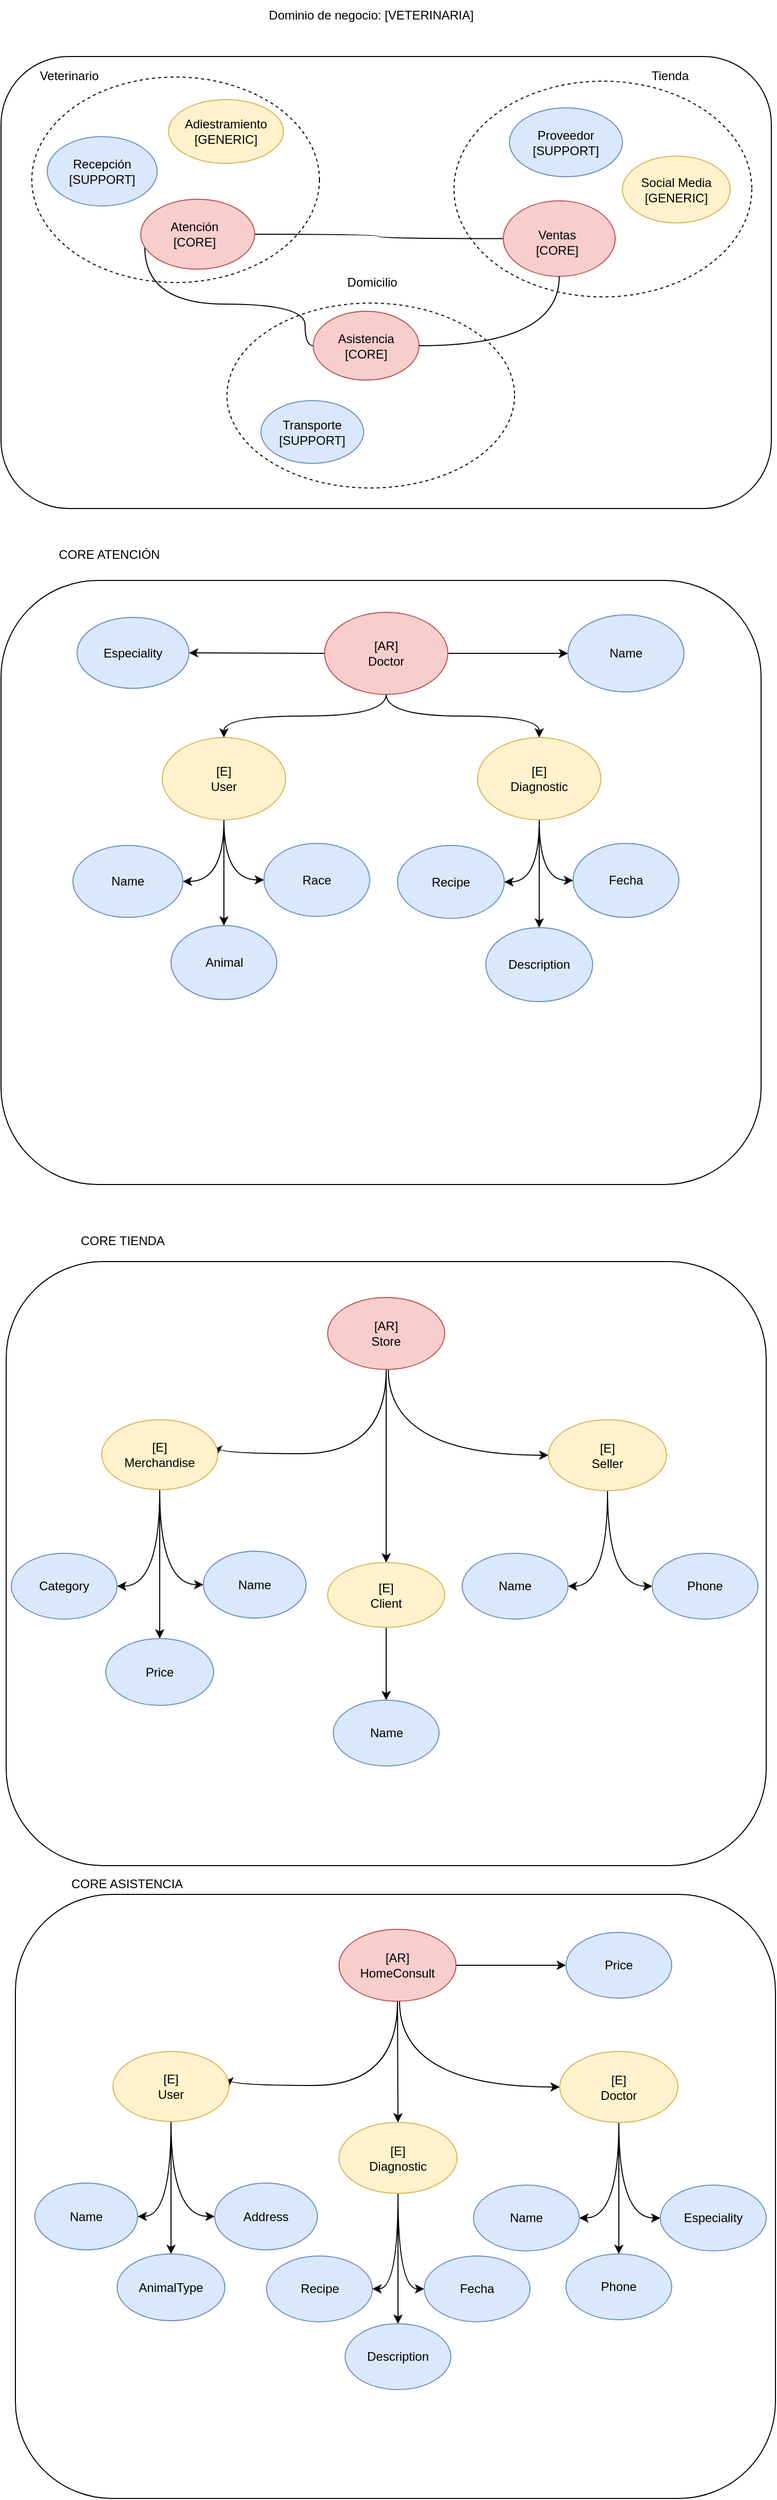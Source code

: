 <mxfile version="20.2.2" type="google" pages="2"><diagram id="blkC2uvwYBByqgkPUs94" name="Ánalisis"><mxGraphModel grid="0" page="1" gridSize="10" guides="1" tooltips="1" connect="1" arrows="1" fold="1" pageScale="1" pageWidth="827" pageHeight="1169" background="#FFFFFF" math="0" shadow="0"><root><mxCell id="0"/><mxCell id="1" parent="0"/><mxCell id="eX5ljkBGB6v0JNjwxv7q-5" value="" style="rounded=1;whiteSpace=wrap;html=1;" vertex="1" parent="1"><mxGeometry x="30" y="100" width="750" height="440" as="geometry"/></mxCell><mxCell id="eX5ljkBGB6v0JNjwxv7q-4" value="" style="ellipse;whiteSpace=wrap;html=1;dashed=1;" vertex="1" parent="1"><mxGeometry x="60" y="120" width="280" height="200" as="geometry"/></mxCell><mxCell id="ErjWkO9aA82Gf4IYWRXx-1" value="" style="ellipse;whiteSpace=wrap;html=1;dashed=1;" vertex="1" parent="1"><mxGeometry x="471" y="124" width="290" height="210" as="geometry"/></mxCell><mxCell id="ErjWkO9aA82Gf4IYWRXx-2" value="" style="ellipse;whiteSpace=wrap;html=1;dashed=1;" vertex="1" parent="1"><mxGeometry x="250" y="340" width="280" height="180" as="geometry"/></mxCell><mxCell id="ErjWkO9aA82Gf4IYWRXx-3" value="Dominio de negocio: [VETERINARIA]" style="text;html=1;resizable=0;autosize=1;align=center;verticalAlign=middle;points=[];fillColor=none;strokeColor=none;rounded=0;" vertex="1" parent="1"><mxGeometry x="280" y="45" width="220" height="30" as="geometry"/></mxCell><mxCell id="ErjWkO9aA82Gf4IYWRXx-18" value="" style="edgeStyle=orthogonalEdgeStyle;curved=1;rounded=0;orthogonalLoop=1;jettySize=auto;html=1;entryX=0;entryY=0.5;entryDx=0;entryDy=0;endArrow=none;endFill=0;" edge="1" parent="1" source="ErjWkO9aA82Gf4IYWRXx-4" target="ErjWkO9aA82Gf4IYWRXx-6"><mxGeometry relative="1" as="geometry"><mxPoint x="330" y="430" as="targetPoint"/><Array as="points"><mxPoint x="170" y="341"/><mxPoint x="326" y="341"/></Array></mxGeometry></mxCell><mxCell id="ErjWkO9aA82Gf4IYWRXx-19" style="edgeStyle=orthogonalEdgeStyle;curved=1;rounded=0;orthogonalLoop=1;jettySize=auto;html=1;entryX=0;entryY=0.5;entryDx=0;entryDy=0;endArrow=none;endFill=0;" edge="1" parent="1" source="ErjWkO9aA82Gf4IYWRXx-4" target="ErjWkO9aA82Gf4IYWRXx-5"><mxGeometry relative="1" as="geometry"/></mxCell><mxCell id="ErjWkO9aA82Gf4IYWRXx-4" value="" style="ellipse;whiteSpace=wrap;html=1;fillColor=#f8cecc;strokeColor=#b85450;" vertex="1" parent="1"><mxGeometry x="166" y="239" width="111" height="68" as="geometry"/></mxCell><mxCell id="ErjWkO9aA82Gf4IYWRXx-5" value="" style="ellipse;whiteSpace=wrap;html=1;fillColor=#f8cecc;strokeColor=#b85450;" vertex="1" parent="1"><mxGeometry x="519" y="240.5" width="109" height="73.5" as="geometry"/></mxCell><mxCell id="ErjWkO9aA82Gf4IYWRXx-6" value="Asistencia&lt;br&gt;[CORE]" style="ellipse;whiteSpace=wrap;html=1;fillColor=#f8cecc;strokeColor=#b85450;" vertex="1" parent="1"><mxGeometry x="334" y="348" width="103" height="67" as="geometry"/></mxCell><mxCell id="ErjWkO9aA82Gf4IYWRXx-7" value="Atención&lt;br&gt;[CORE]" style="text;html=1;resizable=0;autosize=1;align=center;verticalAlign=middle;points=[];fillColor=none;strokeColor=none;rounded=0;" vertex="1" parent="1"><mxGeometry x="185" y="252.5" width="65" height="41" as="geometry"/></mxCell><mxCell id="ErjWkO9aA82Gf4IYWRXx-8" value="Ventas&lt;br&gt;[CORE]" style="text;html=1;resizable=0;autosize=1;align=center;verticalAlign=middle;points=[];fillColor=none;strokeColor=none;rounded=0;" vertex="1" parent="1"><mxGeometry x="541" y="260" width="59" height="41" as="geometry"/></mxCell><mxCell id="ErjWkO9aA82Gf4IYWRXx-20" style="edgeStyle=orthogonalEdgeStyle;curved=1;rounded=0;orthogonalLoop=1;jettySize=auto;html=1;entryX=0.5;entryY=1;entryDx=0;entryDy=0;exitX=1;exitY=0.5;exitDx=0;exitDy=0;endArrow=none;endFill=0;" edge="1" parent="1" source="ErjWkO9aA82Gf4IYWRXx-6" target="ErjWkO9aA82Gf4IYWRXx-5"><mxGeometry relative="1" as="geometry"/></mxCell><mxCell id="ErjWkO9aA82Gf4IYWRXx-10" value="" style="rounded=1;whiteSpace=wrap;html=1;arcSize=16;" vertex="1" parent="1"><mxGeometry x="30" y="610" width="740" height="588" as="geometry"/></mxCell><mxCell id="ErjWkO9aA82Gf4IYWRXx-11" value="CORE ATENCIÓN" style="text;html=1;resizable=0;autosize=1;align=center;verticalAlign=middle;points=[];fillColor=none;strokeColor=none;rounded=0;" vertex="1" parent="1"><mxGeometry x="77" y="572" width="116" height="26" as="geometry"/></mxCell><mxCell id="vuLFpnuRzz-_wMscLyTb-13" style="edgeStyle=orthogonalEdgeStyle;curved=1;rounded=0;orthogonalLoop=1;jettySize=auto;html=1;entryX=0.5;entryY=0;entryDx=0;entryDy=0;endArrow=classic;endFill=1;exitX=0.5;exitY=1;exitDx=0;exitDy=0;" edge="1" parent="1" source="ErjWkO9aA82Gf4IYWRXx-22" target="ErjWkO9aA82Gf4IYWRXx-24"><mxGeometry relative="1" as="geometry"/></mxCell><mxCell id="vuLFpnuRzz-_wMscLyTb-14" style="edgeStyle=orthogonalEdgeStyle;curved=1;rounded=0;orthogonalLoop=1;jettySize=auto;html=1;endArrow=classic;endFill=1;exitX=0.5;exitY=1;exitDx=0;exitDy=0;" edge="1" parent="1" source="ErjWkO9aA82Gf4IYWRXx-22" target="ErjWkO9aA82Gf4IYWRXx-23"><mxGeometry relative="1" as="geometry"><mxPoint x="391" y="716" as="sourcePoint"/><Array as="points"/></mxGeometry></mxCell><mxCell id="vuLFpnuRzz-_wMscLyTb-34" style="edgeStyle=orthogonalEdgeStyle;curved=1;rounded=0;orthogonalLoop=1;jettySize=auto;html=1;exitX=1;exitY=0.5;exitDx=0;exitDy=0;endArrow=classic;endFill=1;" edge="1" parent="1" source="ErjWkO9aA82Gf4IYWRXx-22" target="vuLFpnuRzz-_wMscLyTb-33"><mxGeometry relative="1" as="geometry"/></mxCell><mxCell id="vuLFpnuRzz-_wMscLyTb-36" style="edgeStyle=orthogonalEdgeStyle;curved=1;rounded=0;orthogonalLoop=1;jettySize=auto;html=1;endArrow=classic;endFill=1;" edge="1" parent="1" source="ErjWkO9aA82Gf4IYWRXx-22" target="vuLFpnuRzz-_wMscLyTb-35"><mxGeometry relative="1" as="geometry"/></mxCell><mxCell id="ErjWkO9aA82Gf4IYWRXx-22" value="[AR]&lt;br&gt;Doctor" style="ellipse;whiteSpace=wrap;html=1;fillColor=#f8cecc;strokeColor=#b85450;" vertex="1" parent="1"><mxGeometry x="345" y="641" width="120" height="80" as="geometry"/></mxCell><mxCell id="vuLFpnuRzz-_wMscLyTb-30" style="edgeStyle=orthogonalEdgeStyle;curved=1;rounded=0;orthogonalLoop=1;jettySize=auto;html=1;entryX=0.5;entryY=0;entryDx=0;entryDy=0;endArrow=classic;endFill=1;" edge="1" parent="1" source="ErjWkO9aA82Gf4IYWRXx-23" target="vuLFpnuRzz-_wMscLyTb-28"><mxGeometry relative="1" as="geometry"/></mxCell><mxCell id="vuLFpnuRzz-_wMscLyTb-31" style="edgeStyle=orthogonalEdgeStyle;curved=1;rounded=0;orthogonalLoop=1;jettySize=auto;html=1;entryX=1;entryY=0.5;entryDx=0;entryDy=0;endArrow=classic;endFill=1;" edge="1" parent="1" source="ErjWkO9aA82Gf4IYWRXx-23" target="vuLFpnuRzz-_wMscLyTb-20"><mxGeometry relative="1" as="geometry"/></mxCell><mxCell id="vuLFpnuRzz-_wMscLyTb-32" style="edgeStyle=orthogonalEdgeStyle;curved=1;rounded=0;orthogonalLoop=1;jettySize=auto;html=1;entryX=0;entryY=0.5;entryDx=0;entryDy=0;endArrow=classic;endFill=1;" edge="1" parent="1" source="ErjWkO9aA82Gf4IYWRXx-23" target="vuLFpnuRzz-_wMscLyTb-29"><mxGeometry relative="1" as="geometry"/></mxCell><mxCell id="ErjWkO9aA82Gf4IYWRXx-23" value="[E]&lt;br&gt;Diagnostic" style="ellipse;whiteSpace=wrap;html=1;fillColor=#fff2cc;strokeColor=#d6b656;" vertex="1" parent="1"><mxGeometry x="494" y="763" width="120" height="80" as="geometry"/></mxCell><mxCell id="vuLFpnuRzz-_wMscLyTb-24" style="edgeStyle=orthogonalEdgeStyle;curved=1;rounded=0;orthogonalLoop=1;jettySize=auto;html=1;entryX=0.5;entryY=0;entryDx=0;entryDy=0;endArrow=classic;endFill=1;" edge="1" parent="1" source="ErjWkO9aA82Gf4IYWRXx-24" target="vuLFpnuRzz-_wMscLyTb-16"><mxGeometry relative="1" as="geometry"/></mxCell><mxCell id="vuLFpnuRzz-_wMscLyTb-25" style="edgeStyle=orthogonalEdgeStyle;curved=1;rounded=0;orthogonalLoop=1;jettySize=auto;html=1;entryX=1;entryY=0.5;entryDx=0;entryDy=0;endArrow=classic;endFill=1;" edge="1" parent="1" source="ErjWkO9aA82Gf4IYWRXx-24" target="vuLFpnuRzz-_wMscLyTb-15"><mxGeometry relative="1" as="geometry"/></mxCell><mxCell id="vuLFpnuRzz-_wMscLyTb-27" style="edgeStyle=orthogonalEdgeStyle;curved=1;rounded=0;orthogonalLoop=1;jettySize=auto;html=1;entryX=0;entryY=0.5;entryDx=0;entryDy=0;endArrow=classic;endFill=1;exitX=0.5;exitY=1;exitDx=0;exitDy=0;" edge="1" parent="1" source="ErjWkO9aA82Gf4IYWRXx-24" target="vuLFpnuRzz-_wMscLyTb-17"><mxGeometry relative="1" as="geometry"/></mxCell><mxCell id="ErjWkO9aA82Gf4IYWRXx-24" value="[E]&lt;br&gt;User" style="ellipse;whiteSpace=wrap;html=1;fillColor=#fff2cc;strokeColor=#d6b656;" vertex="1" parent="1"><mxGeometry x="187" y="763" width="120" height="80" as="geometry"/></mxCell><mxCell id="vuLFpnuRzz-_wMscLyTb-1" value="Veterinario" style="text;html=1;resizable=0;autosize=1;align=center;verticalAlign=middle;points=[];fillColor=none;strokeColor=none;rounded=0;" vertex="1" parent="1"><mxGeometry x="58" y="106" width="75" height="26" as="geometry"/></mxCell><mxCell id="vuLFpnuRzz-_wMscLyTb-2" value="Tienda" style="text;html=1;resizable=0;autosize=1;align=center;verticalAlign=middle;points=[];fillColor=none;strokeColor=none;rounded=0;" vertex="1" parent="1"><mxGeometry x="654" y="106" width="54" height="26" as="geometry"/></mxCell><mxCell id="vuLFpnuRzz-_wMscLyTb-3" value="Domicilio" style="text;html=1;resizable=0;autosize=1;align=center;verticalAlign=middle;points=[];fillColor=none;strokeColor=none;rounded=0;" vertex="1" parent="1"><mxGeometry x="357" y="307" width="67" height="26" as="geometry"/></mxCell><mxCell id="vuLFpnuRzz-_wMscLyTb-4" value="Recepción&lt;br&gt;[SUPPORT]" style="ellipse;whiteSpace=wrap;html=1;align=center;fillColor=#dae8fc;strokeColor=#6c8ebf;" vertex="1" parent="1"><mxGeometry x="75" y="178" width="107" height="67.5" as="geometry"/></mxCell><mxCell id="vuLFpnuRzz-_wMscLyTb-5" value="Proveedor&lt;br&gt;[SUPPORT]" style="ellipse;whiteSpace=wrap;html=1;align=center;fillColor=#dae8fc;strokeColor=#6c8ebf;" vertex="1" parent="1"><mxGeometry x="525" y="150" width="110" height="67" as="geometry"/></mxCell><mxCell id="vuLFpnuRzz-_wMscLyTb-6" value="Transporte&lt;br&gt;[SUPPORT]&lt;br&gt;" style="ellipse;whiteSpace=wrap;align=center;html=1;fillColor=#dae8fc;strokeColor=#6c8ebf;" vertex="1" parent="1"><mxGeometry x="283" y="435" width="100" height="61" as="geometry"/></mxCell><mxCell id="vuLFpnuRzz-_wMscLyTb-9" value="Social Media&lt;br&gt;[GENERIC]&lt;br&gt;" style="ellipse;align=center;fontStyle=0;horizontal=1;whiteSpace=wrap;html=1;fillColor=#fff2cc;strokeColor=#d6b656;" vertex="1" parent="1"><mxGeometry x="635" y="197" width="105" height="65" as="geometry"/></mxCell><mxCell id="vuLFpnuRzz-_wMscLyTb-10" value="Adiestramiento&lt;br&gt;[GENERIC]&lt;br&gt;" style="ellipse;whiteSpace=wrap;align=center;html=1;fillColor=#fff2cc;strokeColor=#d6b656;" vertex="1" parent="1"><mxGeometry x="193" y="142" width="112" height="62" as="geometry"/></mxCell><mxCell id="vuLFpnuRzz-_wMscLyTb-15" value="Name" style="ellipse;whiteSpace=wrap;align=center;html=1;fillColor=#dae8fc;strokeColor=#6c8ebf;" vertex="1" parent="1"><mxGeometry x="100" y="868" width="107" height="70" as="geometry"/></mxCell><mxCell id="vuLFpnuRzz-_wMscLyTb-16" value="Animal" style="ellipse;whiteSpace=wrap;align=center;html=1;fillColor=#dae8fc;strokeColor=#6c8ebf;" vertex="1" parent="1"><mxGeometry x="195.5" y="946" width="103" height="72" as="geometry"/></mxCell><mxCell id="vuLFpnuRzz-_wMscLyTb-17" value="Race" style="ellipse;whiteSpace=wrap;align=center;html=1;fillColor=#dae8fc;strokeColor=#6c8ebf;" vertex="1" parent="1"><mxGeometry x="286" y="866" width="103" height="71" as="geometry"/></mxCell><mxCell id="vuLFpnuRzz-_wMscLyTb-20" value="Recipe" style="ellipse;whiteSpace=wrap;align=center;fillColor=#dae8fc;strokeColor=#6c8ebf;html=1;" vertex="1" parent="1"><mxGeometry x="416" y="868" width="104" height="71" as="geometry"/></mxCell><mxCell id="vuLFpnuRzz-_wMscLyTb-28" value="Description" style="ellipse;whiteSpace=wrap;align=center;html=1;fillColor=#dae8fc;strokeColor=#6c8ebf;" vertex="1" parent="1"><mxGeometry x="502" y="948" width="104" height="72" as="geometry"/></mxCell><mxCell id="vuLFpnuRzz-_wMscLyTb-29" value="Fecha" style="ellipse;whiteSpace=wrap;html=1;align=center;fillColor=#dae8fc;strokeColor=#6c8ebf;" vertex="1" parent="1"><mxGeometry x="587" y="866" width="103" height="72" as="geometry"/></mxCell><mxCell id="vuLFpnuRzz-_wMscLyTb-33" value="Name" style="ellipse;whiteSpace=wrap;align=center;html=1;fillColor=#dae8fc;strokeColor=#6c8ebf;" vertex="1" parent="1"><mxGeometry x="582" y="643.5" width="113" height="75" as="geometry"/></mxCell><mxCell id="vuLFpnuRzz-_wMscLyTb-35" value="Especiality" style="ellipse;whiteSpace=wrap;align=center;html=1;fillColor=#dae8fc;strokeColor=#6c8ebf;" vertex="1" parent="1"><mxGeometry x="104" y="646" width="109" height="69" as="geometry"/></mxCell><mxCell id="vuLFpnuRzz-_wMscLyTb-37" value="" style="rounded=1;whiteSpace=wrap;html=1;arcSize=16;" vertex="1" parent="1"><mxGeometry x="35" y="1273" width="740" height="588" as="geometry"/></mxCell><mxCell id="vuLFpnuRzz-_wMscLyTb-42" style="edgeStyle=orthogonalEdgeStyle;curved=1;rounded=0;orthogonalLoop=1;jettySize=auto;html=1;entryX=1;entryY=0.5;entryDx=0;entryDy=0;endArrow=classic;endFill=1;" edge="1" parent="1" source="vuLFpnuRzz-_wMscLyTb-38" target="vuLFpnuRzz-_wMscLyTb-40"><mxGeometry relative="1" as="geometry"><Array as="points"><mxPoint x="405" y="1460"/></Array></mxGeometry></mxCell><mxCell id="vuLFpnuRzz-_wMscLyTb-45" style="edgeStyle=orthogonalEdgeStyle;curved=1;rounded=0;orthogonalLoop=1;jettySize=auto;html=1;entryX=0;entryY=0.5;entryDx=0;entryDy=0;endArrow=classic;endFill=1;" edge="1" parent="1" source="vuLFpnuRzz-_wMscLyTb-38" target="vuLFpnuRzz-_wMscLyTb-41"><mxGeometry relative="1" as="geometry"><Array as="points"><mxPoint x="407" y="1462"/></Array></mxGeometry></mxCell><mxCell id="vuLFpnuRzz-_wMscLyTb-48" style="edgeStyle=orthogonalEdgeStyle;curved=1;rounded=0;orthogonalLoop=1;jettySize=auto;html=1;endArrow=classic;endFill=1;" edge="1" parent="1" source="vuLFpnuRzz-_wMscLyTb-38" target="vuLFpnuRzz-_wMscLyTb-46"><mxGeometry relative="1" as="geometry"/></mxCell><mxCell id="vuLFpnuRzz-_wMscLyTb-38" value="[AR]&lt;br&gt;Store" style="ellipse;whiteSpace=wrap;align=center;html=1;fillColor=#f8cecc;strokeColor=#b85450;" vertex="1" parent="1"><mxGeometry x="348" y="1308" width="114" height="70" as="geometry"/></mxCell><mxCell id="vuLFpnuRzz-_wMscLyTb-51" style="edgeStyle=orthogonalEdgeStyle;curved=1;rounded=0;orthogonalLoop=1;jettySize=auto;html=1;entryX=0.5;entryY=0;entryDx=0;entryDy=0;endArrow=classic;endFill=1;" edge="1" parent="1" source="vuLFpnuRzz-_wMscLyTb-40" target="vuLFpnuRzz-_wMscLyTb-50"><mxGeometry relative="1" as="geometry"/></mxCell><mxCell id="vuLFpnuRzz-_wMscLyTb-52" style="edgeStyle=orthogonalEdgeStyle;curved=1;rounded=0;orthogonalLoop=1;jettySize=auto;html=1;endArrow=classic;endFill=1;entryX=1;entryY=0.5;entryDx=0;entryDy=0;" edge="1" parent="1" source="vuLFpnuRzz-_wMscLyTb-40" target="vuLFpnuRzz-_wMscLyTb-47"><mxGeometry relative="1" as="geometry"/></mxCell><mxCell id="vuLFpnuRzz-_wMscLyTb-53" style="edgeStyle=orthogonalEdgeStyle;curved=1;rounded=0;orthogonalLoop=1;jettySize=auto;html=1;entryX=0;entryY=0.5;entryDx=0;entryDy=0;endArrow=classic;endFill=1;" edge="1" parent="1" source="vuLFpnuRzz-_wMscLyTb-40" target="vuLFpnuRzz-_wMscLyTb-49"><mxGeometry relative="1" as="geometry"/></mxCell><mxCell id="vuLFpnuRzz-_wMscLyTb-40" value="[E]&lt;br&gt;Merchandise" style="ellipse;whiteSpace=wrap;align=center;html=1;fillColor=#fff2cc;strokeColor=#d6b656;" vertex="1" parent="1"><mxGeometry x="128" y="1427" width="113" height="68" as="geometry"/></mxCell><mxCell id="vuLFpnuRzz-_wMscLyTb-58" style="edgeStyle=orthogonalEdgeStyle;curved=1;rounded=0;orthogonalLoop=1;jettySize=auto;html=1;entryX=1;entryY=0.5;entryDx=0;entryDy=0;endArrow=classic;endFill=1;" edge="1" parent="1" source="vuLFpnuRzz-_wMscLyTb-41" target="vuLFpnuRzz-_wMscLyTb-54"><mxGeometry relative="1" as="geometry"/></mxCell><mxCell id="vuLFpnuRzz-_wMscLyTb-59" style="edgeStyle=orthogonalEdgeStyle;curved=1;rounded=0;orthogonalLoop=1;jettySize=auto;html=1;entryX=0;entryY=0.5;entryDx=0;entryDy=0;endArrow=classic;endFill=1;" edge="1" parent="1" source="vuLFpnuRzz-_wMscLyTb-41" target="vuLFpnuRzz-_wMscLyTb-55"><mxGeometry relative="1" as="geometry"/></mxCell><mxCell id="vuLFpnuRzz-_wMscLyTb-41" value="[E]&lt;br&gt;Seller" style="ellipse;whiteSpace=wrap;align=center;html=1;fillColor=#fff2cc;strokeColor=#d6b656;" vertex="1" parent="1"><mxGeometry x="563" y="1427" width="115" height="69" as="geometry"/></mxCell><mxCell id="vuLFpnuRzz-_wMscLyTb-63" style="edgeStyle=orthogonalEdgeStyle;curved=1;rounded=0;orthogonalLoop=1;jettySize=auto;html=1;entryX=0.5;entryY=0;entryDx=0;entryDy=0;endArrow=classic;endFill=1;" edge="1" parent="1" source="vuLFpnuRzz-_wMscLyTb-46" target="vuLFpnuRzz-_wMscLyTb-62"><mxGeometry relative="1" as="geometry"/></mxCell><mxCell id="vuLFpnuRzz-_wMscLyTb-46" value="[E]&lt;br&gt;Client" style="ellipse;whiteSpace=wrap;align=center;html=1;fillColor=#fff2cc;strokeColor=#d6b656;" vertex="1" parent="1"><mxGeometry x="348" y="1566" width="114" height="63" as="geometry"/></mxCell><mxCell id="vuLFpnuRzz-_wMscLyTb-47" value="Category" style="ellipse;whiteSpace=wrap;html=1;align=center;fillColor=#dae8fc;strokeColor=#6c8ebf;" vertex="1" parent="1"><mxGeometry x="40" y="1557" width="103" height="64" as="geometry"/></mxCell><mxCell id="vuLFpnuRzz-_wMscLyTb-49" value="Name" style="ellipse;whiteSpace=wrap;align=center;html=1;fillColor=#dae8fc;strokeColor=#6c8ebf;" vertex="1" parent="1"><mxGeometry x="227" y="1555" width="100" height="65" as="geometry"/></mxCell><mxCell id="vuLFpnuRzz-_wMscLyTb-50" value="Price" style="ellipse;whiteSpace=wrap;align=center;html=1;fillColor=#dae8fc;strokeColor=#6c8ebf;" vertex="1" parent="1"><mxGeometry x="132" y="1640" width="105" height="65" as="geometry"/></mxCell><mxCell id="vuLFpnuRzz-_wMscLyTb-54" value="Name" style="ellipse;whiteSpace=wrap;html=1;align=center;fillColor=#dae8fc;strokeColor=#6c8ebf;" vertex="1" parent="1"><mxGeometry x="479" y="1557" width="103" height="64" as="geometry"/></mxCell><mxCell id="vuLFpnuRzz-_wMscLyTb-55" value="Phone" style="ellipse;whiteSpace=wrap;html=1;align=center;fillColor=#dae8fc;strokeColor=#6c8ebf;" vertex="1" parent="1"><mxGeometry x="664" y="1557" width="103" height="64" as="geometry"/></mxCell><mxCell id="vuLFpnuRzz-_wMscLyTb-62" value="Name" style="ellipse;whiteSpace=wrap;html=1;align=center;fillColor=#dae8fc;strokeColor=#6c8ebf;" vertex="1" parent="1"><mxGeometry x="353.5" y="1700" width="103" height="64" as="geometry"/></mxCell><mxCell id="vuLFpnuRzz-_wMscLyTb-66" value="" style="rounded=1;whiteSpace=wrap;html=1;arcSize=16;" vertex="1" parent="1"><mxGeometry x="44" y="1889" width="740" height="588" as="geometry"/></mxCell><mxCell id="vuLFpnuRzz-_wMscLyTb-84" style="edgeStyle=orthogonalEdgeStyle;curved=1;rounded=0;orthogonalLoop=1;jettySize=auto;html=1;entryX=1;entryY=0.5;entryDx=0;entryDy=0;endArrow=classic;endFill=1;" edge="1" parent="1" source="vuLFpnuRzz-_wMscLyTb-87" target="vuLFpnuRzz-_wMscLyTb-91"><mxGeometry relative="1" as="geometry"><Array as="points"><mxPoint x="416" y="2075"/></Array></mxGeometry></mxCell><mxCell id="vuLFpnuRzz-_wMscLyTb-85" style="edgeStyle=orthogonalEdgeStyle;curved=1;rounded=0;orthogonalLoop=1;jettySize=auto;html=1;entryX=0;entryY=0.5;entryDx=0;entryDy=0;endArrow=classic;endFill=1;" edge="1" parent="1" source="vuLFpnuRzz-_wMscLyTb-87" target="vuLFpnuRzz-_wMscLyTb-94"><mxGeometry relative="1" as="geometry"><Array as="points"><mxPoint x="418" y="2077"/></Array></mxGeometry></mxCell><mxCell id="lA4ilvjxXyrP1ksM1ViA-2" style="edgeStyle=orthogonalEdgeStyle;curved=1;rounded=0;orthogonalLoop=1;jettySize=auto;html=1;" edge="1" parent="1" source="vuLFpnuRzz-_wMscLyTb-87" target="lA4ilvjxXyrP1ksM1ViA-1"><mxGeometry relative="1" as="geometry"/></mxCell><mxCell id="9SqMWrglRkELlCGwipkG-2" style="edgeStyle=orthogonalEdgeStyle;rounded=0;orthogonalLoop=1;jettySize=auto;html=1;entryX=0;entryY=0.5;entryDx=0;entryDy=0;" edge="1" parent="1" source="vuLFpnuRzz-_wMscLyTb-87" target="9SqMWrglRkELlCGwipkG-1"><mxGeometry relative="1" as="geometry"/></mxCell><mxCell id="vuLFpnuRzz-_wMscLyTb-87" value="[AR]&lt;br&gt;HomeConsult" style="ellipse;whiteSpace=wrap;align=center;html=1;fillColor=#f8cecc;strokeColor=#b85450;" vertex="1" parent="1"><mxGeometry x="359" y="1923" width="114" height="70" as="geometry"/></mxCell><mxCell id="vuLFpnuRzz-_wMscLyTb-88" style="edgeStyle=orthogonalEdgeStyle;curved=1;rounded=0;orthogonalLoop=1;jettySize=auto;html=1;entryX=0.5;entryY=0;entryDx=0;entryDy=0;endArrow=classic;endFill=1;" edge="1" parent="1" source="vuLFpnuRzz-_wMscLyTb-91" target="vuLFpnuRzz-_wMscLyTb-98"><mxGeometry relative="1" as="geometry"/></mxCell><mxCell id="vuLFpnuRzz-_wMscLyTb-89" style="edgeStyle=orthogonalEdgeStyle;curved=1;rounded=0;orthogonalLoop=1;jettySize=auto;html=1;endArrow=classic;endFill=1;entryX=1;entryY=0.5;entryDx=0;entryDy=0;" edge="1" parent="1" source="vuLFpnuRzz-_wMscLyTb-91" target="vuLFpnuRzz-_wMscLyTb-102"><mxGeometry relative="1" as="geometry"><mxPoint x="154" y="2204" as="targetPoint"/></mxGeometry></mxCell><mxCell id="vuLFpnuRzz-_wMscLyTb-90" style="edgeStyle=orthogonalEdgeStyle;curved=1;rounded=0;orthogonalLoop=1;jettySize=auto;html=1;entryX=0;entryY=0.5;entryDx=0;entryDy=0;endArrow=classic;endFill=1;" edge="1" parent="1" source="vuLFpnuRzz-_wMscLyTb-91" target="vuLFpnuRzz-_wMscLyTb-97"><mxGeometry relative="1" as="geometry"/></mxCell><mxCell id="vuLFpnuRzz-_wMscLyTb-91" value="[E]&lt;br&gt;User" style="ellipse;whiteSpace=wrap;align=center;html=1;fillColor=#fff2cc;strokeColor=#d6b656;" vertex="1" parent="1"><mxGeometry x="139" y="2042" width="113" height="68" as="geometry"/></mxCell><mxCell id="vuLFpnuRzz-_wMscLyTb-92" style="edgeStyle=orthogonalEdgeStyle;curved=1;rounded=0;orthogonalLoop=1;jettySize=auto;html=1;entryX=1;entryY=0.5;entryDx=0;entryDy=0;endArrow=classic;endFill=1;" edge="1" parent="1" source="vuLFpnuRzz-_wMscLyTb-94" target="vuLFpnuRzz-_wMscLyTb-99"><mxGeometry relative="1" as="geometry"/></mxCell><mxCell id="vuLFpnuRzz-_wMscLyTb-93" style="edgeStyle=orthogonalEdgeStyle;curved=1;rounded=0;orthogonalLoop=1;jettySize=auto;html=1;entryX=0;entryY=0.5;entryDx=0;entryDy=0;endArrow=classic;endFill=1;" edge="1" parent="1" source="vuLFpnuRzz-_wMscLyTb-94" target="vuLFpnuRzz-_wMscLyTb-103"><mxGeometry relative="1" as="geometry"><mxPoint x="675" y="2204" as="targetPoint"/></mxGeometry></mxCell><mxCell id="QfgA1dsItIZdfVhvudZ_-2" style="edgeStyle=orthogonalEdgeStyle;curved=1;rounded=0;orthogonalLoop=1;jettySize=auto;html=1;entryX=0.5;entryY=0;entryDx=0;entryDy=0;" edge="1" parent="1" source="vuLFpnuRzz-_wMscLyTb-94" target="QfgA1dsItIZdfVhvudZ_-1"><mxGeometry relative="1" as="geometry"/></mxCell><mxCell id="vuLFpnuRzz-_wMscLyTb-94" value="[E]&lt;br&gt;Doctor" style="ellipse;whiteSpace=wrap;align=center;html=1;fillColor=#fff2cc;strokeColor=#d6b656;" vertex="1" parent="1"><mxGeometry x="574" y="2042" width="115" height="69" as="geometry"/></mxCell><mxCell id="vuLFpnuRzz-_wMscLyTb-97" value="Address" style="ellipse;whiteSpace=wrap;align=center;html=1;fillColor=#dae8fc;strokeColor=#6c8ebf;" vertex="1" parent="1"><mxGeometry x="238" y="2170" width="100" height="65" as="geometry"/></mxCell><mxCell id="vuLFpnuRzz-_wMscLyTb-98" value="AnimalType" style="ellipse;whiteSpace=wrap;align=center;html=1;fillColor=#dae8fc;strokeColor=#6c8ebf;" vertex="1" parent="1"><mxGeometry x="143" y="2239" width="105" height="65" as="geometry"/></mxCell><mxCell id="vuLFpnuRzz-_wMscLyTb-99" value="Name" style="ellipse;whiteSpace=wrap;html=1;align=center;fillColor=#dae8fc;strokeColor=#6c8ebf;" vertex="1" parent="1"><mxGeometry x="490" y="2172" width="103" height="64" as="geometry"/></mxCell><mxCell id="vuLFpnuRzz-_wMscLyTb-102" value="Name" style="ellipse;whiteSpace=wrap;align=center;html=1;fillColor=#dae8fc;strokeColor=#6c8ebf;" vertex="1" parent="1"><mxGeometry x="63" y="2170" width="100" height="65" as="geometry"/></mxCell><mxCell id="vuLFpnuRzz-_wMscLyTb-103" value="Especiality" style="ellipse;whiteSpace=wrap;html=1;align=center;fillColor=#dae8fc;strokeColor=#6c8ebf;" vertex="1" parent="1"><mxGeometry x="672" y="2172" width="103" height="64" as="geometry"/></mxCell><mxCell id="0y_ei0qUW4BRGypeGMQ_-1" value="CORE TIENDA" style="text;html=1;resizable=0;autosize=1;align=center;verticalAlign=middle;points=[];fillColor=none;strokeColor=none;rounded=0;" vertex="1" parent="1"><mxGeometry x="98" y="1240" width="100" height="26" as="geometry"/></mxCell><mxCell id="0y_ei0qUW4BRGypeGMQ_-2" value="CORE ASISTENCIA&amp;nbsp;" style="text;html=1;resizable=0;autosize=1;align=center;verticalAlign=middle;points=[];fillColor=none;strokeColor=none;rounded=0;" vertex="1" parent="1"><mxGeometry x="89" y="1866" width="129" height="26" as="geometry"/></mxCell><mxCell id="lA4ilvjxXyrP1ksM1ViA-6" style="edgeStyle=orthogonalEdgeStyle;curved=1;rounded=0;orthogonalLoop=1;jettySize=auto;html=1;entryX=0.5;entryY=0;entryDx=0;entryDy=0;" edge="1" parent="1" source="lA4ilvjxXyrP1ksM1ViA-1" target="lA4ilvjxXyrP1ksM1ViA-5"><mxGeometry relative="1" as="geometry"/></mxCell><mxCell id="lA4ilvjxXyrP1ksM1ViA-7" style="edgeStyle=orthogonalEdgeStyle;curved=1;rounded=0;orthogonalLoop=1;jettySize=auto;html=1;entryX=1;entryY=0.5;entryDx=0;entryDy=0;" edge="1" parent="1" source="lA4ilvjxXyrP1ksM1ViA-1" target="lA4ilvjxXyrP1ksM1ViA-3"><mxGeometry relative="1" as="geometry"><Array as="points"><mxPoint x="417" y="2273"/></Array></mxGeometry></mxCell><mxCell id="lA4ilvjxXyrP1ksM1ViA-10" style="edgeStyle=orthogonalEdgeStyle;curved=1;rounded=0;orthogonalLoop=1;jettySize=auto;html=1;entryX=0;entryY=0.5;entryDx=0;entryDy=0;" edge="1" parent="1" source="lA4ilvjxXyrP1ksM1ViA-1" target="lA4ilvjxXyrP1ksM1ViA-4"><mxGeometry relative="1" as="geometry"/></mxCell><mxCell id="lA4ilvjxXyrP1ksM1ViA-1" value="[E]&lt;br&gt;Diagnostic" style="ellipse;whiteSpace=wrap;align=center;html=1;fillColor=#fff2cc;strokeColor=#d6b656;" vertex="1" parent="1"><mxGeometry x="359" y="2111" width="115" height="69" as="geometry"/></mxCell><mxCell id="lA4ilvjxXyrP1ksM1ViA-3" value="Recipe" style="ellipse;whiteSpace=wrap;html=1;align=center;fillColor=#dae8fc;strokeColor=#6c8ebf;" vertex="1" parent="1"><mxGeometry x="288.5" y="2241" width="103" height="64" as="geometry"/></mxCell><mxCell id="lA4ilvjxXyrP1ksM1ViA-4" value="Fecha" style="ellipse;whiteSpace=wrap;html=1;align=center;fillColor=#dae8fc;strokeColor=#6c8ebf;" vertex="1" parent="1"><mxGeometry x="442" y="2241" width="103" height="64" as="geometry"/></mxCell><mxCell id="lA4ilvjxXyrP1ksM1ViA-5" value="Description" style="ellipse;whiteSpace=wrap;html=1;align=center;fillColor=#dae8fc;strokeColor=#6c8ebf;" vertex="1" parent="1"><mxGeometry x="365" y="2307" width="103" height="64" as="geometry"/></mxCell><mxCell id="QfgA1dsItIZdfVhvudZ_-1" value="Phone" style="ellipse;whiteSpace=wrap;html=1;align=center;fillColor=#dae8fc;strokeColor=#6c8ebf;" vertex="1" parent="1"><mxGeometry x="580" y="2239" width="103" height="64" as="geometry"/></mxCell><mxCell id="9SqMWrglRkELlCGwipkG-1" value="Price" style="ellipse;whiteSpace=wrap;html=1;align=center;fillColor=#dae8fc;strokeColor=#6c8ebf;" vertex="1" parent="1"><mxGeometry x="580" y="1926" width="103" height="64" as="geometry"/></mxCell></root></mxGraphModel></diagram><diagram id="5ZojIbtrdoDn3tQOHg-1" name="Modelo de Dominio"><mxGraphModel grid="1" page="1" gridSize="10" guides="1" tooltips="1" connect="1" arrows="1" fold="1" pageScale="1" pageWidth="827" pageHeight="1169" math="0" shadow="0"><root><mxCell id="0"/><mxCell id="1" parent="0"/><mxCell id="8Y-kHlAyXxAO2xplKbGm-39" style="edgeStyle=orthogonalEdgeStyle;curved=1;rounded=0;orthogonalLoop=1;jettySize=auto;html=1;entryX=1;entryY=0.094;entryDx=0;entryDy=0;fontColor=default;endArrow=classic;endFill=1;exitX=0;exitY=0.5;exitDx=0;exitDy=0;entryPerimeter=0;" edge="1" parent="1" source="8Y-kHlAyXxAO2xplKbGm-36" target="GcI0fQqyxx-lpmLg6_7K-23"><mxGeometry relative="1" as="geometry"/></mxCell><mxCell id="qRMldPgO9NS6pi4Zti-l-1" value="[AR] DOCTOR" style="shape=table;startSize=30;container=1;collapsible=1;childLayout=tableLayout;fixedRows=1;rowLines=0;fontStyle=1;align=center;resizeLast=1;fillColor=#f8cecc;strokeColor=#b85450;" vertex="1" parent="1"><mxGeometry x="70" y="-120.75" width="220" height="635.75" as="geometry"/></mxCell><mxCell id="qRMldPgO9NS6pi4Zti-l-2" value="" style="shape=tableRow;horizontal=0;startSize=0;swimlaneHead=0;swimlaneBody=0;fillColor=none;collapsible=0;dropTarget=0;points=[[0,0.5],[1,0.5]];portConstraint=eastwest;top=0;left=0;right=0;bottom=0;" vertex="1" parent="qRMldPgO9NS6pi4Zti-l-1"><mxGeometry y="30" width="220" height="30" as="geometry"/></mxCell><mxCell id="qRMldPgO9NS6pi4Zti-l-3" value="ID" style="shape=partialRectangle;connectable=0;fillColor=none;top=0;left=0;bottom=0;right=0;fontStyle=1;overflow=hidden;" vertex="1" parent="qRMldPgO9NS6pi4Zti-l-2"><mxGeometry width="60" height="30" as="geometry"><mxRectangle width="60" height="30" as="alternateBounds"/></mxGeometry></mxCell><mxCell id="qRMldPgO9NS6pi4Zti-l-4" value="DoctorID" style="shape=partialRectangle;connectable=0;fillColor=none;top=0;left=0;bottom=0;right=0;align=left;spacingLeft=6;fontStyle=5;overflow=hidden;" vertex="1" parent="qRMldPgO9NS6pi4Zti-l-2"><mxGeometry x="60" width="160" height="30" as="geometry"><mxRectangle width="160" height="30" as="alternateBounds"/></mxGeometry></mxCell><mxCell id="qRMldPgO9NS6pi4Zti-l-8" value="" style="shape=tableRow;horizontal=0;startSize=0;swimlaneHead=0;swimlaneBody=0;fillColor=none;collapsible=0;dropTarget=0;points=[[0,0.5],[1,0.5]];portConstraint=eastwest;top=0;left=0;right=0;bottom=0;" vertex="1" parent="qRMldPgO9NS6pi4Zti-l-1"><mxGeometry y="60" width="220" height="34" as="geometry"/></mxCell><mxCell id="qRMldPgO9NS6pi4Zti-l-9" value="OV" style="shape=partialRectangle;connectable=0;fillColor=none;top=0;left=0;bottom=0;right=0;editable=1;overflow=hidden;fontStyle=1" vertex="1" parent="qRMldPgO9NS6pi4Zti-l-8"><mxGeometry width="60" height="34" as="geometry"><mxRectangle width="60" height="34" as="alternateBounds"/></mxGeometry></mxCell><mxCell id="qRMldPgO9NS6pi4Zti-l-10" value="-Name" style="shape=partialRectangle;connectable=0;fillColor=none;top=0;left=0;bottom=0;right=0;align=left;spacingLeft=6;overflow=hidden;" vertex="1" parent="qRMldPgO9NS6pi4Zti-l-8"><mxGeometry x="60" width="160" height="34" as="geometry"><mxRectangle width="160" height="34" as="alternateBounds"/></mxGeometry></mxCell><mxCell id="8Y-kHlAyXxAO2xplKbGm-40" value="" style="shape=tableRow;horizontal=0;startSize=0;swimlaneHead=0;swimlaneBody=0;fillColor=none;collapsible=0;dropTarget=0;points=[[0,0.5],[1,0.5]];portConstraint=eastwest;top=0;left=0;right=0;bottom=0;fontColor=default;html=0;" vertex="1" parent="qRMldPgO9NS6pi4Zti-l-1"><mxGeometry y="94" width="220" height="30" as="geometry"/></mxCell><mxCell id="8Y-kHlAyXxAO2xplKbGm-41" value="E" style="shape=partialRectangle;connectable=0;fillColor=none;top=0;left=0;bottom=0;right=0;fontStyle=1;overflow=hidden;fontColor=default;html=0;" vertex="1" parent="8Y-kHlAyXxAO2xplKbGm-40"><mxGeometry width="60" height="30" as="geometry"><mxRectangle width="60" height="30" as="alternateBounds"/></mxGeometry></mxCell><mxCell id="8Y-kHlAyXxAO2xplKbGm-42" value="-Set&lt;User&gt;" style="shape=partialRectangle;connectable=0;fillColor=none;top=0;left=0;bottom=0;right=0;align=left;spacingLeft=6;fontStyle=0;overflow=hidden;fontColor=default;html=0;" vertex="1" parent="8Y-kHlAyXxAO2xplKbGm-40"><mxGeometry x="60" width="160" height="30" as="geometry"><mxRectangle width="160" height="30" as="alternateBounds"/></mxGeometry></mxCell><mxCell id="8Y-kHlAyXxAO2xplKbGm-36" value="" style="shape=tableRow;horizontal=0;startSize=0;swimlaneHead=0;swimlaneBody=0;fillColor=none;collapsible=0;dropTarget=0;points=[[0,0.5],[1,0.5]];portConstraint=eastwest;top=0;left=0;right=0;bottom=0;fontColor=default;html=0;" vertex="1" parent="qRMldPgO9NS6pi4Zti-l-1"><mxGeometry y="124" width="220" height="30" as="geometry"/></mxCell><mxCell id="8Y-kHlAyXxAO2xplKbGm-37" value="E" style="shape=partialRectangle;connectable=0;fillColor=none;top=0;left=0;bottom=0;right=0;fontStyle=1;overflow=hidden;fontColor=default;html=0;" vertex="1" parent="8Y-kHlAyXxAO2xplKbGm-36"><mxGeometry width="60" height="30" as="geometry"><mxRectangle width="60" height="30" as="alternateBounds"/></mxGeometry></mxCell><mxCell id="8Y-kHlAyXxAO2xplKbGm-38" value="-Set&lt;Diagnostic&gt;" style="shape=partialRectangle;connectable=0;fillColor=none;top=0;left=0;bottom=0;right=0;align=left;spacingLeft=6;fontStyle=0;overflow=hidden;fontColor=default;html=0;" vertex="1" parent="8Y-kHlAyXxAO2xplKbGm-36"><mxGeometry x="60" width="160" height="30" as="geometry"><mxRectangle width="160" height="30" as="alternateBounds"/></mxGeometry></mxCell><mxCell id="qRMldPgO9NS6pi4Zti-l-5" value="" style="shape=tableRow;horizontal=0;startSize=0;swimlaneHead=0;swimlaneBody=0;fillColor=none;collapsible=0;dropTarget=0;points=[[0,0.5],[1,0.5]];portConstraint=eastwest;top=0;left=0;right=0;bottom=1;" vertex="1" parent="qRMldPgO9NS6pi4Zti-l-1"><mxGeometry y="154" width="220" height="20" as="geometry"/></mxCell><mxCell id="qRMldPgO9NS6pi4Zti-l-6" value="OV" style="shape=partialRectangle;connectable=0;fillColor=none;top=0;left=0;bottom=0;right=0;fontStyle=1;overflow=hidden;" vertex="1" parent="qRMldPgO9NS6pi4Zti-l-5"><mxGeometry width="60" height="20" as="geometry"><mxRectangle width="60" height="20" as="alternateBounds"/></mxGeometry></mxCell><mxCell id="qRMldPgO9NS6pi4Zti-l-7" value="-Especiality" style="shape=partialRectangle;connectable=0;fillColor=none;top=0;left=0;bottom=0;right=0;align=left;spacingLeft=6;fontStyle=0;overflow=hidden;fontColor=default;" vertex="1" parent="qRMldPgO9NS6pi4Zti-l-5"><mxGeometry x="60" width="160" height="20" as="geometry"><mxRectangle width="160" height="20" as="alternateBounds"/></mxGeometry></mxCell><mxCell id="d53AhjEzofHQw6LClT_M-1" value="" style="shape=tableRow;horizontal=0;startSize=0;swimlaneHead=0;swimlaneBody=0;fillColor=none;collapsible=0;dropTarget=0;points=[[0,0.5],[1,0.5]];portConstraint=eastwest;top=0;left=0;right=0;bottom=0;" vertex="1" parent="qRMldPgO9NS6pi4Zti-l-1"><mxGeometry y="174" width="220" height="30" as="geometry"/></mxCell><mxCell id="d53AhjEzofHQw6LClT_M-2" value="" style="shape=partialRectangle;connectable=0;fillColor=none;top=0;left=0;bottom=0;right=0;editable=1;overflow=hidden;" vertex="1" parent="d53AhjEzofHQw6LClT_M-1"><mxGeometry width="60" height="30" as="geometry"><mxRectangle width="60" height="30" as="alternateBounds"/></mxGeometry></mxCell><mxCell id="d53AhjEzofHQw6LClT_M-3" value="addDoctor()" style="shape=partialRectangle;connectable=0;fillColor=none;top=0;left=0;bottom=0;right=0;align=left;spacingLeft=6;overflow=hidden;" vertex="1" parent="d53AhjEzofHQw6LClT_M-1"><mxGeometry x="60" width="160" height="30" as="geometry"><mxRectangle width="160" height="30" as="alternateBounds"/></mxGeometry></mxCell><mxCell id="8Y-kHlAyXxAO2xplKbGm-43" value="" style="shape=tableRow;horizontal=0;startSize=0;swimlaneHead=0;swimlaneBody=0;fillColor=none;collapsible=0;dropTarget=0;points=[[0,0.5],[1,0.5]];portConstraint=eastwest;top=0;left=0;right=0;bottom=0;fontColor=default;html=0;" vertex="1" parent="qRMldPgO9NS6pi4Zti-l-1"><mxGeometry y="204" width="220" height="39" as="geometry"/></mxCell><mxCell id="8Y-kHlAyXxAO2xplKbGm-44" value="" style="shape=partialRectangle;connectable=0;fillColor=none;top=0;left=0;bottom=0;right=0;editable=1;overflow=hidden;fontColor=default;html=0;" vertex="1" parent="8Y-kHlAyXxAO2xplKbGm-43"><mxGeometry width="60" height="39" as="geometry"><mxRectangle width="60" height="39" as="alternateBounds"/></mxGeometry></mxCell><mxCell id="8Y-kHlAyXxAO2xplKbGm-45" value="addUser()" style="shape=partialRectangle;connectable=0;fillColor=none;top=0;left=0;bottom=0;right=0;align=left;spacingLeft=6;overflow=hidden;fontColor=default;html=0;" vertex="1" parent="8Y-kHlAyXxAO2xplKbGm-43"><mxGeometry x="60" width="160" height="39" as="geometry"><mxRectangle width="160" height="39" as="alternateBounds"/></mxGeometry></mxCell><mxCell id="8Y-kHlAyXxAO2xplKbGm-46" value="" style="shape=tableRow;horizontal=0;startSize=0;swimlaneHead=0;swimlaneBody=0;fillColor=none;collapsible=0;dropTarget=0;points=[[0,0.5],[1,0.5]];portConstraint=eastwest;top=0;left=0;right=0;bottom=0;fontColor=default;html=0;" vertex="1" parent="qRMldPgO9NS6pi4Zti-l-1"><mxGeometry y="243" width="220" height="30" as="geometry"/></mxCell><mxCell id="8Y-kHlAyXxAO2xplKbGm-47" value="" style="shape=partialRectangle;connectable=0;fillColor=none;top=0;left=0;bottom=0;right=0;editable=1;overflow=hidden;fontColor=default;html=0;" vertex="1" parent="8Y-kHlAyXxAO2xplKbGm-46"><mxGeometry width="60" height="30" as="geometry"><mxRectangle width="60" height="30" as="alternateBounds"/></mxGeometry></mxCell><mxCell id="8Y-kHlAyXxAO2xplKbGm-48" value="addDiagnostic()" style="shape=partialRectangle;connectable=0;fillColor=none;top=0;left=0;bottom=0;right=0;align=left;spacingLeft=6;overflow=hidden;fontColor=default;html=0;" vertex="1" parent="8Y-kHlAyXxAO2xplKbGm-46"><mxGeometry x="60" width="160" height="30" as="geometry"><mxRectangle width="160" height="30" as="alternateBounds"/></mxGeometry></mxCell><mxCell id="8Y-kHlAyXxAO2xplKbGm-49" value="" style="shape=tableRow;horizontal=0;startSize=0;swimlaneHead=0;swimlaneBody=0;fillColor=none;collapsible=0;dropTarget=0;points=[[0,0.5],[1,0.5]];portConstraint=eastwest;top=0;left=0;right=0;bottom=0;fontColor=default;html=0;" vertex="1" parent="qRMldPgO9NS6pi4Zti-l-1"><mxGeometry y="273" width="220" height="30" as="geometry"/></mxCell><mxCell id="8Y-kHlAyXxAO2xplKbGm-50" value="" style="shape=partialRectangle;connectable=0;fillColor=none;top=0;left=0;bottom=0;right=0;editable=1;overflow=hidden;fontColor=default;html=0;" vertex="1" parent="8Y-kHlAyXxAO2xplKbGm-49"><mxGeometry width="60" height="30" as="geometry"><mxRectangle width="60" height="30" as="alternateBounds"/></mxGeometry></mxCell><mxCell id="8Y-kHlAyXxAO2xplKbGm-51" value="removeUser()" style="shape=partialRectangle;connectable=0;fillColor=none;top=0;left=0;bottom=0;right=0;align=left;spacingLeft=6;overflow=hidden;fontColor=default;html=0;" vertex="1" parent="8Y-kHlAyXxAO2xplKbGm-49"><mxGeometry x="60" width="160" height="30" as="geometry"><mxRectangle width="160" height="30" as="alternateBounds"/></mxGeometry></mxCell><mxCell id="8Y-kHlAyXxAO2xplKbGm-52" value="" style="shape=tableRow;horizontal=0;startSize=0;swimlaneHead=0;swimlaneBody=0;fillColor=none;collapsible=0;dropTarget=0;points=[[0,0.5],[1,0.5]];portConstraint=eastwest;top=0;left=0;right=0;bottom=0;fontColor=default;html=0;" vertex="1" parent="qRMldPgO9NS6pi4Zti-l-1"><mxGeometry y="303" width="220" height="30" as="geometry"/></mxCell><mxCell id="8Y-kHlAyXxAO2xplKbGm-53" value="" style="shape=partialRectangle;connectable=0;fillColor=none;top=0;left=0;bottom=0;right=0;editable=1;overflow=hidden;fontColor=default;html=0;" vertex="1" parent="8Y-kHlAyXxAO2xplKbGm-52"><mxGeometry width="60" height="30" as="geometry"><mxRectangle width="60" height="30" as="alternateBounds"/></mxGeometry></mxCell><mxCell id="8Y-kHlAyXxAO2xplKbGm-54" value="removeDiagnostic()" style="shape=partialRectangle;connectable=0;fillColor=none;top=0;left=0;bottom=0;right=0;align=left;spacingLeft=6;overflow=hidden;fontColor=default;html=0;" vertex="1" parent="8Y-kHlAyXxAO2xplKbGm-52"><mxGeometry x="60" width="160" height="30" as="geometry"><mxRectangle width="160" height="30" as="alternateBounds"/></mxGeometry></mxCell><mxCell id="JiVutn3xMnrjkPCn529K-4" value="" style="shape=tableRow;horizontal=0;startSize=0;swimlaneHead=0;swimlaneBody=0;fillColor=none;collapsible=0;dropTarget=0;points=[[0,0.5],[1,0.5]];portConstraint=eastwest;top=0;left=0;right=0;bottom=0;fontColor=default;html=0;" vertex="1" parent="qRMldPgO9NS6pi4Zti-l-1"><mxGeometry y="333" width="220" height="30" as="geometry"/></mxCell><mxCell id="JiVutn3xMnrjkPCn529K-5" value="" style="shape=partialRectangle;connectable=0;fillColor=none;top=0;left=0;bottom=0;right=0;editable=1;overflow=hidden;fontColor=default;html=0;" vertex="1" parent="JiVutn3xMnrjkPCn529K-4"><mxGeometry width="60" height="30" as="geometry"><mxRectangle width="60" height="30" as="alternateBounds"/></mxGeometry></mxCell><mxCell id="JiVutn3xMnrjkPCn529K-6" value="updateUserName()" style="shape=partialRectangle;connectable=0;fillColor=none;top=0;left=0;bottom=0;right=0;align=left;spacingLeft=6;overflow=hidden;fontColor=default;html=0;" vertex="1" parent="JiVutn3xMnrjkPCn529K-4"><mxGeometry x="60" width="160" height="30" as="geometry"><mxRectangle width="160" height="30" as="alternateBounds"/></mxGeometry></mxCell><mxCell id="zGf85Znb5sNOCR6x9trU-7" value="" style="shape=tableRow;horizontal=0;startSize=0;swimlaneHead=0;swimlaneBody=0;fillColor=none;collapsible=0;dropTarget=0;points=[[0,0.5],[1,0.5]];portConstraint=eastwest;top=0;left=0;right=0;bottom=0;fontColor=default;html=0;" vertex="1" parent="qRMldPgO9NS6pi4Zti-l-1"><mxGeometry y="363" width="220" height="30" as="geometry"/></mxCell><mxCell id="zGf85Znb5sNOCR6x9trU-8" value="" style="shape=partialRectangle;connectable=0;fillColor=none;top=0;left=0;bottom=0;right=0;editable=1;overflow=hidden;fontColor=default;html=0;" vertex="1" parent="zGf85Znb5sNOCR6x9trU-7"><mxGeometry width="60" height="30" as="geometry"><mxRectangle width="60" height="30" as="alternateBounds"/></mxGeometry></mxCell><mxCell id="zGf85Znb5sNOCR6x9trU-9" value="updateDiagnosticRecipe()" style="shape=partialRectangle;connectable=0;fillColor=none;top=0;left=0;bottom=0;right=0;align=left;spacingLeft=6;overflow=hidden;fontColor=default;html=0;" vertex="1" parent="zGf85Znb5sNOCR6x9trU-7"><mxGeometry x="60" width="160" height="30" as="geometry"><mxRectangle width="160" height="30" as="alternateBounds"/></mxGeometry></mxCell><mxCell id="s6NvEdjd4zE1s-ycg8DA-48" value="" style="shape=tableRow;horizontal=0;startSize=0;swimlaneHead=0;swimlaneBody=0;fillColor=none;collapsible=0;dropTarget=0;points=[[0,0.5],[1,0.5]];portConstraint=eastwest;top=0;left=0;right=0;bottom=0;" vertex="1" parent="qRMldPgO9NS6pi4Zti-l-1"><mxGeometry y="393" width="220" height="30" as="geometry"/></mxCell><mxCell id="s6NvEdjd4zE1s-ycg8DA-49" value="" style="shape=partialRectangle;connectable=0;fillColor=none;top=0;left=0;bottom=0;right=0;editable=1;overflow=hidden;" vertex="1" parent="s6NvEdjd4zE1s-ycg8DA-48"><mxGeometry width="60" height="30" as="geometry"><mxRectangle width="60" height="30" as="alternateBounds"/></mxGeometry></mxCell><mxCell id="s6NvEdjd4zE1s-ycg8DA-50" value="createHomeConsult()" style="shape=partialRectangle;connectable=0;fillColor=none;top=0;left=0;bottom=0;right=0;align=left;spacingLeft=6;overflow=hidden;" vertex="1" parent="s6NvEdjd4zE1s-ycg8DA-48"><mxGeometry x="60" width="160" height="30" as="geometry"><mxRectangle width="160" height="30" as="alternateBounds"/></mxGeometry></mxCell><mxCell id="d53AhjEzofHQw6LClT_M-4" value="" style="shape=tableRow;horizontal=0;startSize=0;swimlaneHead=0;swimlaneBody=0;fillColor=none;collapsible=0;dropTarget=0;points=[[0,0.5],[1,0.5]];portConstraint=eastwest;top=0;left=0;right=0;bottom=0;" vertex="1" parent="qRMldPgO9NS6pi4Zti-l-1"><mxGeometry y="423" width="220" height="30" as="geometry"/></mxCell><mxCell id="d53AhjEzofHQw6LClT_M-5" value="" style="shape=partialRectangle;connectable=0;fillColor=none;top=0;left=0;bottom=0;right=0;editable=1;overflow=hidden;" vertex="1" parent="d53AhjEzofHQw6LClT_M-4"><mxGeometry width="60" height="30" as="geometry"><mxRectangle width="60" height="30" as="alternateBounds"/></mxGeometry></mxCell><mxCell id="d53AhjEzofHQw6LClT_M-6" value="doctorAddded" style="shape=partialRectangle;connectable=0;fillColor=#dae8fc;top=0;left=0;bottom=0;right=0;align=left;spacingLeft=6;overflow=hidden;strokeColor=#6c8ebf;fontStyle=1" vertex="1" parent="d53AhjEzofHQw6LClT_M-4"><mxGeometry x="60" width="160" height="30" as="geometry"><mxRectangle width="160" height="30" as="alternateBounds"/></mxGeometry></mxCell><mxCell id="8Y-kHlAyXxAO2xplKbGm-55" value="" style="shape=tableRow;horizontal=0;startSize=0;swimlaneHead=0;swimlaneBody=0;fillColor=none;collapsible=0;dropTarget=0;points=[[0,0.5],[1,0.5]];portConstraint=eastwest;top=0;left=0;right=0;bottom=0;fontColor=default;html=0;" vertex="1" parent="qRMldPgO9NS6pi4Zti-l-1"><mxGeometry y="453" width="220" height="30" as="geometry"/></mxCell><mxCell id="8Y-kHlAyXxAO2xplKbGm-56" value="" style="shape=partialRectangle;connectable=0;fillColor=none;top=0;left=0;bottom=0;right=0;editable=1;overflow=hidden;fontColor=default;html=0;" vertex="1" parent="8Y-kHlAyXxAO2xplKbGm-55"><mxGeometry width="60" height="30" as="geometry"><mxRectangle width="60" height="30" as="alternateBounds"/></mxGeometry></mxCell><mxCell id="8Y-kHlAyXxAO2xplKbGm-57" value="userAdded" style="shape=partialRectangle;connectable=0;fillColor=#dae8fc;top=0;left=0;bottom=0;right=0;align=left;spacingLeft=6;overflow=hidden;html=0;strokeColor=#6c8ebf;fontStyle=1" vertex="1" parent="8Y-kHlAyXxAO2xplKbGm-55"><mxGeometry x="60" width="160" height="30" as="geometry"><mxRectangle width="160" height="30" as="alternateBounds"/></mxGeometry></mxCell><mxCell id="8Y-kHlAyXxAO2xplKbGm-58" value="" style="shape=tableRow;horizontal=0;startSize=0;swimlaneHead=0;swimlaneBody=0;fillColor=none;collapsible=0;dropTarget=0;points=[[0,0.5],[1,0.5]];portConstraint=eastwest;top=0;left=0;right=0;bottom=0;fontColor=default;html=0;" vertex="1" parent="qRMldPgO9NS6pi4Zti-l-1"><mxGeometry y="483" width="220" height="30" as="geometry"/></mxCell><mxCell id="8Y-kHlAyXxAO2xplKbGm-59" value="" style="shape=partialRectangle;connectable=0;fillColor=none;top=0;left=0;bottom=0;right=0;editable=1;overflow=hidden;fontColor=default;html=0;" vertex="1" parent="8Y-kHlAyXxAO2xplKbGm-58"><mxGeometry width="60" height="30" as="geometry"><mxRectangle width="60" height="30" as="alternateBounds"/></mxGeometry></mxCell><mxCell id="8Y-kHlAyXxAO2xplKbGm-60" value="diagnosticAdded" style="shape=partialRectangle;connectable=0;fillColor=#dae8fc;top=0;left=0;bottom=0;right=0;align=left;spacingLeft=6;overflow=hidden;html=0;strokeColor=#6c8ebf;fontStyle=1" vertex="1" parent="8Y-kHlAyXxAO2xplKbGm-58"><mxGeometry x="60" width="160" height="30" as="geometry"><mxRectangle width="160" height="30" as="alternateBounds"/></mxGeometry></mxCell><mxCell id="8Y-kHlAyXxAO2xplKbGm-61" value="" style="shape=tableRow;horizontal=0;startSize=0;swimlaneHead=0;swimlaneBody=0;fillColor=none;collapsible=0;dropTarget=0;points=[[0,0.5],[1,0.5]];portConstraint=eastwest;top=0;left=0;right=0;bottom=0;fontColor=default;html=0;" vertex="1" parent="qRMldPgO9NS6pi4Zti-l-1"><mxGeometry y="513" width="220" height="30" as="geometry"/></mxCell><mxCell id="8Y-kHlAyXxAO2xplKbGm-62" value="" style="shape=partialRectangle;connectable=0;fillColor=none;top=0;left=0;bottom=0;right=0;editable=1;overflow=hidden;fontColor=default;html=0;" vertex="1" parent="8Y-kHlAyXxAO2xplKbGm-61"><mxGeometry width="60" height="30" as="geometry"><mxRectangle width="60" height="30" as="alternateBounds"/></mxGeometry></mxCell><mxCell id="8Y-kHlAyXxAO2xplKbGm-63" value="userRemoved" style="shape=partialRectangle;connectable=0;fillColor=#dae8fc;top=0;left=0;bottom=0;right=0;align=left;spacingLeft=6;overflow=hidden;html=0;strokeColor=#6c8ebf;fontStyle=1" vertex="1" parent="8Y-kHlAyXxAO2xplKbGm-61"><mxGeometry x="60" width="160" height="30" as="geometry"><mxRectangle width="160" height="30" as="alternateBounds"/></mxGeometry></mxCell><mxCell id="8Y-kHlAyXxAO2xplKbGm-64" value="" style="shape=tableRow;horizontal=0;startSize=0;swimlaneHead=0;swimlaneBody=0;fillColor=none;collapsible=0;dropTarget=0;points=[[0,0.5],[1,0.5]];portConstraint=eastwest;top=0;left=0;right=0;bottom=0;fontColor=default;html=0;" vertex="1" parent="qRMldPgO9NS6pi4Zti-l-1"><mxGeometry y="543" width="220" height="30" as="geometry"/></mxCell><mxCell id="8Y-kHlAyXxAO2xplKbGm-65" value="" style="shape=partialRectangle;connectable=0;fillColor=none;top=0;left=0;bottom=0;right=0;editable=1;overflow=hidden;fontColor=default;html=0;" vertex="1" parent="8Y-kHlAyXxAO2xplKbGm-64"><mxGeometry width="60" height="30" as="geometry"><mxRectangle width="60" height="30" as="alternateBounds"/></mxGeometry></mxCell><mxCell id="8Y-kHlAyXxAO2xplKbGm-66" value="diagnosticRemoved" style="shape=partialRectangle;connectable=0;fillColor=#dae8fc;top=0;left=0;bottom=0;right=0;align=left;spacingLeft=6;overflow=hidden;html=0;strokeColor=#6c8ebf;fontStyle=1" vertex="1" parent="8Y-kHlAyXxAO2xplKbGm-64"><mxGeometry x="60" width="160" height="30" as="geometry"><mxRectangle width="160" height="30" as="alternateBounds"/></mxGeometry></mxCell><mxCell id="JiVutn3xMnrjkPCn529K-7" value="" style="shape=tableRow;horizontal=0;startSize=0;swimlaneHead=0;swimlaneBody=0;fillColor=none;collapsible=0;dropTarget=0;points=[[0,0.5],[1,0.5]];portConstraint=eastwest;top=0;left=0;right=0;bottom=0;fontColor=default;html=0;" vertex="1" parent="qRMldPgO9NS6pi4Zti-l-1"><mxGeometry y="573" width="220" height="30" as="geometry"/></mxCell><mxCell id="JiVutn3xMnrjkPCn529K-8" value="" style="shape=partialRectangle;connectable=0;fillColor=none;top=0;left=0;bottom=0;right=0;editable=1;overflow=hidden;fontColor=default;html=0;" vertex="1" parent="JiVutn3xMnrjkPCn529K-7"><mxGeometry width="60" height="30" as="geometry"><mxRectangle width="60" height="30" as="alternateBounds"/></mxGeometry></mxCell><mxCell id="JiVutn3xMnrjkPCn529K-9" value="userNameUpdated" style="shape=partialRectangle;connectable=0;fillColor=#dae8fc;top=0;left=0;bottom=0;right=0;align=left;spacingLeft=6;overflow=hidden;html=0;strokeColor=#6c8ebf;fontStyle=1" vertex="1" parent="JiVutn3xMnrjkPCn529K-7"><mxGeometry x="60" width="160" height="30" as="geometry"><mxRectangle width="160" height="30" as="alternateBounds"/></mxGeometry></mxCell><mxCell id="zGf85Znb5sNOCR6x9trU-10" value="" style="shape=tableRow;horizontal=0;startSize=0;swimlaneHead=0;swimlaneBody=0;fillColor=none;collapsible=0;dropTarget=0;points=[[0,0.5],[1,0.5]];portConstraint=eastwest;top=0;left=0;right=0;bottom=0;fontColor=default;html=0;" vertex="1" parent="qRMldPgO9NS6pi4Zti-l-1"><mxGeometry y="603" width="220" height="30" as="geometry"/></mxCell><mxCell id="zGf85Znb5sNOCR6x9trU-11" value="" style="shape=partialRectangle;connectable=0;fillColor=none;top=0;left=0;bottom=0;right=0;editable=1;overflow=hidden;fontColor=default;html=0;" vertex="1" parent="zGf85Znb5sNOCR6x9trU-10"><mxGeometry width="60" height="30" as="geometry"><mxRectangle width="60" height="30" as="alternateBounds"/></mxGeometry></mxCell><mxCell id="zGf85Znb5sNOCR6x9trU-12" value="diagnosticRecipeUpdated" style="shape=partialRectangle;connectable=0;fillColor=#dae8fc;top=0;left=0;bottom=0;right=0;align=left;spacingLeft=6;overflow=hidden;html=0;strokeColor=#6c8ebf;fontStyle=1" vertex="1" parent="zGf85Znb5sNOCR6x9trU-10"><mxGeometry x="60" width="160" height="30" as="geometry"><mxRectangle width="160" height="30" as="alternateBounds"/></mxGeometry></mxCell><mxCell id="qRMldPgO9NS6pi4Zti-l-21" value="Name" style="swimlane;fontStyle=0;childLayout=stackLayout;horizontal=1;startSize=26;horizontalStack=0;resizeParent=1;resizeParentMax=0;resizeLast=0;collapsible=1;marginBottom=0;align=center;fontSize=14;fillColor=#dae8fc;strokeColor=#6c8ebf;" vertex="1" parent="1"><mxGeometry x="390" y="-57.75" width="130" height="56" as="geometry"/></mxCell><mxCell id="qRMldPgO9NS6pi4Zti-l-22" value="value" style="text;strokeColor=none;fillColor=none;spacingLeft=4;spacingRight=4;overflow=hidden;rotatable=0;points=[[0,0.5],[1,0.5]];portConstraint=eastwest;fontSize=12;" vertex="1" parent="qRMldPgO9NS6pi4Zti-l-21"><mxGeometry y="26" width="130" height="30" as="geometry"/></mxCell><mxCell id="qRMldPgO9NS6pi4Zti-l-31" value="Especiality" style="swimlane;fontStyle=0;childLayout=stackLayout;horizontal=1;startSize=26;horizontalStack=0;resizeParent=1;resizeParentMax=0;resizeLast=0;collapsible=1;marginBottom=0;align=center;fontSize=14;fillColor=#dae8fc;strokeColor=#6c8ebf;" vertex="1" parent="1"><mxGeometry x="390" y="30" width="131" height="56" as="geometry"><mxRectangle x="358" y="197" width="137" height="29" as="alternateBounds"/></mxGeometry></mxCell><mxCell id="qRMldPgO9NS6pi4Zti-l-32" value="value" style="text;strokeColor=none;fillColor=none;spacingLeft=4;spacingRight=4;overflow=hidden;rotatable=0;points=[[0,0.5],[1,0.5]];portConstraint=eastwest;fontSize=12;" vertex="1" parent="qRMldPgO9NS6pi4Zti-l-31"><mxGeometry y="26" width="131" height="30" as="geometry"/></mxCell><mxCell id="rkNrbYz2RQRKPXirOqHv-4" value="[E] USER" style="shape=table;startSize=30;container=1;collapsible=1;childLayout=tableLayout;fixedRows=1;rowLines=0;fontStyle=1;align=center;resizeLast=1;fillColor=#fff2cc;strokeColor=#d6b656;" vertex="1" parent="1"><mxGeometry x="-322" y="-139" width="158" height="178" as="geometry"/></mxCell><mxCell id="rkNrbYz2RQRKPXirOqHv-5" value="" style="shape=tableRow;horizontal=0;startSize=0;swimlaneHead=0;swimlaneBody=0;fillColor=none;collapsible=0;dropTarget=0;points=[[0,0.5],[1,0.5]];portConstraint=eastwest;top=0;left=0;right=0;bottom=0;" vertex="1" parent="rkNrbYz2RQRKPXirOqHv-4"><mxGeometry y="30" width="158" height="30" as="geometry"/></mxCell><mxCell id="rkNrbYz2RQRKPXirOqHv-6" value="ID" style="shape=partialRectangle;connectable=0;fillColor=none;top=0;left=0;bottom=0;right=0;fontStyle=1;overflow=hidden;" vertex="1" parent="rkNrbYz2RQRKPXirOqHv-5"><mxGeometry width="60" height="30" as="geometry"><mxRectangle width="60" height="30" as="alternateBounds"/></mxGeometry></mxCell><mxCell id="rkNrbYz2RQRKPXirOqHv-7" value="UserID" style="shape=partialRectangle;connectable=0;fillColor=none;top=0;left=0;bottom=0;right=0;align=left;spacingLeft=6;fontStyle=5;overflow=hidden;" vertex="1" parent="rkNrbYz2RQRKPXirOqHv-5"><mxGeometry x="60" width="98" height="30" as="geometry"><mxRectangle width="98" height="30" as="alternateBounds"/></mxGeometry></mxCell><mxCell id="rkNrbYz2RQRKPXirOqHv-8" value="" style="shape=tableRow;horizontal=0;startSize=0;swimlaneHead=0;swimlaneBody=0;fillColor=none;collapsible=0;dropTarget=0;points=[[0,0.5],[1,0.5]];portConstraint=eastwest;top=0;left=0;right=0;bottom=0;" vertex="1" parent="rkNrbYz2RQRKPXirOqHv-4"><mxGeometry y="60" width="158" height="31" as="geometry"/></mxCell><mxCell id="rkNrbYz2RQRKPXirOqHv-9" value="OV" style="shape=partialRectangle;connectable=0;fillColor=none;top=0;left=0;bottom=0;right=0;editable=1;overflow=hidden;fontStyle=1" vertex="1" parent="rkNrbYz2RQRKPXirOqHv-8"><mxGeometry width="60" height="31" as="geometry"><mxRectangle width="60" height="31" as="alternateBounds"/></mxGeometry></mxCell><mxCell id="rkNrbYz2RQRKPXirOqHv-10" value="-Name" style="shape=partialRectangle;connectable=0;fillColor=none;top=0;left=0;bottom=0;right=0;align=left;spacingLeft=6;overflow=hidden;" vertex="1" parent="rkNrbYz2RQRKPXirOqHv-8"><mxGeometry x="60" width="98" height="31" as="geometry"><mxRectangle width="98" height="31" as="alternateBounds"/></mxGeometry></mxCell><mxCell id="nm2v3YRBG8h6tKSvECJG-10" value="" style="shape=tableRow;horizontal=0;startSize=0;swimlaneHead=0;swimlaneBody=0;fillColor=none;collapsible=0;dropTarget=0;points=[[0,0.5],[1,0.5]];portConstraint=eastwest;top=0;left=0;right=0;bottom=0;fontColor=default;html=0;" vertex="1" parent="rkNrbYz2RQRKPXirOqHv-4"><mxGeometry y="91" width="158" height="37" as="geometry"/></mxCell><mxCell id="nm2v3YRBG8h6tKSvECJG-11" value="OV" style="shape=partialRectangle;connectable=0;fillColor=none;top=0;left=0;bottom=0;right=0;editable=1;overflow=hidden;fontColor=default;html=0;fontStyle=1" vertex="1" parent="nm2v3YRBG8h6tKSvECJG-10"><mxGeometry width="60" height="37" as="geometry"><mxRectangle width="60" height="37" as="alternateBounds"/></mxGeometry></mxCell><mxCell id="nm2v3YRBG8h6tKSvECJG-12" value="-Animal" style="shape=partialRectangle;connectable=0;fillColor=none;top=0;left=0;bottom=0;right=0;align=left;spacingLeft=6;overflow=hidden;fontColor=default;html=0;" vertex="1" parent="nm2v3YRBG8h6tKSvECJG-10"><mxGeometry x="60" width="98" height="37" as="geometry"><mxRectangle width="98" height="37" as="alternateBounds"/></mxGeometry></mxCell><mxCell id="rkNrbYz2RQRKPXirOqHv-11" value="" style="shape=tableRow;horizontal=0;startSize=0;swimlaneHead=0;swimlaneBody=0;fillColor=none;collapsible=0;dropTarget=0;points=[[0,0.5],[1,0.5]];portConstraint=eastwest;top=0;left=0;right=0;bottom=1;" vertex="1" parent="rkNrbYz2RQRKPXirOqHv-4"><mxGeometry y="128" width="158" height="20" as="geometry"/></mxCell><mxCell id="rkNrbYz2RQRKPXirOqHv-12" value="OV" style="shape=partialRectangle;connectable=0;fillColor=none;top=0;left=0;bottom=0;right=0;fontStyle=1;overflow=hidden;" vertex="1" parent="rkNrbYz2RQRKPXirOqHv-11"><mxGeometry width="60" height="20" as="geometry"><mxRectangle width="60" height="20" as="alternateBounds"/></mxGeometry></mxCell><mxCell id="rkNrbYz2RQRKPXirOqHv-13" value="-Race" style="shape=partialRectangle;connectable=0;fillColor=none;top=0;left=0;bottom=0;right=0;align=left;spacingLeft=6;fontStyle=0;overflow=hidden;fontColor=default;" vertex="1" parent="rkNrbYz2RQRKPXirOqHv-11"><mxGeometry x="60" width="98" height="20" as="geometry"><mxRectangle width="98" height="20" as="alternateBounds"/></mxGeometry></mxCell><mxCell id="JiVutn3xMnrjkPCn529K-1" value="" style="shape=tableRow;horizontal=0;startSize=0;swimlaneHead=0;swimlaneBody=0;fillColor=none;collapsible=0;dropTarget=0;points=[[0,0.5],[1,0.5]];portConstraint=eastwest;top=0;left=0;right=0;bottom=0;fontColor=default;html=0;" vertex="1" parent="rkNrbYz2RQRKPXirOqHv-4"><mxGeometry y="148" width="158" height="30" as="geometry"/></mxCell><mxCell id="JiVutn3xMnrjkPCn529K-2" value="" style="shape=partialRectangle;connectable=0;fillColor=none;top=0;left=0;bottom=0;right=0;editable=1;overflow=hidden;fontColor=default;html=0;" vertex="1" parent="JiVutn3xMnrjkPCn529K-1"><mxGeometry width="60" height="30" as="geometry"><mxRectangle width="60" height="30" as="alternateBounds"/></mxGeometry></mxCell><mxCell id="JiVutn3xMnrjkPCn529K-3" value="updateName()" style="shape=partialRectangle;connectable=0;fillColor=none;top=0;left=0;bottom=0;right=0;align=left;spacingLeft=6;overflow=hidden;fontColor=default;html=0;" vertex="1" parent="JiVutn3xMnrjkPCn529K-1"><mxGeometry x="60" width="98" height="30" as="geometry"><mxRectangle width="98" height="30" as="alternateBounds"/></mxGeometry></mxCell><mxCell id="GcI0fQqyxx-lpmLg6_7K-2" value="Name" style="swimlane;fontStyle=0;childLayout=stackLayout;horizontal=1;startSize=26;horizontalStack=0;resizeParent=1;resizeParentMax=0;resizeLast=0;collapsible=1;marginBottom=0;align=center;fontSize=14;fillColor=#dae8fc;strokeColor=#6c8ebf;" vertex="1" parent="1"><mxGeometry x="-628" y="-139" width="131" height="56" as="geometry"><mxRectangle x="358" y="197" width="137" height="29" as="alternateBounds"/></mxGeometry></mxCell><mxCell id="GcI0fQqyxx-lpmLg6_7K-3" value="value" style="text;strokeColor=none;fillColor=none;spacingLeft=4;spacingRight=4;overflow=hidden;rotatable=0;points=[[0,0.5],[1,0.5]];portConstraint=eastwest;fontSize=12;" vertex="1" parent="GcI0fQqyxx-lpmLg6_7K-2"><mxGeometry y="26" width="131" height="30" as="geometry"/></mxCell><mxCell id="GcI0fQqyxx-lpmLg6_7K-10" value="Animal" style="swimlane;fontStyle=0;childLayout=stackLayout;horizontal=1;startSize=26;horizontalStack=0;resizeParent=1;resizeParentMax=0;resizeLast=0;collapsible=1;marginBottom=0;align=center;fontSize=14;fillColor=#dae8fc;strokeColor=#6c8ebf;" vertex="1" parent="1"><mxGeometry x="-628" y="-62" width="131" height="56" as="geometry"><mxRectangle x="358" y="197" width="137" height="29" as="alternateBounds"/></mxGeometry></mxCell><mxCell id="GcI0fQqyxx-lpmLg6_7K-11" value="value" style="text;strokeColor=none;fillColor=none;spacingLeft=4;spacingRight=4;overflow=hidden;rotatable=0;points=[[0,0.5],[1,0.5]];portConstraint=eastwest;fontSize=12;" vertex="1" parent="GcI0fQqyxx-lpmLg6_7K-10"><mxGeometry y="26" width="131" height="30" as="geometry"/></mxCell><mxCell id="GcI0fQqyxx-lpmLg6_7K-13" style="edgeStyle=orthogonalEdgeStyle;curved=1;rounded=0;orthogonalLoop=1;jettySize=auto;html=1;fontColor=default;endArrow=classic;endFill=1;exitX=0;exitY=0.5;exitDx=0;exitDy=0;" edge="1" parent="1" source="nm2v3YRBG8h6tKSvECJG-10" target="GcI0fQqyxx-lpmLg6_7K-10"><mxGeometry relative="1" as="geometry"/></mxCell><mxCell id="GcI0fQqyxx-lpmLg6_7K-16" value="Race" style="swimlane;fontStyle=0;childLayout=stackLayout;horizontal=1;startSize=26;horizontalStack=0;resizeParent=1;resizeParentMax=0;resizeLast=0;collapsible=1;marginBottom=0;align=center;fontSize=14;fillColor=#dae8fc;strokeColor=#6c8ebf;" vertex="1" parent="1"><mxGeometry x="-628" y="19" width="131" height="56" as="geometry"><mxRectangle x="358" y="197" width="137" height="29" as="alternateBounds"/></mxGeometry></mxCell><mxCell id="GcI0fQqyxx-lpmLg6_7K-17" value="value" style="text;strokeColor=none;fillColor=none;spacingLeft=4;spacingRight=4;overflow=hidden;rotatable=0;points=[[0,0.5],[1,0.5]];portConstraint=eastwest;fontSize=12;" vertex="1" parent="GcI0fQqyxx-lpmLg6_7K-16"><mxGeometry y="26" width="131" height="30" as="geometry"/></mxCell><mxCell id="GcI0fQqyxx-lpmLg6_7K-19" style="edgeStyle=orthogonalEdgeStyle;curved=1;rounded=0;orthogonalLoop=1;jettySize=auto;html=1;entryX=0;entryY=0.25;entryDx=0;entryDy=0;fontColor=default;endArrow=classic;endFill=1;" edge="1" parent="1" source="qRMldPgO9NS6pi4Zti-l-5" target="qRMldPgO9NS6pi4Zti-l-31"><mxGeometry relative="1" as="geometry"/></mxCell><mxCell id="GcI0fQqyxx-lpmLg6_7K-23" value="[E] DIAGNOSTIC" style="shape=table;startSize=30;container=1;collapsible=1;childLayout=tableLayout;fixedRows=1;rowLines=0;fontStyle=1;align=center;resizeLast=1;fillColor=#fff2cc;strokeColor=#d6b656;" vertex="1" parent="1"><mxGeometry x="-322" y="111" width="154" height="191" as="geometry"/></mxCell><mxCell id="GcI0fQqyxx-lpmLg6_7K-24" value="" style="shape=tableRow;horizontal=0;startSize=0;swimlaneHead=0;swimlaneBody=0;fillColor=none;collapsible=0;dropTarget=0;points=[[0,0.5],[1,0.5]];portConstraint=eastwest;top=0;left=0;right=0;bottom=0;" vertex="1" parent="GcI0fQqyxx-lpmLg6_7K-23"><mxGeometry y="30" width="154" height="30" as="geometry"/></mxCell><mxCell id="GcI0fQqyxx-lpmLg6_7K-25" value="ID" style="shape=partialRectangle;connectable=0;fillColor=none;top=0;left=0;bottom=0;right=0;fontStyle=1;overflow=hidden;" vertex="1" parent="GcI0fQqyxx-lpmLg6_7K-24"><mxGeometry width="60" height="30" as="geometry"><mxRectangle width="60" height="30" as="alternateBounds"/></mxGeometry></mxCell><mxCell id="GcI0fQqyxx-lpmLg6_7K-26" value="DiagnosticID" style="shape=partialRectangle;connectable=0;fillColor=none;top=0;left=0;bottom=0;right=0;align=left;spacingLeft=6;fontStyle=5;overflow=hidden;" vertex="1" parent="GcI0fQqyxx-lpmLg6_7K-24"><mxGeometry x="60" width="94" height="30" as="geometry"><mxRectangle width="94" height="30" as="alternateBounds"/></mxGeometry></mxCell><mxCell id="GcI0fQqyxx-lpmLg6_7K-27" value="" style="shape=tableRow;horizontal=0;startSize=0;swimlaneHead=0;swimlaneBody=0;fillColor=none;collapsible=0;dropTarget=0;points=[[0,0.5],[1,0.5]];portConstraint=eastwest;top=0;left=0;right=0;bottom=0;" vertex="1" parent="GcI0fQqyxx-lpmLg6_7K-23"><mxGeometry y="60" width="154" height="37" as="geometry"/></mxCell><mxCell id="GcI0fQqyxx-lpmLg6_7K-28" value="OV" style="shape=partialRectangle;connectable=0;fillColor=none;top=0;left=0;bottom=0;right=0;editable=1;overflow=hidden;fontStyle=1" vertex="1" parent="GcI0fQqyxx-lpmLg6_7K-27"><mxGeometry width="60" height="37" as="geometry"><mxRectangle width="60" height="37" as="alternateBounds"/></mxGeometry></mxCell><mxCell id="GcI0fQqyxx-lpmLg6_7K-29" value="-Recipe" style="shape=partialRectangle;connectable=0;fillColor=none;top=0;left=0;bottom=0;right=0;align=left;spacingLeft=6;overflow=hidden;" vertex="1" parent="GcI0fQqyxx-lpmLg6_7K-27"><mxGeometry x="60" width="94" height="37" as="geometry"><mxRectangle width="94" height="37" as="alternateBounds"/></mxGeometry></mxCell><mxCell id="UehVLk5ot-GHO-Pgkytk-2" value="" style="shape=tableRow;horizontal=0;startSize=0;swimlaneHead=0;swimlaneBody=0;fillColor=none;collapsible=0;dropTarget=0;points=[[0,0.5],[1,0.5]];portConstraint=eastwest;top=0;left=0;right=0;bottom=0;fontColor=default;html=0;" vertex="1" parent="GcI0fQqyxx-lpmLg6_7K-23"><mxGeometry y="97" width="154" height="30" as="geometry"/></mxCell><mxCell id="UehVLk5ot-GHO-Pgkytk-3" value="OV" style="shape=partialRectangle;connectable=0;fillColor=none;top=0;left=0;bottom=0;right=0;editable=1;overflow=hidden;fontColor=default;html=0;fontStyle=1" vertex="1" parent="UehVLk5ot-GHO-Pgkytk-2"><mxGeometry width="60" height="30" as="geometry"><mxRectangle width="60" height="30" as="alternateBounds"/></mxGeometry></mxCell><mxCell id="UehVLk5ot-GHO-Pgkytk-4" value="-Description" style="shape=partialRectangle;connectable=0;fillColor=none;top=0;left=0;bottom=0;right=0;align=left;spacingLeft=6;overflow=hidden;fontColor=default;html=0;" vertex="1" parent="UehVLk5ot-GHO-Pgkytk-2"><mxGeometry x="60" width="94" height="30" as="geometry"><mxRectangle width="94" height="30" as="alternateBounds"/></mxGeometry></mxCell><mxCell id="GcI0fQqyxx-lpmLg6_7K-30" value="" style="shape=tableRow;horizontal=0;startSize=0;swimlaneHead=0;swimlaneBody=0;fillColor=none;collapsible=0;dropTarget=0;points=[[0,0.5],[1,0.5]];portConstraint=eastwest;top=0;left=0;right=0;bottom=1;" vertex="1" parent="GcI0fQqyxx-lpmLg6_7K-23"><mxGeometry y="127" width="154" height="34" as="geometry"/></mxCell><mxCell id="GcI0fQqyxx-lpmLg6_7K-31" value="OV" style="shape=partialRectangle;connectable=0;fillColor=none;top=0;left=0;bottom=0;right=0;fontStyle=1;overflow=hidden;" vertex="1" parent="GcI0fQqyxx-lpmLg6_7K-30"><mxGeometry width="60" height="34" as="geometry"><mxRectangle width="60" height="34" as="alternateBounds"/></mxGeometry></mxCell><mxCell id="GcI0fQqyxx-lpmLg6_7K-32" value="-Date" style="shape=partialRectangle;connectable=0;fillColor=none;top=0;left=0;bottom=0;right=0;align=left;spacingLeft=6;fontStyle=0;overflow=hidden;fontColor=default;" vertex="1" parent="GcI0fQqyxx-lpmLg6_7K-30"><mxGeometry x="60" width="94" height="34" as="geometry"><mxRectangle width="94" height="34" as="alternateBounds"/></mxGeometry></mxCell><mxCell id="zGf85Znb5sNOCR6x9trU-4" value="" style="shape=tableRow;horizontal=0;startSize=0;swimlaneHead=0;swimlaneBody=0;fillColor=none;collapsible=0;dropTarget=0;points=[[0,0.5],[1,0.5]];portConstraint=eastwest;top=0;left=0;right=0;bottom=0;fontColor=default;html=0;" vertex="1" parent="GcI0fQqyxx-lpmLg6_7K-23"><mxGeometry y="161" width="154" height="30" as="geometry"/></mxCell><mxCell id="zGf85Znb5sNOCR6x9trU-5" value="" style="shape=partialRectangle;connectable=0;fillColor=none;top=0;left=0;bottom=0;right=0;editable=1;overflow=hidden;fontColor=default;html=0;" vertex="1" parent="zGf85Znb5sNOCR6x9trU-4"><mxGeometry width="60" height="30" as="geometry"><mxRectangle width="60" height="30" as="alternateBounds"/></mxGeometry></mxCell><mxCell id="zGf85Znb5sNOCR6x9trU-6" value="updateRecipe()" style="shape=partialRectangle;connectable=0;fillColor=none;top=0;left=0;bottom=0;right=0;align=left;spacingLeft=6;overflow=hidden;fontColor=default;html=0;" vertex="1" parent="zGf85Znb5sNOCR6x9trU-4"><mxGeometry x="60" width="94" height="30" as="geometry"><mxRectangle width="94" height="30" as="alternateBounds"/></mxGeometry></mxCell><mxCell id="8Y-kHlAyXxAO2xplKbGm-1" value="Recipe" style="swimlane;fontStyle=0;childLayout=stackLayout;horizontal=1;startSize=26;horizontalStack=0;resizeParent=1;resizeParentMax=0;resizeLast=0;collapsible=1;marginBottom=0;align=center;fontSize=14;fillColor=#dae8fc;strokeColor=#6c8ebf;" vertex="1" parent="1"><mxGeometry x="-626" y="115" width="131" height="56" as="geometry"><mxRectangle x="358" y="197" width="137" height="29" as="alternateBounds"/></mxGeometry></mxCell><mxCell id="8Y-kHlAyXxAO2xplKbGm-2" value="value" style="text;strokeColor=none;fillColor=none;spacingLeft=4;spacingRight=4;overflow=hidden;rotatable=0;points=[[0,0.5],[1,0.5]];portConstraint=eastwest;fontSize=12;" vertex="1" parent="8Y-kHlAyXxAO2xplKbGm-1"><mxGeometry y="26" width="131" height="30" as="geometry"/></mxCell><mxCell id="8Y-kHlAyXxAO2xplKbGm-8" style="edgeStyle=orthogonalEdgeStyle;curved=1;rounded=0;orthogonalLoop=1;jettySize=auto;html=1;entryX=1;entryY=0.25;entryDx=0;entryDy=0;fontColor=default;endArrow=classic;endFill=1;" edge="1" parent="1" source="GcI0fQqyxx-lpmLg6_7K-27" target="8Y-kHlAyXxAO2xplKbGm-1"><mxGeometry relative="1" as="geometry"/></mxCell><mxCell id="8Y-kHlAyXxAO2xplKbGm-9" value="Description" style="swimlane;fontStyle=0;childLayout=stackLayout;horizontal=1;startSize=26;horizontalStack=0;resizeParent=1;resizeParentMax=0;resizeLast=0;collapsible=1;marginBottom=0;align=center;fontSize=14;fillColor=#dae8fc;strokeColor=#6c8ebf;" vertex="1" parent="1"><mxGeometry x="-628" y="209" width="131" height="56" as="geometry"><mxRectangle x="358" y="197" width="137" height="29" as="alternateBounds"/></mxGeometry></mxCell><mxCell id="8Y-kHlAyXxAO2xplKbGm-10" value="value" style="text;strokeColor=none;fillColor=none;spacingLeft=4;spacingRight=4;overflow=hidden;rotatable=0;points=[[0,0.5],[1,0.5]];portConstraint=eastwest;fontSize=12;" vertex="1" parent="8Y-kHlAyXxAO2xplKbGm-9"><mxGeometry y="26" width="131" height="30" as="geometry"/></mxCell><mxCell id="8Y-kHlAyXxAO2xplKbGm-11" value="Date" style="swimlane;fontStyle=0;childLayout=stackLayout;horizontal=1;startSize=26;horizontalStack=0;resizeParent=1;resizeParentMax=0;resizeLast=0;collapsible=1;marginBottom=0;align=center;fontSize=14;fillColor=#dae8fc;strokeColor=#6c8ebf;" vertex="1" parent="1"><mxGeometry x="-628" y="296" width="131" height="56" as="geometry"><mxRectangle x="358" y="197" width="137" height="29" as="alternateBounds"/></mxGeometry></mxCell><mxCell id="8Y-kHlAyXxAO2xplKbGm-12" value="value" style="text;strokeColor=none;fillColor=none;spacingLeft=4;spacingRight=4;overflow=hidden;rotatable=0;points=[[0,0.5],[1,0.5]];portConstraint=eastwest;fontSize=12;" vertex="1" parent="8Y-kHlAyXxAO2xplKbGm-11"><mxGeometry y="26" width="131" height="30" as="geometry"/></mxCell><mxCell id="8Y-kHlAyXxAO2xplKbGm-15" style="edgeStyle=orthogonalEdgeStyle;curved=1;rounded=0;orthogonalLoop=1;jettySize=auto;html=1;entryX=1;entryY=0.25;entryDx=0;entryDy=0;fontColor=default;endArrow=classic;endFill=1;" edge="1" parent="1" source="UehVLk5ot-GHO-Pgkytk-2" target="8Y-kHlAyXxAO2xplKbGm-9"><mxGeometry relative="1" as="geometry"/></mxCell><mxCell id="8Y-kHlAyXxAO2xplKbGm-16" style="edgeStyle=orthogonalEdgeStyle;curved=1;rounded=0;orthogonalLoop=1;jettySize=auto;html=1;entryX=1;entryY=0.25;entryDx=0;entryDy=0;fontColor=default;endArrow=classic;endFill=1;" edge="1" parent="1" source="GcI0fQqyxx-lpmLg6_7K-30" target="8Y-kHlAyXxAO2xplKbGm-11"><mxGeometry relative="1" as="geometry"/></mxCell><mxCell id="v07lEAP5CHrlXh8XacBF-1" value="[AR] STORE" style="shape=table;startSize=30;container=1;collapsible=1;childLayout=tableLayout;fixedRows=1;rowLines=0;fontStyle=1;align=center;resizeLast=1;fillColor=#f8cecc;strokeColor=#b85450;" vertex="1" parent="1"><mxGeometry x="70" y="527" width="220" height="545.75" as="geometry"/></mxCell><mxCell id="v07lEAP5CHrlXh8XacBF-2" value="" style="shape=tableRow;horizontal=0;startSize=0;swimlaneHead=0;swimlaneBody=0;fillColor=none;collapsible=0;dropTarget=0;points=[[0,0.5],[1,0.5]];portConstraint=eastwest;top=0;left=0;right=0;bottom=0;" vertex="1" parent="v07lEAP5CHrlXh8XacBF-1"><mxGeometry y="30" width="220" height="30" as="geometry"/></mxCell><mxCell id="v07lEAP5CHrlXh8XacBF-3" value="ID" style="shape=partialRectangle;connectable=0;fillColor=none;top=0;left=0;bottom=0;right=0;fontStyle=1;overflow=hidden;" vertex="1" parent="v07lEAP5CHrlXh8XacBF-2"><mxGeometry width="60" height="30" as="geometry"><mxRectangle width="60" height="30" as="alternateBounds"/></mxGeometry></mxCell><mxCell id="v07lEAP5CHrlXh8XacBF-4" value="StoreID" style="shape=partialRectangle;connectable=0;fillColor=none;top=0;left=0;bottom=0;right=0;align=left;spacingLeft=6;fontStyle=5;overflow=hidden;" vertex="1" parent="v07lEAP5CHrlXh8XacBF-2"><mxGeometry x="60" width="160" height="30" as="geometry"><mxRectangle width="160" height="30" as="alternateBounds"/></mxGeometry></mxCell><mxCell id="v07lEAP5CHrlXh8XacBF-5" value="" style="shape=tableRow;horizontal=0;startSize=0;swimlaneHead=0;swimlaneBody=0;fillColor=none;collapsible=0;dropTarget=0;points=[[0,0.5],[1,0.5]];portConstraint=eastwest;top=0;left=0;right=0;bottom=0;" vertex="1" parent="v07lEAP5CHrlXh8XacBF-1"><mxGeometry y="60" width="220" height="34" as="geometry"/></mxCell><mxCell id="v07lEAP5CHrlXh8XacBF-6" value="E" style="shape=partialRectangle;connectable=0;fillColor=none;top=0;left=0;bottom=0;right=0;editable=1;overflow=hidden;fontStyle=1" vertex="1" parent="v07lEAP5CHrlXh8XacBF-5"><mxGeometry width="60" height="34" as="geometry"><mxRectangle width="60" height="34" as="alternateBounds"/></mxGeometry></mxCell><mxCell id="v07lEAP5CHrlXh8XacBF-7" value="-Set&lt;Merchandise&gt;" style="shape=partialRectangle;connectable=0;fillColor=none;top=0;left=0;bottom=0;right=0;align=left;spacingLeft=6;overflow=hidden;" vertex="1" parent="v07lEAP5CHrlXh8XacBF-5"><mxGeometry x="60" width="160" height="34" as="geometry"><mxRectangle width="160" height="34" as="alternateBounds"/></mxGeometry></mxCell><mxCell id="v07lEAP5CHrlXh8XacBF-8" value="" style="shape=tableRow;horizontal=0;startSize=0;swimlaneHead=0;swimlaneBody=0;fillColor=none;collapsible=0;dropTarget=0;points=[[0,0.5],[1,0.5]];portConstraint=eastwest;top=0;left=0;right=0;bottom=0;fontColor=default;html=0;" vertex="1" parent="v07lEAP5CHrlXh8XacBF-1"><mxGeometry y="94" width="220" height="30" as="geometry"/></mxCell><mxCell id="v07lEAP5CHrlXh8XacBF-9" value="E" style="shape=partialRectangle;connectable=0;fillColor=none;top=0;left=0;bottom=0;right=0;fontStyle=1;overflow=hidden;fontColor=default;html=0;" vertex="1" parent="v07lEAP5CHrlXh8XacBF-8"><mxGeometry width="60" height="30" as="geometry"><mxRectangle width="60" height="30" as="alternateBounds"/></mxGeometry></mxCell><mxCell id="v07lEAP5CHrlXh8XacBF-10" value="-Set&lt;Client&gt;" style="shape=partialRectangle;connectable=0;fillColor=none;top=0;left=0;bottom=0;right=0;align=left;spacingLeft=6;fontStyle=0;overflow=hidden;fontColor=default;html=0;" vertex="1" parent="v07lEAP5CHrlXh8XacBF-8"><mxGeometry x="60" width="160" height="30" as="geometry"><mxRectangle width="160" height="30" as="alternateBounds"/></mxGeometry></mxCell><mxCell id="v07lEAP5CHrlXh8XacBF-11" value="" style="shape=tableRow;horizontal=0;startSize=0;swimlaneHead=0;swimlaneBody=0;fillColor=none;collapsible=0;dropTarget=0;points=[[0,0.5],[1,0.5]];portConstraint=eastwest;top=0;left=0;right=0;bottom=0;fontColor=default;html=0;" vertex="1" parent="v07lEAP5CHrlXh8XacBF-1"><mxGeometry y="124" width="220" height="30" as="geometry"/></mxCell><mxCell id="v07lEAP5CHrlXh8XacBF-12" value="E" style="shape=partialRectangle;connectable=0;fillColor=none;top=0;left=0;bottom=0;right=0;fontStyle=1;overflow=hidden;fontColor=default;html=0;" vertex="1" parent="v07lEAP5CHrlXh8XacBF-11"><mxGeometry width="60" height="30" as="geometry"><mxRectangle width="60" height="30" as="alternateBounds"/></mxGeometry></mxCell><mxCell id="v07lEAP5CHrlXh8XacBF-13" value="Seller" style="shape=partialRectangle;connectable=0;fillColor=none;top=0;left=0;bottom=0;right=0;align=left;spacingLeft=6;fontStyle=0;overflow=hidden;fontColor=default;html=0;" vertex="1" parent="v07lEAP5CHrlXh8XacBF-11"><mxGeometry x="60" width="160" height="30" as="geometry"><mxRectangle width="160" height="30" as="alternateBounds"/></mxGeometry></mxCell><mxCell id="v07lEAP5CHrlXh8XacBF-14" value="" style="shape=tableRow;horizontal=0;startSize=0;swimlaneHead=0;swimlaneBody=0;fillColor=none;collapsible=0;dropTarget=0;points=[[0,0.5],[1,0.5]];portConstraint=eastwest;top=0;left=0;right=0;bottom=1;" vertex="1" parent="v07lEAP5CHrlXh8XacBF-1"><mxGeometry y="154" width="220" height="20" as="geometry"/></mxCell><mxCell id="v07lEAP5CHrlXh8XacBF-15" value="" style="shape=partialRectangle;connectable=0;fillColor=none;top=0;left=0;bottom=0;right=0;fontStyle=1;overflow=hidden;" vertex="1" parent="v07lEAP5CHrlXh8XacBF-14"><mxGeometry width="60" height="20" as="geometry"><mxRectangle width="60" height="20" as="alternateBounds"/></mxGeometry></mxCell><mxCell id="v07lEAP5CHrlXh8XacBF-16" value="" style="shape=partialRectangle;connectable=0;fillColor=none;top=0;left=0;bottom=0;right=0;align=left;spacingLeft=6;fontStyle=0;overflow=hidden;fontColor=default;" vertex="1" parent="v07lEAP5CHrlXh8XacBF-14"><mxGeometry x="60" width="160" height="20" as="geometry"><mxRectangle width="160" height="20" as="alternateBounds"/></mxGeometry></mxCell><mxCell id="v07lEAP5CHrlXh8XacBF-17" value="" style="shape=tableRow;horizontal=0;startSize=0;swimlaneHead=0;swimlaneBody=0;fillColor=none;collapsible=0;dropTarget=0;points=[[0,0.5],[1,0.5]];portConstraint=eastwest;top=0;left=0;right=0;bottom=0;fontColor=default;html=0;" vertex="1" parent="v07lEAP5CHrlXh8XacBF-1"><mxGeometry y="174" width="220" height="39" as="geometry"/></mxCell><mxCell id="v07lEAP5CHrlXh8XacBF-18" value="" style="shape=partialRectangle;connectable=0;fillColor=none;top=0;left=0;bottom=0;right=0;editable=1;overflow=hidden;fontColor=default;html=0;" vertex="1" parent="v07lEAP5CHrlXh8XacBF-17"><mxGeometry width="60" height="39" as="geometry"><mxRectangle width="60" height="39" as="alternateBounds"/></mxGeometry></mxCell><mxCell id="v07lEAP5CHrlXh8XacBF-19" value="addMerchandise()" style="shape=partialRectangle;connectable=0;fillColor=none;top=0;left=0;bottom=0;right=0;align=left;spacingLeft=6;overflow=hidden;fontColor=default;html=0;" vertex="1" parent="v07lEAP5CHrlXh8XacBF-17"><mxGeometry x="60" width="160" height="39" as="geometry"><mxRectangle width="160" height="39" as="alternateBounds"/></mxGeometry></mxCell><mxCell id="v07lEAP5CHrlXh8XacBF-20" value="" style="shape=tableRow;horizontal=0;startSize=0;swimlaneHead=0;swimlaneBody=0;fillColor=none;collapsible=0;dropTarget=0;points=[[0,0.5],[1,0.5]];portConstraint=eastwest;top=0;left=0;right=0;bottom=0;fontColor=default;html=0;" vertex="1" parent="v07lEAP5CHrlXh8XacBF-1"><mxGeometry y="213" width="220" height="30" as="geometry"/></mxCell><mxCell id="v07lEAP5CHrlXh8XacBF-21" value="" style="shape=partialRectangle;connectable=0;fillColor=none;top=0;left=0;bottom=0;right=0;editable=1;overflow=hidden;fontColor=default;html=0;" vertex="1" parent="v07lEAP5CHrlXh8XacBF-20"><mxGeometry width="60" height="30" as="geometry"><mxRectangle width="60" height="30" as="alternateBounds"/></mxGeometry></mxCell><mxCell id="v07lEAP5CHrlXh8XacBF-22" value="addClient()" style="shape=partialRectangle;connectable=0;fillColor=none;top=0;left=0;bottom=0;right=0;align=left;spacingLeft=6;overflow=hidden;fontColor=default;html=0;" vertex="1" parent="v07lEAP5CHrlXh8XacBF-20"><mxGeometry x="60" width="160" height="30" as="geometry"><mxRectangle width="160" height="30" as="alternateBounds"/></mxGeometry></mxCell><mxCell id="v07lEAP5CHrlXh8XacBF-23" value="" style="shape=tableRow;horizontal=0;startSize=0;swimlaneHead=0;swimlaneBody=0;fillColor=none;collapsible=0;dropTarget=0;points=[[0,0.5],[1,0.5]];portConstraint=eastwest;top=0;left=0;right=0;bottom=0;fontColor=default;html=0;" vertex="1" parent="v07lEAP5CHrlXh8XacBF-1"><mxGeometry y="243" width="220" height="30" as="geometry"/></mxCell><mxCell id="v07lEAP5CHrlXh8XacBF-24" value="" style="shape=partialRectangle;connectable=0;fillColor=none;top=0;left=0;bottom=0;right=0;editable=1;overflow=hidden;fontColor=default;html=0;" vertex="1" parent="v07lEAP5CHrlXh8XacBF-23"><mxGeometry width="60" height="30" as="geometry"><mxRectangle width="60" height="30" as="alternateBounds"/></mxGeometry></mxCell><mxCell id="v07lEAP5CHrlXh8XacBF-25" value="removeMerchandise()" style="shape=partialRectangle;connectable=0;fillColor=none;top=0;left=0;bottom=0;right=0;align=left;spacingLeft=6;overflow=hidden;fontColor=default;html=0;" vertex="1" parent="v07lEAP5CHrlXh8XacBF-23"><mxGeometry x="60" width="160" height="30" as="geometry"><mxRectangle width="160" height="30" as="alternateBounds"/></mxGeometry></mxCell><mxCell id="v07lEAP5CHrlXh8XacBF-26" value="" style="shape=tableRow;horizontal=0;startSize=0;swimlaneHead=0;swimlaneBody=0;fillColor=none;collapsible=0;dropTarget=0;points=[[0,0.5],[1,0.5]];portConstraint=eastwest;top=0;left=0;right=0;bottom=0;fontColor=default;html=0;" vertex="1" parent="v07lEAP5CHrlXh8XacBF-1"><mxGeometry y="273" width="220" height="30" as="geometry"/></mxCell><mxCell id="v07lEAP5CHrlXh8XacBF-27" value="" style="shape=partialRectangle;connectable=0;fillColor=none;top=0;left=0;bottom=0;right=0;editable=1;overflow=hidden;fontColor=default;html=0;" vertex="1" parent="v07lEAP5CHrlXh8XacBF-26"><mxGeometry width="60" height="30" as="geometry"><mxRectangle width="60" height="30" as="alternateBounds"/></mxGeometry></mxCell><mxCell id="v07lEAP5CHrlXh8XacBF-28" value="updateMerchandisePrice()" style="shape=partialRectangle;connectable=0;fillColor=none;top=0;left=0;bottom=0;right=0;align=left;spacingLeft=6;overflow=hidden;fontColor=default;html=0;" vertex="1" parent="v07lEAP5CHrlXh8XacBF-26"><mxGeometry x="60" width="160" height="30" as="geometry"><mxRectangle width="160" height="30" as="alternateBounds"/></mxGeometry></mxCell><mxCell id="JiVutn3xMnrjkPCn529K-22" value="" style="shape=tableRow;horizontal=0;startSize=0;swimlaneHead=0;swimlaneBody=0;fillColor=none;collapsible=0;dropTarget=0;points=[[0,0.5],[1,0.5]];portConstraint=eastwest;top=0;left=0;right=0;bottom=0;fontColor=default;html=0;" vertex="1" parent="v07lEAP5CHrlXh8XacBF-1"><mxGeometry y="303" width="220" height="30" as="geometry"/></mxCell><mxCell id="JiVutn3xMnrjkPCn529K-23" value="" style="shape=partialRectangle;connectable=0;fillColor=none;top=0;left=0;bottom=0;right=0;editable=1;overflow=hidden;fontColor=default;html=0;" vertex="1" parent="JiVutn3xMnrjkPCn529K-22"><mxGeometry width="60" height="30" as="geometry"><mxRectangle width="60" height="30" as="alternateBounds"/></mxGeometry></mxCell><mxCell id="JiVutn3xMnrjkPCn529K-24" value="updateClientPhone()" style="shape=partialRectangle;connectable=0;fillColor=none;top=0;left=0;bottom=0;right=0;align=left;spacingLeft=6;overflow=hidden;fontColor=default;html=0;" vertex="1" parent="JiVutn3xMnrjkPCn529K-22"><mxGeometry x="60" width="160" height="30" as="geometry"><mxRectangle width="160" height="30" as="alternateBounds"/></mxGeometry></mxCell><mxCell id="JiVutn3xMnrjkPCn529K-25" value="" style="shape=tableRow;horizontal=0;startSize=0;swimlaneHead=0;swimlaneBody=0;fillColor=none;collapsible=0;dropTarget=0;points=[[0,0.5],[1,0.5]];portConstraint=eastwest;top=0;left=0;right=0;bottom=0;fontColor=default;html=0;" vertex="1" parent="v07lEAP5CHrlXh8XacBF-1"><mxGeometry y="333" width="220" height="30" as="geometry"/></mxCell><mxCell id="JiVutn3xMnrjkPCn529K-26" value="" style="shape=partialRectangle;connectable=0;fillColor=none;top=0;left=0;bottom=0;right=0;editable=1;overflow=hidden;fontColor=default;html=0;" vertex="1" parent="JiVutn3xMnrjkPCn529K-25"><mxGeometry width="60" height="30" as="geometry"><mxRectangle width="60" height="30" as="alternateBounds"/></mxGeometry></mxCell><mxCell id="JiVutn3xMnrjkPCn529K-27" value="updateSellerPhone()" style="shape=partialRectangle;connectable=0;fillColor=none;top=0;left=0;bottom=0;right=0;align=left;spacingLeft=6;overflow=hidden;fontColor=default;html=0;" vertex="1" parent="JiVutn3xMnrjkPCn529K-25"><mxGeometry x="60" width="160" height="30" as="geometry"><mxRectangle width="160" height="30" as="alternateBounds"/></mxGeometry></mxCell><mxCell id="v07lEAP5CHrlXh8XacBF-29" value="" style="shape=tableRow;horizontal=0;startSize=0;swimlaneHead=0;swimlaneBody=0;fillColor=none;collapsible=0;dropTarget=0;points=[[0,0.5],[1,0.5]];portConstraint=eastwest;top=0;left=0;right=0;bottom=0;fontColor=default;html=0;" vertex="1" parent="v07lEAP5CHrlXh8XacBF-1"><mxGeometry y="363" width="220" height="30" as="geometry"/></mxCell><mxCell id="v07lEAP5CHrlXh8XacBF-30" value="" style="shape=partialRectangle;connectable=0;fillColor=none;top=0;left=0;bottom=0;right=0;editable=1;overflow=hidden;fontColor=default;html=0;" vertex="1" parent="v07lEAP5CHrlXh8XacBF-29"><mxGeometry width="60" height="30" as="geometry"><mxRectangle width="60" height="30" as="alternateBounds"/></mxGeometry></mxCell><mxCell id="v07lEAP5CHrlXh8XacBF-31" value="merchandiseAdded" style="shape=partialRectangle;connectable=0;fillColor=#dae8fc;top=0;left=0;bottom=0;right=0;align=left;spacingLeft=6;overflow=hidden;html=0;strokeColor=#6c8ebf;fontStyle=1" vertex="1" parent="v07lEAP5CHrlXh8XacBF-29"><mxGeometry x="60" width="160" height="30" as="geometry"><mxRectangle width="160" height="30" as="alternateBounds"/></mxGeometry></mxCell><mxCell id="v07lEAP5CHrlXh8XacBF-32" value="" style="shape=tableRow;horizontal=0;startSize=0;swimlaneHead=0;swimlaneBody=0;fillColor=none;collapsible=0;dropTarget=0;points=[[0,0.5],[1,0.5]];portConstraint=eastwest;top=0;left=0;right=0;bottom=0;fontColor=default;html=0;" vertex="1" parent="v07lEAP5CHrlXh8XacBF-1"><mxGeometry y="393" width="220" height="30" as="geometry"/></mxCell><mxCell id="v07lEAP5CHrlXh8XacBF-33" value="" style="shape=partialRectangle;connectable=0;fillColor=none;top=0;left=0;bottom=0;right=0;editable=1;overflow=hidden;fontColor=default;html=0;" vertex="1" parent="v07lEAP5CHrlXh8XacBF-32"><mxGeometry width="60" height="30" as="geometry"><mxRectangle width="60" height="30" as="alternateBounds"/></mxGeometry></mxCell><mxCell id="v07lEAP5CHrlXh8XacBF-34" value="clientAdded" style="shape=partialRectangle;connectable=0;fillColor=#dae8fc;top=0;left=0;bottom=0;right=0;align=left;spacingLeft=6;overflow=hidden;html=0;strokeColor=#6c8ebf;fontStyle=1" vertex="1" parent="v07lEAP5CHrlXh8XacBF-32"><mxGeometry x="60" width="160" height="30" as="geometry"><mxRectangle width="160" height="30" as="alternateBounds"/></mxGeometry></mxCell><mxCell id="v07lEAP5CHrlXh8XacBF-35" value="" style="shape=tableRow;horizontal=0;startSize=0;swimlaneHead=0;swimlaneBody=0;fillColor=none;collapsible=0;dropTarget=0;points=[[0,0.5],[1,0.5]];portConstraint=eastwest;top=0;left=0;right=0;bottom=0;fontColor=default;html=0;" vertex="1" parent="v07lEAP5CHrlXh8XacBF-1"><mxGeometry y="423" width="220" height="30" as="geometry"/></mxCell><mxCell id="v07lEAP5CHrlXh8XacBF-36" value="" style="shape=partialRectangle;connectable=0;fillColor=none;top=0;left=0;bottom=0;right=0;editable=1;overflow=hidden;fontColor=default;html=0;" vertex="1" parent="v07lEAP5CHrlXh8XacBF-35"><mxGeometry width="60" height="30" as="geometry"><mxRectangle width="60" height="30" as="alternateBounds"/></mxGeometry></mxCell><mxCell id="v07lEAP5CHrlXh8XacBF-37" value="merchandiseRemoved" style="shape=partialRectangle;connectable=0;fillColor=#dae8fc;top=0;left=0;bottom=0;right=0;align=left;spacingLeft=6;overflow=hidden;html=0;strokeColor=#6c8ebf;fontStyle=1" vertex="1" parent="v07lEAP5CHrlXh8XacBF-35"><mxGeometry x="60" width="160" height="30" as="geometry"><mxRectangle width="160" height="30" as="alternateBounds"/></mxGeometry></mxCell><mxCell id="v07lEAP5CHrlXh8XacBF-38" value="" style="shape=tableRow;horizontal=0;startSize=0;swimlaneHead=0;swimlaneBody=0;fillColor=none;collapsible=0;dropTarget=0;points=[[0,0.5],[1,0.5]];portConstraint=eastwest;top=0;left=0;right=0;bottom=0;fontColor=default;html=0;" vertex="1" parent="v07lEAP5CHrlXh8XacBF-1"><mxGeometry y="453" width="220" height="30" as="geometry"/></mxCell><mxCell id="v07lEAP5CHrlXh8XacBF-39" value="" style="shape=partialRectangle;connectable=0;fillColor=none;top=0;left=0;bottom=0;right=0;editable=1;overflow=hidden;fontColor=default;html=0;" vertex="1" parent="v07lEAP5CHrlXh8XacBF-38"><mxGeometry width="60" height="30" as="geometry"><mxRectangle width="60" height="30" as="alternateBounds"/></mxGeometry></mxCell><mxCell id="v07lEAP5CHrlXh8XacBF-40" value="merchandisePriceUpdated" style="shape=partialRectangle;connectable=0;fillColor=#dae8fc;top=0;left=0;bottom=0;right=0;align=left;spacingLeft=6;overflow=hidden;html=0;strokeColor=#6c8ebf;fontStyle=1" vertex="1" parent="v07lEAP5CHrlXh8XacBF-38"><mxGeometry x="60" width="160" height="30" as="geometry"><mxRectangle width="160" height="30" as="alternateBounds"/></mxGeometry></mxCell><mxCell id="JiVutn3xMnrjkPCn529K-28" value="" style="shape=tableRow;horizontal=0;startSize=0;swimlaneHead=0;swimlaneBody=0;fillColor=none;collapsible=0;dropTarget=0;points=[[0,0.5],[1,0.5]];portConstraint=eastwest;top=0;left=0;right=0;bottom=0;fontColor=default;html=0;" vertex="1" parent="v07lEAP5CHrlXh8XacBF-1"><mxGeometry y="483" width="220" height="30" as="geometry"/></mxCell><mxCell id="JiVutn3xMnrjkPCn529K-29" value="" style="shape=partialRectangle;connectable=0;fillColor=none;top=0;left=0;bottom=0;right=0;editable=1;overflow=hidden;fontColor=default;html=0;" vertex="1" parent="JiVutn3xMnrjkPCn529K-28"><mxGeometry width="60" height="30" as="geometry"><mxRectangle width="60" height="30" as="alternateBounds"/></mxGeometry></mxCell><mxCell id="JiVutn3xMnrjkPCn529K-30" value="clientPhoneUpdated" style="shape=partialRectangle;connectable=0;fillColor=#dae8fc;top=0;left=0;bottom=0;right=0;align=left;spacingLeft=6;overflow=hidden;html=0;strokeColor=#6c8ebf;fontStyle=1" vertex="1" parent="JiVutn3xMnrjkPCn529K-28"><mxGeometry x="60" width="160" height="30" as="geometry"><mxRectangle width="160" height="30" as="alternateBounds"/></mxGeometry></mxCell><mxCell id="JiVutn3xMnrjkPCn529K-31" value="" style="shape=tableRow;horizontal=0;startSize=0;swimlaneHead=0;swimlaneBody=0;fillColor=none;collapsible=0;dropTarget=0;points=[[0,0.5],[1,0.5]];portConstraint=eastwest;top=0;left=0;right=0;bottom=0;fontColor=default;html=0;" vertex="1" parent="v07lEAP5CHrlXh8XacBF-1"><mxGeometry y="513" width="220" height="30" as="geometry"/></mxCell><mxCell id="JiVutn3xMnrjkPCn529K-32" value="" style="shape=partialRectangle;connectable=0;fillColor=none;top=0;left=0;bottom=0;right=0;editable=1;overflow=hidden;fontColor=default;html=0;" vertex="1" parent="JiVutn3xMnrjkPCn529K-31"><mxGeometry width="60" height="30" as="geometry"><mxRectangle width="60" height="30" as="alternateBounds"/></mxGeometry></mxCell><mxCell id="JiVutn3xMnrjkPCn529K-33" value="sellerPhoneUpdated" style="shape=partialRectangle;connectable=0;fillColor=#dae8fc;top=0;left=0;bottom=0;right=0;align=left;spacingLeft=6;overflow=hidden;html=0;strokeColor=#6c8ebf;fontStyle=1" vertex="1" parent="JiVutn3xMnrjkPCn529K-31"><mxGeometry x="60" width="160" height="30" as="geometry"><mxRectangle width="160" height="30" as="alternateBounds"/></mxGeometry></mxCell><mxCell id="9FTSJimzMVvZLB-UmXhh-1" value="[E] MERCHANDISE" style="shape=table;startSize=30;container=1;collapsible=1;childLayout=tableLayout;fixedRows=1;rowLines=0;fontStyle=1;align=center;resizeLast=1;fillColor=#fff2cc;strokeColor=#d6b656;" vertex="1" parent="1"><mxGeometry x="-318" y="424" width="178" height="178" as="geometry"/></mxCell><mxCell id="9FTSJimzMVvZLB-UmXhh-2" value="" style="shape=tableRow;horizontal=0;startSize=0;swimlaneHead=0;swimlaneBody=0;fillColor=none;collapsible=0;dropTarget=0;points=[[0,0.5],[1,0.5]];portConstraint=eastwest;top=0;left=0;right=0;bottom=0;" vertex="1" parent="9FTSJimzMVvZLB-UmXhh-1"><mxGeometry y="30" width="178" height="30" as="geometry"/></mxCell><mxCell id="9FTSJimzMVvZLB-UmXhh-3" value="ID" style="shape=partialRectangle;connectable=0;fillColor=none;top=0;left=0;bottom=0;right=0;fontStyle=1;overflow=hidden;" vertex="1" parent="9FTSJimzMVvZLB-UmXhh-2"><mxGeometry width="60" height="30" as="geometry"><mxRectangle width="60" height="30" as="alternateBounds"/></mxGeometry></mxCell><mxCell id="9FTSJimzMVvZLB-UmXhh-4" value="MerchandiseID" style="shape=partialRectangle;connectable=0;fillColor=none;top=0;left=0;bottom=0;right=0;align=left;spacingLeft=6;fontStyle=5;overflow=hidden;" vertex="1" parent="9FTSJimzMVvZLB-UmXhh-2"><mxGeometry x="60" width="118" height="30" as="geometry"><mxRectangle width="118" height="30" as="alternateBounds"/></mxGeometry></mxCell><mxCell id="9FTSJimzMVvZLB-UmXhh-5" value="" style="shape=tableRow;horizontal=0;startSize=0;swimlaneHead=0;swimlaneBody=0;fillColor=none;collapsible=0;dropTarget=0;points=[[0,0.5],[1,0.5]];portConstraint=eastwest;top=0;left=0;right=0;bottom=0;" vertex="1" parent="9FTSJimzMVvZLB-UmXhh-1"><mxGeometry y="60" width="178" height="31" as="geometry"/></mxCell><mxCell id="9FTSJimzMVvZLB-UmXhh-6" value="OV" style="shape=partialRectangle;connectable=0;fillColor=none;top=0;left=0;bottom=0;right=0;editable=1;overflow=hidden;fontStyle=1" vertex="1" parent="9FTSJimzMVvZLB-UmXhh-5"><mxGeometry width="60" height="31" as="geometry"><mxRectangle width="60" height="31" as="alternateBounds"/></mxGeometry></mxCell><mxCell id="9FTSJimzMVvZLB-UmXhh-7" value="-Category" style="shape=partialRectangle;connectable=0;fillColor=none;top=0;left=0;bottom=0;right=0;align=left;spacingLeft=6;overflow=hidden;" vertex="1" parent="9FTSJimzMVvZLB-UmXhh-5"><mxGeometry x="60" width="118" height="31" as="geometry"><mxRectangle width="118" height="31" as="alternateBounds"/></mxGeometry></mxCell><mxCell id="9FTSJimzMVvZLB-UmXhh-8" value="" style="shape=tableRow;horizontal=0;startSize=0;swimlaneHead=0;swimlaneBody=0;fillColor=none;collapsible=0;dropTarget=0;points=[[0,0.5],[1,0.5]];portConstraint=eastwest;top=0;left=0;right=0;bottom=0;fontColor=default;html=0;" vertex="1" parent="9FTSJimzMVvZLB-UmXhh-1"><mxGeometry y="91" width="178" height="37" as="geometry"/></mxCell><mxCell id="9FTSJimzMVvZLB-UmXhh-9" value="OV" style="shape=partialRectangle;connectable=0;fillColor=none;top=0;left=0;bottom=0;right=0;editable=1;overflow=hidden;fontColor=default;html=0;fontStyle=1" vertex="1" parent="9FTSJimzMVvZLB-UmXhh-8"><mxGeometry width="60" height="37" as="geometry"><mxRectangle width="60" height="37" as="alternateBounds"/></mxGeometry></mxCell><mxCell id="9FTSJimzMVvZLB-UmXhh-10" value="-Price" style="shape=partialRectangle;connectable=0;fillColor=none;top=0;left=0;bottom=0;right=0;align=left;spacingLeft=6;overflow=hidden;fontColor=default;html=0;" vertex="1" parent="9FTSJimzMVvZLB-UmXhh-8"><mxGeometry x="60" width="118" height="37" as="geometry"><mxRectangle width="118" height="37" as="alternateBounds"/></mxGeometry></mxCell><mxCell id="9FTSJimzMVvZLB-UmXhh-11" value="" style="shape=tableRow;horizontal=0;startSize=0;swimlaneHead=0;swimlaneBody=0;fillColor=none;collapsible=0;dropTarget=0;points=[[0,0.5],[1,0.5]];portConstraint=eastwest;top=0;left=0;right=0;bottom=1;" vertex="1" parent="9FTSJimzMVvZLB-UmXhh-1"><mxGeometry y="128" width="178" height="20" as="geometry"/></mxCell><mxCell id="9FTSJimzMVvZLB-UmXhh-12" value="OV" style="shape=partialRectangle;connectable=0;fillColor=none;top=0;left=0;bottom=0;right=0;fontStyle=1;overflow=hidden;" vertex="1" parent="9FTSJimzMVvZLB-UmXhh-11"><mxGeometry width="60" height="20" as="geometry"><mxRectangle width="60" height="20" as="alternateBounds"/></mxGeometry></mxCell><mxCell id="9FTSJimzMVvZLB-UmXhh-13" value="-NameMerchandise" style="shape=partialRectangle;connectable=0;fillColor=none;top=0;left=0;bottom=0;right=0;align=left;spacingLeft=6;fontStyle=0;overflow=hidden;fontColor=default;" vertex="1" parent="9FTSJimzMVvZLB-UmXhh-11"><mxGeometry x="60" width="118" height="20" as="geometry"><mxRectangle width="118" height="20" as="alternateBounds"/></mxGeometry></mxCell><mxCell id="zGf85Znb5sNOCR6x9trU-1" value="" style="shape=tableRow;horizontal=0;startSize=0;swimlaneHead=0;swimlaneBody=0;fillColor=none;collapsible=0;dropTarget=0;points=[[0,0.5],[1,0.5]];portConstraint=eastwest;top=0;left=0;right=0;bottom=0;fontColor=default;html=0;" vertex="1" parent="9FTSJimzMVvZLB-UmXhh-1"><mxGeometry y="148" width="178" height="30" as="geometry"/></mxCell><mxCell id="zGf85Znb5sNOCR6x9trU-2" value="" style="shape=partialRectangle;connectable=0;fillColor=none;top=0;left=0;bottom=0;right=0;editable=1;overflow=hidden;fontColor=default;html=0;" vertex="1" parent="zGf85Znb5sNOCR6x9trU-1"><mxGeometry width="60" height="30" as="geometry"><mxRectangle width="60" height="30" as="alternateBounds"/></mxGeometry></mxCell><mxCell id="zGf85Znb5sNOCR6x9trU-3" value="updatePrice()" style="shape=partialRectangle;connectable=0;fillColor=none;top=0;left=0;bottom=0;right=0;align=left;spacingLeft=6;overflow=hidden;fontColor=default;html=0;fontStyle=0" vertex="1" parent="zGf85Znb5sNOCR6x9trU-1"><mxGeometry x="60" width="118" height="30" as="geometry"><mxRectangle width="118" height="30" as="alternateBounds"/></mxGeometry></mxCell><mxCell id="4PAGJfSinrajeChZ5qDy-3" style="edgeStyle=orthogonalEdgeStyle;curved=1;rounded=0;orthogonalLoop=1;jettySize=auto;html=1;entryX=1;entryY=0.25;entryDx=0;entryDy=0;fontColor=default;endArrow=classic;endFill=1;" edge="1" parent="1" source="rkNrbYz2RQRKPXirOqHv-11" target="GcI0fQqyxx-lpmLg6_7K-16"><mxGeometry relative="1" as="geometry"/></mxCell><mxCell id="4PAGJfSinrajeChZ5qDy-4" style="edgeStyle=orthogonalEdgeStyle;curved=1;rounded=0;orthogonalLoop=1;jettySize=auto;html=1;entryX=1;entryY=0.25;entryDx=0;entryDy=0;fontColor=default;endArrow=classic;endFill=1;" edge="1" parent="1" source="rkNrbYz2RQRKPXirOqHv-8" target="GcI0fQqyxx-lpmLg6_7K-2"><mxGeometry relative="1" as="geometry"/></mxCell><mxCell id="4PAGJfSinrajeChZ5qDy-5" style="edgeStyle=orthogonalEdgeStyle;curved=1;rounded=0;orthogonalLoop=1;jettySize=auto;html=1;entryX=0.994;entryY=0.095;entryDx=0;entryDy=0;entryPerimeter=0;fontColor=default;endArrow=classic;endFill=1;" edge="1" parent="1" source="v07lEAP5CHrlXh8XacBF-5" target="9FTSJimzMVvZLB-UmXhh-1"><mxGeometry relative="1" as="geometry"/></mxCell><mxCell id="4PAGJfSinrajeChZ5qDy-6" value="[E] CLIENT" style="shape=table;startSize=30;container=1;collapsible=1;childLayout=tableLayout;fixedRows=1;rowLines=0;fontStyle=1;align=center;resizeLast=1;fillColor=#fff2cc;strokeColor=#d6b656;" vertex="1" parent="1"><mxGeometry x="-318" y="617" width="178" height="178" as="geometry"/></mxCell><mxCell id="4PAGJfSinrajeChZ5qDy-7" value="" style="shape=tableRow;horizontal=0;startSize=0;swimlaneHead=0;swimlaneBody=0;fillColor=none;collapsible=0;dropTarget=0;points=[[0,0.5],[1,0.5]];portConstraint=eastwest;top=0;left=0;right=0;bottom=0;" vertex="1" parent="4PAGJfSinrajeChZ5qDy-6"><mxGeometry y="30" width="178" height="30" as="geometry"/></mxCell><mxCell id="4PAGJfSinrajeChZ5qDy-8" value="ID" style="shape=partialRectangle;connectable=0;fillColor=none;top=0;left=0;bottom=0;right=0;fontStyle=1;overflow=hidden;" vertex="1" parent="4PAGJfSinrajeChZ5qDy-7"><mxGeometry width="60" height="30" as="geometry"><mxRectangle width="60" height="30" as="alternateBounds"/></mxGeometry></mxCell><mxCell id="4PAGJfSinrajeChZ5qDy-9" value="ClientID" style="shape=partialRectangle;connectable=0;fillColor=none;top=0;left=0;bottom=0;right=0;align=left;spacingLeft=6;fontStyle=5;overflow=hidden;" vertex="1" parent="4PAGJfSinrajeChZ5qDy-7"><mxGeometry x="60" width="118" height="30" as="geometry"><mxRectangle width="118" height="30" as="alternateBounds"/></mxGeometry></mxCell><mxCell id="4PAGJfSinrajeChZ5qDy-10" value="" style="shape=tableRow;horizontal=0;startSize=0;swimlaneHead=0;swimlaneBody=0;fillColor=none;collapsible=0;dropTarget=0;points=[[0,0.5],[1,0.5]];portConstraint=eastwest;top=0;left=0;right=0;bottom=0;" vertex="1" parent="4PAGJfSinrajeChZ5qDy-6"><mxGeometry y="60" width="178" height="31" as="geometry"/></mxCell><mxCell id="4PAGJfSinrajeChZ5qDy-11" value="OV" style="shape=partialRectangle;connectable=0;fillColor=none;top=0;left=0;bottom=0;right=0;editable=1;overflow=hidden;fontStyle=1" vertex="1" parent="4PAGJfSinrajeChZ5qDy-10"><mxGeometry width="60" height="31" as="geometry"><mxRectangle width="60" height="31" as="alternateBounds"/></mxGeometry></mxCell><mxCell id="4PAGJfSinrajeChZ5qDy-12" value="-NameClient" style="shape=partialRectangle;connectable=0;fillColor=none;top=0;left=0;bottom=0;right=0;align=left;spacingLeft=6;overflow=hidden;" vertex="1" parent="4PAGJfSinrajeChZ5qDy-10"><mxGeometry x="60" width="118" height="31" as="geometry"><mxRectangle width="118" height="31" as="alternateBounds"/></mxGeometry></mxCell><mxCell id="JiVutn3xMnrjkPCn529K-12" value="" style="shape=tableRow;horizontal=0;startSize=0;swimlaneHead=0;swimlaneBody=0;fillColor=none;collapsible=0;dropTarget=0;points=[[0,0.5],[1,0.5]];portConstraint=eastwest;top=0;left=0;right=0;bottom=0;fontColor=default;html=0;" vertex="1" parent="4PAGJfSinrajeChZ5qDy-6"><mxGeometry y="91" width="178" height="37" as="geometry"/></mxCell><mxCell id="JiVutn3xMnrjkPCn529K-13" value="OV" style="shape=partialRectangle;connectable=0;fillColor=none;top=0;left=0;bottom=0;right=0;editable=1;overflow=hidden;fontColor=default;html=0;fontStyle=1" vertex="1" parent="JiVutn3xMnrjkPCn529K-12"><mxGeometry width="60" height="37" as="geometry"><mxRectangle width="60" height="37" as="alternateBounds"/></mxGeometry></mxCell><mxCell id="JiVutn3xMnrjkPCn529K-14" value="-Phone" style="shape=partialRectangle;connectable=0;fillColor=none;top=0;left=0;bottom=0;right=0;align=left;spacingLeft=6;overflow=hidden;fontColor=default;html=0;" vertex="1" parent="JiVutn3xMnrjkPCn529K-12"><mxGeometry x="60" width="118" height="37" as="geometry"><mxRectangle width="118" height="37" as="alternateBounds"/></mxGeometry></mxCell><mxCell id="4PAGJfSinrajeChZ5qDy-16" value="" style="shape=tableRow;horizontal=0;startSize=0;swimlaneHead=0;swimlaneBody=0;fillColor=none;collapsible=0;dropTarget=0;points=[[0,0.5],[1,0.5]];portConstraint=eastwest;top=0;left=0;right=0;bottom=1;" vertex="1" parent="4PAGJfSinrajeChZ5qDy-6"><mxGeometry y="128" width="178" height="20" as="geometry"/></mxCell><mxCell id="4PAGJfSinrajeChZ5qDy-17" value="" style="shape=partialRectangle;connectable=0;fillColor=none;top=0;left=0;bottom=0;right=0;fontStyle=1;overflow=hidden;" vertex="1" parent="4PAGJfSinrajeChZ5qDy-16"><mxGeometry width="60" height="20" as="geometry"><mxRectangle width="60" height="20" as="alternateBounds"/></mxGeometry></mxCell><mxCell id="4PAGJfSinrajeChZ5qDy-18" value="" style="shape=partialRectangle;connectable=0;fillColor=none;top=0;left=0;bottom=0;right=0;align=left;spacingLeft=6;fontStyle=0;overflow=hidden;fontColor=default;" vertex="1" parent="4PAGJfSinrajeChZ5qDy-16"><mxGeometry x="60" width="118" height="20" as="geometry"><mxRectangle width="118" height="20" as="alternateBounds"/></mxGeometry></mxCell><mxCell id="JiVutn3xMnrjkPCn529K-16" value="" style="shape=tableRow;horizontal=0;startSize=0;swimlaneHead=0;swimlaneBody=0;fillColor=none;collapsible=0;dropTarget=0;points=[[0,0.5],[1,0.5]];portConstraint=eastwest;top=0;left=0;right=0;bottom=0;fontColor=default;html=0;" vertex="1" parent="4PAGJfSinrajeChZ5qDy-6"><mxGeometry y="148" width="178" height="30" as="geometry"/></mxCell><mxCell id="JiVutn3xMnrjkPCn529K-17" value="" style="shape=partialRectangle;connectable=0;fillColor=none;top=0;left=0;bottom=0;right=0;editable=1;overflow=hidden;fontColor=default;html=0;" vertex="1" parent="JiVutn3xMnrjkPCn529K-16"><mxGeometry width="60" height="30" as="geometry"><mxRectangle width="60" height="30" as="alternateBounds"/></mxGeometry></mxCell><mxCell id="JiVutn3xMnrjkPCn529K-18" value="updatePhone()" style="shape=partialRectangle;connectable=0;fillColor=none;top=0;left=0;bottom=0;right=0;align=left;spacingLeft=6;overflow=hidden;fontColor=default;html=0;" vertex="1" parent="JiVutn3xMnrjkPCn529K-16"><mxGeometry x="60" width="118" height="30" as="geometry"><mxRectangle width="118" height="30" as="alternateBounds"/></mxGeometry></mxCell><mxCell id="4PAGJfSinrajeChZ5qDy-22" style="edgeStyle=orthogonalEdgeStyle;curved=1;rounded=0;orthogonalLoop=1;jettySize=auto;html=1;entryX=1;entryY=0.107;entryDx=0;entryDy=0;entryPerimeter=0;fontColor=default;endArrow=classic;endFill=1;" edge="1" parent="1" source="v07lEAP5CHrlXh8XacBF-8" target="4PAGJfSinrajeChZ5qDy-6"><mxGeometry relative="1" as="geometry"/></mxCell><mxCell id="4PAGJfSinrajeChZ5qDy-23" value="[E] SELLER" style="shape=table;startSize=30;container=1;collapsible=1;childLayout=tableLayout;fixedRows=1;rowLines=0;fontStyle=1;align=center;resizeLast=1;fillColor=#fff2cc;strokeColor=#d6b656;" vertex="1" parent="1"><mxGeometry x="-318" y="810" width="178" height="178" as="geometry"/></mxCell><mxCell id="4PAGJfSinrajeChZ5qDy-24" value="" style="shape=tableRow;horizontal=0;startSize=0;swimlaneHead=0;swimlaneBody=0;fillColor=none;collapsible=0;dropTarget=0;points=[[0,0.5],[1,0.5]];portConstraint=eastwest;top=0;left=0;right=0;bottom=0;" vertex="1" parent="4PAGJfSinrajeChZ5qDy-23"><mxGeometry y="30" width="178" height="30" as="geometry"/></mxCell><mxCell id="4PAGJfSinrajeChZ5qDy-25" value="ID" style="shape=partialRectangle;connectable=0;fillColor=none;top=0;left=0;bottom=0;right=0;fontStyle=1;overflow=hidden;" vertex="1" parent="4PAGJfSinrajeChZ5qDy-24"><mxGeometry width="60" height="30" as="geometry"><mxRectangle width="60" height="30" as="alternateBounds"/></mxGeometry></mxCell><mxCell id="4PAGJfSinrajeChZ5qDy-26" value="SellerID" style="shape=partialRectangle;connectable=0;fillColor=none;top=0;left=0;bottom=0;right=0;align=left;spacingLeft=6;fontStyle=5;overflow=hidden;" vertex="1" parent="4PAGJfSinrajeChZ5qDy-24"><mxGeometry x="60" width="118" height="30" as="geometry"><mxRectangle width="118" height="30" as="alternateBounds"/></mxGeometry></mxCell><mxCell id="4PAGJfSinrajeChZ5qDy-27" value="" style="shape=tableRow;horizontal=0;startSize=0;swimlaneHead=0;swimlaneBody=0;fillColor=none;collapsible=0;dropTarget=0;points=[[0,0.5],[1,0.5]];portConstraint=eastwest;top=0;left=0;right=0;bottom=0;" vertex="1" parent="4PAGJfSinrajeChZ5qDy-23"><mxGeometry y="60" width="178" height="31" as="geometry"/></mxCell><mxCell id="4PAGJfSinrajeChZ5qDy-28" value="OV" style="shape=partialRectangle;connectable=0;fillColor=none;top=0;left=0;bottom=0;right=0;editable=1;overflow=hidden;fontStyle=1" vertex="1" parent="4PAGJfSinrajeChZ5qDy-27"><mxGeometry width="60" height="31" as="geometry"><mxRectangle width="60" height="31" as="alternateBounds"/></mxGeometry></mxCell><mxCell id="4PAGJfSinrajeChZ5qDy-29" value="-NameSeller" style="shape=partialRectangle;connectable=0;fillColor=none;top=0;left=0;bottom=0;right=0;align=left;spacingLeft=6;overflow=hidden;" vertex="1" parent="4PAGJfSinrajeChZ5qDy-27"><mxGeometry x="60" width="118" height="31" as="geometry"><mxRectangle width="118" height="31" as="alternateBounds"/></mxGeometry></mxCell><mxCell id="4PAGJfSinrajeChZ5qDy-30" value="" style="shape=tableRow;horizontal=0;startSize=0;swimlaneHead=0;swimlaneBody=0;fillColor=none;collapsible=0;dropTarget=0;points=[[0,0.5],[1,0.5]];portConstraint=eastwest;top=0;left=0;right=0;bottom=0;fontColor=default;html=0;" vertex="1" parent="4PAGJfSinrajeChZ5qDy-23"><mxGeometry y="91" width="178" height="37" as="geometry"/></mxCell><mxCell id="4PAGJfSinrajeChZ5qDy-31" value="OV" style="shape=partialRectangle;connectable=0;fillColor=none;top=0;left=0;bottom=0;right=0;editable=1;overflow=hidden;fontColor=default;html=0;fontStyle=1" vertex="1" parent="4PAGJfSinrajeChZ5qDy-30"><mxGeometry width="60" height="37" as="geometry"><mxRectangle width="60" height="37" as="alternateBounds"/></mxGeometry></mxCell><mxCell id="4PAGJfSinrajeChZ5qDy-32" value="-Phone" style="shape=partialRectangle;connectable=0;fillColor=none;top=0;left=0;bottom=0;right=0;align=left;spacingLeft=6;overflow=hidden;fontColor=default;html=0;" vertex="1" parent="4PAGJfSinrajeChZ5qDy-30"><mxGeometry x="60" width="118" height="37" as="geometry"><mxRectangle width="118" height="37" as="alternateBounds"/></mxGeometry></mxCell><mxCell id="4PAGJfSinrajeChZ5qDy-33" value="" style="shape=tableRow;horizontal=0;startSize=0;swimlaneHead=0;swimlaneBody=0;fillColor=none;collapsible=0;dropTarget=0;points=[[0,0.5],[1,0.5]];portConstraint=eastwest;top=0;left=0;right=0;bottom=1;" vertex="1" parent="4PAGJfSinrajeChZ5qDy-23"><mxGeometry y="128" width="178" height="20" as="geometry"/></mxCell><mxCell id="4PAGJfSinrajeChZ5qDy-34" value="" style="shape=partialRectangle;connectable=0;fillColor=none;top=0;left=0;bottom=0;right=0;fontStyle=1;overflow=hidden;" vertex="1" parent="4PAGJfSinrajeChZ5qDy-33"><mxGeometry width="60" height="20" as="geometry"><mxRectangle width="60" height="20" as="alternateBounds"/></mxGeometry></mxCell><mxCell id="4PAGJfSinrajeChZ5qDy-35" value="" style="shape=partialRectangle;connectable=0;fillColor=none;top=0;left=0;bottom=0;right=0;align=left;spacingLeft=6;fontStyle=0;overflow=hidden;fontColor=default;" vertex="1" parent="4PAGJfSinrajeChZ5qDy-33"><mxGeometry x="60" width="118" height="20" as="geometry"><mxRectangle width="118" height="20" as="alternateBounds"/></mxGeometry></mxCell><mxCell id="JiVutn3xMnrjkPCn529K-19" value="" style="shape=tableRow;horizontal=0;startSize=0;swimlaneHead=0;swimlaneBody=0;fillColor=none;collapsible=0;dropTarget=0;points=[[0,0.5],[1,0.5]];portConstraint=eastwest;top=0;left=0;right=0;bottom=0;fontColor=default;html=0;" vertex="1" parent="4PAGJfSinrajeChZ5qDy-23"><mxGeometry y="148" width="178" height="30" as="geometry"/></mxCell><mxCell id="JiVutn3xMnrjkPCn529K-20" value="" style="shape=partialRectangle;connectable=0;fillColor=none;top=0;left=0;bottom=0;right=0;editable=1;overflow=hidden;fontColor=default;html=0;" vertex="1" parent="JiVutn3xMnrjkPCn529K-19"><mxGeometry width="60" height="30" as="geometry"><mxRectangle width="60" height="30" as="alternateBounds"/></mxGeometry></mxCell><mxCell id="JiVutn3xMnrjkPCn529K-21" value="updatePhone()" style="shape=partialRectangle;connectable=0;fillColor=none;top=0;left=0;bottom=0;right=0;align=left;spacingLeft=6;overflow=hidden;fontColor=default;html=0;" vertex="1" parent="JiVutn3xMnrjkPCn529K-19"><mxGeometry x="60" width="118" height="30" as="geometry"><mxRectangle width="118" height="30" as="alternateBounds"/></mxGeometry></mxCell><mxCell id="4PAGJfSinrajeChZ5qDy-39" style="edgeStyle=orthogonalEdgeStyle;curved=1;rounded=0;orthogonalLoop=1;jettySize=auto;html=1;entryX=1;entryY=0.119;entryDx=0;entryDy=0;entryPerimeter=0;fontColor=default;endArrow=classic;endFill=1;" edge="1" parent="1" source="v07lEAP5CHrlXh8XacBF-11" target="4PAGJfSinrajeChZ5qDy-23"><mxGeometry relative="1" as="geometry"/></mxCell><mxCell id="CdvxWN7R6E0xCivTbriO-2" value="Category" style="swimlane;fontStyle=0;childLayout=stackLayout;horizontal=1;startSize=26;horizontalStack=0;resizeParent=1;resizeParentMax=0;resizeLast=0;collapsible=1;marginBottom=0;align=center;fontSize=14;fillColor=#dae8fc;strokeColor=#6c8ebf;" vertex="1" parent="1"><mxGeometry x="-626" y="455" width="131" height="56" as="geometry"><mxRectangle x="358" y="197" width="137" height="29" as="alternateBounds"/></mxGeometry></mxCell><mxCell id="CdvxWN7R6E0xCivTbriO-3" value="value" style="text;strokeColor=none;fillColor=none;spacingLeft=4;spacingRight=4;overflow=hidden;rotatable=0;points=[[0,0.5],[1,0.5]];portConstraint=eastwest;fontSize=12;" vertex="1" parent="CdvxWN7R6E0xCivTbriO-2"><mxGeometry y="26" width="131" height="30" as="geometry"/></mxCell><mxCell id="CdvxWN7R6E0xCivTbriO-4" value="Price" style="swimlane;fontStyle=0;childLayout=stackLayout;horizontal=1;startSize=26;horizontalStack=0;resizeParent=1;resizeParentMax=0;resizeLast=0;collapsible=1;marginBottom=0;align=center;fontSize=14;fillColor=#dae8fc;strokeColor=#6c8ebf;" vertex="1" parent="1"><mxGeometry x="-626" y="520" width="131" height="56" as="geometry"><mxRectangle x="358" y="197" width="137" height="29" as="alternateBounds"/></mxGeometry></mxCell><mxCell id="CdvxWN7R6E0xCivTbriO-5" value="value" style="text;strokeColor=none;fillColor=none;spacingLeft=4;spacingRight=4;overflow=hidden;rotatable=0;points=[[0,0.5],[1,0.5]];portConstraint=eastwest;fontSize=12;" vertex="1" parent="CdvxWN7R6E0xCivTbriO-4"><mxGeometry y="26" width="131" height="30" as="geometry"/></mxCell><mxCell id="CdvxWN7R6E0xCivTbriO-6" value="NameMerchandise" style="swimlane;fontStyle=0;childLayout=stackLayout;horizontal=1;startSize=26;horizontalStack=0;resizeParent=1;resizeParentMax=0;resizeLast=0;collapsible=1;marginBottom=0;align=center;fontSize=14;fillColor=#dae8fc;strokeColor=#6c8ebf;" vertex="1" parent="1"><mxGeometry x="-626" y="585" width="131" height="56" as="geometry"><mxRectangle x="358" y="197" width="137" height="29" as="alternateBounds"/></mxGeometry></mxCell><mxCell id="CdvxWN7R6E0xCivTbriO-7" value="value" style="text;strokeColor=none;fillColor=none;spacingLeft=4;spacingRight=4;overflow=hidden;rotatable=0;points=[[0,0.5],[1,0.5]];portConstraint=eastwest;fontSize=12;" vertex="1" parent="CdvxWN7R6E0xCivTbriO-6"><mxGeometry y="26" width="131" height="30" as="geometry"/></mxCell><mxCell id="CdvxWN7R6E0xCivTbriO-8" style="edgeStyle=orthogonalEdgeStyle;curved=1;rounded=0;orthogonalLoop=1;jettySize=auto;html=1;entryX=1;entryY=0.25;entryDx=0;entryDy=0;fontColor=default;endArrow=classic;endFill=1;" edge="1" parent="1" source="9FTSJimzMVvZLB-UmXhh-5" target="CdvxWN7R6E0xCivTbriO-2"><mxGeometry relative="1" as="geometry"/></mxCell><mxCell id="CdvxWN7R6E0xCivTbriO-9" style="edgeStyle=orthogonalEdgeStyle;curved=1;rounded=0;orthogonalLoop=1;jettySize=auto;html=1;entryX=1;entryY=0.25;entryDx=0;entryDy=0;fontColor=default;endArrow=classic;endFill=1;" edge="1" parent="1" source="9FTSJimzMVvZLB-UmXhh-8" target="CdvxWN7R6E0xCivTbriO-4"><mxGeometry relative="1" as="geometry"/></mxCell><mxCell id="CdvxWN7R6E0xCivTbriO-11" style="edgeStyle=orthogonalEdgeStyle;curved=1;rounded=0;orthogonalLoop=1;jettySize=auto;html=1;entryX=1;entryY=0.25;entryDx=0;entryDy=0;fontColor=default;endArrow=classic;endFill=1;" edge="1" parent="1" source="9FTSJimzMVvZLB-UmXhh-11" target="CdvxWN7R6E0xCivTbriO-6"><mxGeometry relative="1" as="geometry"/></mxCell><mxCell id="CdvxWN7R6E0xCivTbriO-12" value="NameMerchandise" style="swimlane;fontStyle=0;childLayout=stackLayout;horizontal=1;startSize=26;horizontalStack=0;resizeParent=1;resizeParentMax=0;resizeLast=0;collapsible=1;marginBottom=0;align=center;fontSize=14;fillColor=#dae8fc;strokeColor=#6c8ebf;" vertex="1" parent="1"><mxGeometry x="-626" y="655" width="131" height="56" as="geometry"><mxRectangle x="358" y="197" width="137" height="29" as="alternateBounds"/></mxGeometry></mxCell><mxCell id="CdvxWN7R6E0xCivTbriO-13" value="value" style="text;strokeColor=none;fillColor=none;spacingLeft=4;spacingRight=4;overflow=hidden;rotatable=0;points=[[0,0.5],[1,0.5]];portConstraint=eastwest;fontSize=12;" vertex="1" parent="CdvxWN7R6E0xCivTbriO-12"><mxGeometry y="26" width="131" height="30" as="geometry"/></mxCell><mxCell id="CdvxWN7R6E0xCivTbriO-14" style="edgeStyle=orthogonalEdgeStyle;curved=1;rounded=0;orthogonalLoop=1;jettySize=auto;html=1;entryX=1;entryY=0.25;entryDx=0;entryDy=0;fontColor=default;endArrow=classic;endFill=1;" edge="1" parent="1" source="4PAGJfSinrajeChZ5qDy-10" target="CdvxWN7R6E0xCivTbriO-12"><mxGeometry relative="1" as="geometry"/></mxCell><mxCell id="CdvxWN7R6E0xCivTbriO-15" value="NameSeller" style="swimlane;fontStyle=0;childLayout=stackLayout;horizontal=1;startSize=26;horizontalStack=0;resizeParent=1;resizeParentMax=0;resizeLast=0;collapsible=1;marginBottom=0;align=center;fontSize=14;fillColor=#dae8fc;strokeColor=#6c8ebf;" vertex="1" parent="1"><mxGeometry x="-628" y="851.5" width="131" height="56" as="geometry"><mxRectangle x="358" y="197" width="137" height="29" as="alternateBounds"/></mxGeometry></mxCell><mxCell id="CdvxWN7R6E0xCivTbriO-16" value="value" style="text;strokeColor=none;fillColor=none;spacingLeft=4;spacingRight=4;overflow=hidden;rotatable=0;points=[[0,0.5],[1,0.5]];portConstraint=eastwest;fontSize=12;" vertex="1" parent="CdvxWN7R6E0xCivTbriO-15"><mxGeometry y="26" width="131" height="30" as="geometry"/></mxCell><mxCell id="CdvxWN7R6E0xCivTbriO-17" value="Phone" style="swimlane;fontStyle=0;childLayout=stackLayout;horizontal=1;startSize=26;horizontalStack=0;resizeParent=1;resizeParentMax=0;resizeLast=0;collapsible=1;marginBottom=0;align=center;fontSize=14;fillColor=#dae8fc;strokeColor=#6c8ebf;" vertex="1" parent="1"><mxGeometry x="-628" y="930" width="131" height="56" as="geometry"><mxRectangle x="358" y="197" width="137" height="29" as="alternateBounds"/></mxGeometry></mxCell><mxCell id="CdvxWN7R6E0xCivTbriO-18" value="value" style="text;strokeColor=none;fillColor=none;spacingLeft=4;spacingRight=4;overflow=hidden;rotatable=0;points=[[0,0.5],[1,0.5]];portConstraint=eastwest;fontSize=12;" vertex="1" parent="CdvxWN7R6E0xCivTbriO-17"><mxGeometry y="26" width="131" height="30" as="geometry"/></mxCell><mxCell id="CdvxWN7R6E0xCivTbriO-19" style="edgeStyle=orthogonalEdgeStyle;curved=1;rounded=0;orthogonalLoop=1;jettySize=auto;html=1;entryX=1;entryY=0.25;entryDx=0;entryDy=0;fontColor=default;endArrow=classic;endFill=1;" edge="1" parent="1" source="4PAGJfSinrajeChZ5qDy-27" target="CdvxWN7R6E0xCivTbriO-15"><mxGeometry relative="1" as="geometry"/></mxCell><mxCell id="CdvxWN7R6E0xCivTbriO-20" style="edgeStyle=orthogonalEdgeStyle;curved=1;rounded=0;orthogonalLoop=1;jettySize=auto;html=1;entryX=1;entryY=0.25;entryDx=0;entryDy=0;fontColor=default;endArrow=classic;endFill=1;" edge="1" parent="1" source="4PAGJfSinrajeChZ5qDy-30" target="CdvxWN7R6E0xCivTbriO-17"><mxGeometry relative="1" as="geometry"/></mxCell><mxCell id="uTSu8YJFIh_DLb84KObS-2" style="edgeStyle=orthogonalEdgeStyle;curved=1;rounded=0;orthogonalLoop=1;jettySize=auto;html=1;entryX=0;entryY=0.25;entryDx=0;entryDy=0;fontColor=default;endArrow=classic;endFill=1;" edge="1" parent="1" source="qRMldPgO9NS6pi4Zti-l-8" target="qRMldPgO9NS6pi4Zti-l-21"><mxGeometry relative="1" as="geometry"/></mxCell><mxCell id="uTSu8YJFIh_DLb84KObS-4" style="edgeStyle=orthogonalEdgeStyle;curved=1;rounded=0;orthogonalLoop=1;jettySize=auto;html=1;fontColor=default;endArrow=classic;endFill=1;entryX=0.994;entryY=0.073;entryDx=0;entryDy=0;entryPerimeter=0;" edge="1" parent="1" source="8Y-kHlAyXxAO2xplKbGm-40" target="rkNrbYz2RQRKPXirOqHv-4"><mxGeometry relative="1" as="geometry"><mxPoint x="-120" y="-120" as="targetPoint"/></mxGeometry></mxCell><mxCell id="JiVutn3xMnrjkPCn529K-10" value="Phone" style="swimlane;fontStyle=0;childLayout=stackLayout;horizontal=1;startSize=26;horizontalStack=0;resizeParent=1;resizeParentMax=0;resizeLast=0;collapsible=1;marginBottom=0;align=center;fontSize=14;fillColor=#dae8fc;strokeColor=#6c8ebf;" vertex="1" parent="1"><mxGeometry x="-626" y="731.88" width="131" height="56" as="geometry"><mxRectangle x="358" y="197" width="137" height="29" as="alternateBounds"/></mxGeometry></mxCell><mxCell id="JiVutn3xMnrjkPCn529K-11" value="value" style="text;strokeColor=none;fillColor=none;spacingLeft=4;spacingRight=4;overflow=hidden;rotatable=0;points=[[0,0.5],[1,0.5]];portConstraint=eastwest;fontSize=12;" vertex="1" parent="JiVutn3xMnrjkPCn529K-10"><mxGeometry y="26" width="131" height="30" as="geometry"/></mxCell><mxCell id="JiVutn3xMnrjkPCn529K-15" style="edgeStyle=orthogonalEdgeStyle;curved=1;rounded=0;orthogonalLoop=1;jettySize=auto;html=1;entryX=1;entryY=0.25;entryDx=0;entryDy=0;fontColor=default;endArrow=classic;endFill=1;" edge="1" parent="1" source="JiVutn3xMnrjkPCn529K-12" target="JiVutn3xMnrjkPCn529K-10"><mxGeometry relative="1" as="geometry"/></mxCell><mxCell id="fZYjeSHQZIxCtr1yyHZ2-3" style="edgeStyle=orthogonalEdgeStyle;rounded=0;orthogonalLoop=1;jettySize=auto;html=1;entryX=0.5;entryY=1;entryDx=0;entryDy=0;" edge="1" parent="1" source="qBMVHAWSjVTjfxFzbxSu-1" target="fZYjeSHQZIxCtr1yyHZ2-1"><mxGeometry relative="1" as="geometry"/></mxCell><mxCell id="qBMVHAWSjVTjfxFzbxSu-1" value="[AR] HOMECONSULT" style="shape=table;startSize=30;container=1;collapsible=1;childLayout=tableLayout;fixedRows=1;rowLines=0;fontStyle=1;align=center;resizeLast=1;fillColor=#f8cecc;strokeColor=#b85450;" vertex="1" parent="1"><mxGeometry x="440" y="240.12" width="230" height="605.75" as="geometry"/></mxCell><mxCell id="qBMVHAWSjVTjfxFzbxSu-2" value="" style="shape=tableRow;horizontal=0;startSize=0;swimlaneHead=0;swimlaneBody=0;fillColor=none;collapsible=0;dropTarget=0;points=[[0,0.5],[1,0.5]];portConstraint=eastwest;top=0;left=0;right=0;bottom=0;" vertex="1" parent="qBMVHAWSjVTjfxFzbxSu-1"><mxGeometry y="30" width="230" height="30" as="geometry"/></mxCell><mxCell id="qBMVHAWSjVTjfxFzbxSu-3" value="ID" style="shape=partialRectangle;connectable=0;fillColor=none;top=0;left=0;bottom=0;right=0;fontStyle=1;overflow=hidden;" vertex="1" parent="qBMVHAWSjVTjfxFzbxSu-2"><mxGeometry width="60" height="30" as="geometry"><mxRectangle width="60" height="30" as="alternateBounds"/></mxGeometry></mxCell><mxCell id="qBMVHAWSjVTjfxFzbxSu-4" value="HomeConsultID" style="shape=partialRectangle;connectable=0;fillColor=none;top=0;left=0;bottom=0;right=0;align=left;spacingLeft=6;fontStyle=5;overflow=hidden;" vertex="1" parent="qBMVHAWSjVTjfxFzbxSu-2"><mxGeometry x="60" width="170" height="30" as="geometry"><mxRectangle width="170" height="30" as="alternateBounds"/></mxGeometry></mxCell><mxCell id="qBMVHAWSjVTjfxFzbxSu-5" value="" style="shape=tableRow;horizontal=0;startSize=0;swimlaneHead=0;swimlaneBody=0;fillColor=none;collapsible=0;dropTarget=0;points=[[0,0.5],[1,0.5]];portConstraint=eastwest;top=0;left=0;right=0;bottom=0;" vertex="1" parent="qBMVHAWSjVTjfxFzbxSu-1"><mxGeometry y="60" width="230" height="34" as="geometry"/></mxCell><mxCell id="qBMVHAWSjVTjfxFzbxSu-6" value="E" style="shape=partialRectangle;connectable=0;fillColor=none;top=0;left=0;bottom=0;right=0;editable=1;overflow=hidden;fontStyle=1" vertex="1" parent="qBMVHAWSjVTjfxFzbxSu-5"><mxGeometry width="60" height="34" as="geometry"><mxRectangle width="60" height="34" as="alternateBounds"/></mxGeometry></mxCell><mxCell id="qBMVHAWSjVTjfxFzbxSu-7" value="-User" style="shape=partialRectangle;connectable=0;fillColor=none;top=0;left=0;bottom=0;right=0;align=left;spacingLeft=6;overflow=hidden;" vertex="1" parent="qBMVHAWSjVTjfxFzbxSu-5"><mxGeometry x="60" width="170" height="34" as="geometry"><mxRectangle width="170" height="34" as="alternateBounds"/></mxGeometry></mxCell><mxCell id="qBMVHAWSjVTjfxFzbxSu-8" value="" style="shape=tableRow;horizontal=0;startSize=0;swimlaneHead=0;swimlaneBody=0;fillColor=none;collapsible=0;dropTarget=0;points=[[0,0.5],[1,0.5]];portConstraint=eastwest;top=0;left=0;right=0;bottom=0;fontColor=default;html=0;" vertex="1" parent="qBMVHAWSjVTjfxFzbxSu-1"><mxGeometry y="94" width="230" height="30" as="geometry"/></mxCell><mxCell id="qBMVHAWSjVTjfxFzbxSu-9" value="E" style="shape=partialRectangle;connectable=0;fillColor=none;top=0;left=0;bottom=0;right=0;fontStyle=1;overflow=hidden;fontColor=default;html=0;" vertex="1" parent="qBMVHAWSjVTjfxFzbxSu-8"><mxGeometry width="60" height="30" as="geometry"><mxRectangle width="60" height="30" as="alternateBounds"/></mxGeometry></mxCell><mxCell id="qBMVHAWSjVTjfxFzbxSu-10" value="-Doctor" style="shape=partialRectangle;connectable=0;fillColor=none;top=0;left=0;bottom=0;right=0;align=left;spacingLeft=6;fontStyle=0;overflow=hidden;fontColor=default;html=0;" vertex="1" parent="qBMVHAWSjVTjfxFzbxSu-8"><mxGeometry x="60" width="170" height="30" as="geometry"><mxRectangle width="170" height="30" as="alternateBounds"/></mxGeometry></mxCell><mxCell id="PTwtEj8EvnVdpRjDCd_N-1" value="" style="shape=tableRow;horizontal=0;startSize=0;swimlaneHead=0;swimlaneBody=0;fillColor=none;collapsible=0;dropTarget=0;points=[[0,0.5],[1,0.5]];portConstraint=eastwest;top=0;left=0;right=0;bottom=0;" vertex="1" parent="qBMVHAWSjVTjfxFzbxSu-1"><mxGeometry y="124" width="230" height="30" as="geometry"/></mxCell><mxCell id="PTwtEj8EvnVdpRjDCd_N-2" value="E" style="shape=partialRectangle;connectable=0;fillColor=none;top=0;left=0;bottom=0;right=0;editable=1;overflow=hidden;" vertex="1" parent="PTwtEj8EvnVdpRjDCd_N-1"><mxGeometry width="60" height="30" as="geometry"><mxRectangle width="60" height="30" as="alternateBounds"/></mxGeometry></mxCell><mxCell id="PTwtEj8EvnVdpRjDCd_N-3" value="-Diagnostic" style="shape=partialRectangle;connectable=0;fillColor=none;top=0;left=0;bottom=0;right=0;align=left;spacingLeft=6;overflow=hidden;" vertex="1" parent="PTwtEj8EvnVdpRjDCd_N-1"><mxGeometry x="60" width="170" height="30" as="geometry"><mxRectangle width="170" height="30" as="alternateBounds"/></mxGeometry></mxCell><mxCell id="fZYjeSHQZIxCtr1yyHZ2-5" value="" style="shape=tableRow;horizontal=0;startSize=0;swimlaneHead=0;swimlaneBody=0;fillColor=none;collapsible=0;dropTarget=0;points=[[0,0.5],[1,0.5]];portConstraint=eastwest;top=0;left=0;right=0;bottom=0;" vertex="1" parent="qBMVHAWSjVTjfxFzbxSu-1"><mxGeometry y="154" width="230" height="30" as="geometry"/></mxCell><mxCell id="fZYjeSHQZIxCtr1yyHZ2-6" value="OV" style="shape=partialRectangle;connectable=0;fillColor=none;top=0;left=0;bottom=0;right=0;editable=1;overflow=hidden;fontStyle=1" vertex="1" parent="fZYjeSHQZIxCtr1yyHZ2-5"><mxGeometry width="60" height="30" as="geometry"><mxRectangle width="60" height="30" as="alternateBounds"/></mxGeometry></mxCell><mxCell id="fZYjeSHQZIxCtr1yyHZ2-7" value="-Price" style="shape=partialRectangle;connectable=0;fillColor=none;top=0;left=0;bottom=0;right=0;align=left;spacingLeft=6;overflow=hidden;" vertex="1" parent="fZYjeSHQZIxCtr1yyHZ2-5"><mxGeometry x="60" width="170" height="30" as="geometry"><mxRectangle width="170" height="30" as="alternateBounds"/></mxGeometry></mxCell><mxCell id="qBMVHAWSjVTjfxFzbxSu-14" value="" style="shape=tableRow;horizontal=0;startSize=0;swimlaneHead=0;swimlaneBody=0;fillColor=none;collapsible=0;dropTarget=0;points=[[0,0.5],[1,0.5]];portConstraint=eastwest;top=0;left=0;right=0;bottom=1;" vertex="1" parent="qBMVHAWSjVTjfxFzbxSu-1"><mxGeometry y="184" width="230" height="20" as="geometry"/></mxCell><mxCell id="qBMVHAWSjVTjfxFzbxSu-15" value="" style="shape=partialRectangle;connectable=0;fillColor=none;top=0;left=0;bottom=0;right=0;fontStyle=1;overflow=hidden;" vertex="1" parent="qBMVHAWSjVTjfxFzbxSu-14"><mxGeometry width="60" height="20" as="geometry"><mxRectangle width="60" height="20" as="alternateBounds"/></mxGeometry></mxCell><mxCell id="qBMVHAWSjVTjfxFzbxSu-16" value="" style="shape=partialRectangle;connectable=0;fillColor=none;top=0;left=0;bottom=0;right=0;align=left;spacingLeft=6;fontStyle=0;overflow=hidden;fontColor=default;" vertex="1" parent="qBMVHAWSjVTjfxFzbxSu-14"><mxGeometry x="60" width="170" height="20" as="geometry"><mxRectangle width="170" height="20" as="alternateBounds"/></mxGeometry></mxCell><mxCell id="qBMVHAWSjVTjfxFzbxSu-17" value="" style="shape=tableRow;horizontal=0;startSize=0;swimlaneHead=0;swimlaneBody=0;fillColor=none;collapsible=0;dropTarget=0;points=[[0,0.5],[1,0.5]];portConstraint=eastwest;top=0;left=0;right=0;bottom=0;fontColor=default;html=0;" vertex="1" parent="qBMVHAWSjVTjfxFzbxSu-1"><mxGeometry y="204" width="230" height="39" as="geometry"/></mxCell><mxCell id="qBMVHAWSjVTjfxFzbxSu-18" value="" style="shape=partialRectangle;connectable=0;fillColor=none;top=0;left=0;bottom=0;right=0;editable=1;overflow=hidden;fontColor=default;html=0;" vertex="1" parent="qBMVHAWSjVTjfxFzbxSu-17"><mxGeometry width="60" height="39" as="geometry"><mxRectangle width="60" height="39" as="alternateBounds"/></mxGeometry></mxCell><mxCell id="qBMVHAWSjVTjfxFzbxSu-19" value="addUser()" style="shape=partialRectangle;connectable=0;fillColor=none;top=0;left=0;bottom=0;right=0;align=left;spacingLeft=6;overflow=hidden;fontColor=default;html=0;" vertex="1" parent="qBMVHAWSjVTjfxFzbxSu-17"><mxGeometry x="60" width="170" height="39" as="geometry"><mxRectangle width="170" height="39" as="alternateBounds"/></mxGeometry></mxCell><mxCell id="qBMVHAWSjVTjfxFzbxSu-20" value="" style="shape=tableRow;horizontal=0;startSize=0;swimlaneHead=0;swimlaneBody=0;fillColor=none;collapsible=0;dropTarget=0;points=[[0,0.5],[1,0.5]];portConstraint=eastwest;top=0;left=0;right=0;bottom=0;fontColor=default;html=0;" vertex="1" parent="qBMVHAWSjVTjfxFzbxSu-1"><mxGeometry y="243" width="230" height="30" as="geometry"/></mxCell><mxCell id="qBMVHAWSjVTjfxFzbxSu-21" value="" style="shape=partialRectangle;connectable=0;fillColor=none;top=0;left=0;bottom=0;right=0;editable=1;overflow=hidden;fontColor=default;html=0;" vertex="1" parent="qBMVHAWSjVTjfxFzbxSu-20"><mxGeometry width="60" height="30" as="geometry"><mxRectangle width="60" height="30" as="alternateBounds"/></mxGeometry></mxCell><mxCell id="qBMVHAWSjVTjfxFzbxSu-22" value="addDiagnostic()" style="shape=partialRectangle;connectable=0;fillColor=none;top=0;left=0;bottom=0;right=0;align=left;spacingLeft=6;overflow=hidden;fontColor=default;html=0;" vertex="1" parent="qBMVHAWSjVTjfxFzbxSu-20"><mxGeometry x="60" width="170" height="30" as="geometry"><mxRectangle width="170" height="30" as="alternateBounds"/></mxGeometry></mxCell><mxCell id="qBMVHAWSjVTjfxFzbxSu-23" value="" style="shape=tableRow;horizontal=0;startSize=0;swimlaneHead=0;swimlaneBody=0;fillColor=none;collapsible=0;dropTarget=0;points=[[0,0.5],[1,0.5]];portConstraint=eastwest;top=0;left=0;right=0;bottom=0;fontColor=default;html=0;" vertex="1" parent="qBMVHAWSjVTjfxFzbxSu-1"><mxGeometry y="273" width="230" height="30" as="geometry"/></mxCell><mxCell id="qBMVHAWSjVTjfxFzbxSu-24" value="" style="shape=partialRectangle;connectable=0;fillColor=none;top=0;left=0;bottom=0;right=0;editable=1;overflow=hidden;fontColor=default;html=0;" vertex="1" parent="qBMVHAWSjVTjfxFzbxSu-23"><mxGeometry width="60" height="30" as="geometry"><mxRectangle width="60" height="30" as="alternateBounds"/></mxGeometry></mxCell><mxCell id="qBMVHAWSjVTjfxFzbxSu-25" value="addDoctor()" style="shape=partialRectangle;connectable=0;fillColor=none;top=0;left=0;bottom=0;right=0;align=left;spacingLeft=6;overflow=hidden;fontColor=default;html=0;" vertex="1" parent="qBMVHAWSjVTjfxFzbxSu-23"><mxGeometry x="60" width="170" height="30" as="geometry"><mxRectangle width="170" height="30" as="alternateBounds"/></mxGeometry></mxCell><mxCell id="qBMVHAWSjVTjfxFzbxSu-26" value="" style="shape=tableRow;horizontal=0;startSize=0;swimlaneHead=0;swimlaneBody=0;fillColor=none;collapsible=0;dropTarget=0;points=[[0,0.5],[1,0.5]];portConstraint=eastwest;top=0;left=0;right=0;bottom=0;fontColor=default;html=0;" vertex="1" parent="qBMVHAWSjVTjfxFzbxSu-1"><mxGeometry y="303" width="230" height="30" as="geometry"/></mxCell><mxCell id="qBMVHAWSjVTjfxFzbxSu-27" value="" style="shape=partialRectangle;connectable=0;fillColor=none;top=0;left=0;bottom=0;right=0;editable=1;overflow=hidden;fontColor=default;html=0;" vertex="1" parent="qBMVHAWSjVTjfxFzbxSu-26"><mxGeometry width="60" height="30" as="geometry"><mxRectangle width="60" height="30" as="alternateBounds"/></mxGeometry></mxCell><mxCell id="qBMVHAWSjVTjfxFzbxSu-28" value="updateUserAddress()" style="shape=partialRectangle;connectable=0;fillColor=none;top=0;left=0;bottom=0;right=0;align=left;spacingLeft=6;overflow=hidden;fontColor=default;html=0;" vertex="1" parent="qBMVHAWSjVTjfxFzbxSu-26"><mxGeometry x="60" width="170" height="30" as="geometry"><mxRectangle width="170" height="30" as="alternateBounds"/></mxGeometry></mxCell><mxCell id="qBMVHAWSjVTjfxFzbxSu-29" value="" style="shape=tableRow;horizontal=0;startSize=0;swimlaneHead=0;swimlaneBody=0;fillColor=none;collapsible=0;dropTarget=0;points=[[0,0.5],[1,0.5]];portConstraint=eastwest;top=0;left=0;right=0;bottom=0;fontColor=default;html=0;" vertex="1" parent="qBMVHAWSjVTjfxFzbxSu-1"><mxGeometry y="333" width="230" height="30" as="geometry"/></mxCell><mxCell id="qBMVHAWSjVTjfxFzbxSu-30" value="" style="shape=partialRectangle;connectable=0;fillColor=none;top=0;left=0;bottom=0;right=0;editable=1;overflow=hidden;fontColor=default;html=0;" vertex="1" parent="qBMVHAWSjVTjfxFzbxSu-29"><mxGeometry width="60" height="30" as="geometry"><mxRectangle width="60" height="30" as="alternateBounds"/></mxGeometry></mxCell><mxCell id="qBMVHAWSjVTjfxFzbxSu-31" value="updateDoctorPhone()" style="shape=partialRectangle;connectable=0;fillColor=none;top=0;left=0;bottom=0;right=0;align=left;spacingLeft=6;overflow=hidden;fontColor=default;html=0;" vertex="1" parent="qBMVHAWSjVTjfxFzbxSu-29"><mxGeometry x="60" width="170" height="30" as="geometry"><mxRectangle width="170" height="30" as="alternateBounds"/></mxGeometry></mxCell><mxCell id="qBMVHAWSjVTjfxFzbxSu-32" value="" style="shape=tableRow;horizontal=0;startSize=0;swimlaneHead=0;swimlaneBody=0;fillColor=none;collapsible=0;dropTarget=0;points=[[0,0.5],[1,0.5]];portConstraint=eastwest;top=0;left=0;right=0;bottom=0;fontColor=default;html=0;" vertex="1" parent="qBMVHAWSjVTjfxFzbxSu-1"><mxGeometry y="363" width="230" height="30" as="geometry"/></mxCell><mxCell id="qBMVHAWSjVTjfxFzbxSu-33" value="" style="shape=partialRectangle;connectable=0;fillColor=none;top=0;left=0;bottom=0;right=0;editable=1;overflow=hidden;fontColor=default;html=0;" vertex="1" parent="qBMVHAWSjVTjfxFzbxSu-32"><mxGeometry width="60" height="30" as="geometry"><mxRectangle width="60" height="30" as="alternateBounds"/></mxGeometry></mxCell><mxCell id="qBMVHAWSjVTjfxFzbxSu-34" value="updateDiagnosticRecipe()" style="shape=partialRectangle;connectable=0;fillColor=none;top=0;left=0;bottom=0;right=0;align=left;spacingLeft=6;overflow=hidden;fontColor=default;html=0;" vertex="1" parent="qBMVHAWSjVTjfxFzbxSu-32"><mxGeometry x="60" width="170" height="30" as="geometry"><mxRectangle width="170" height="30" as="alternateBounds"/></mxGeometry></mxCell><mxCell id="qBMVHAWSjVTjfxFzbxSu-35" value="" style="shape=tableRow;horizontal=0;startSize=0;swimlaneHead=0;swimlaneBody=0;fillColor=none;collapsible=0;dropTarget=0;points=[[0,0.5],[1,0.5]];portConstraint=eastwest;top=0;left=0;right=0;bottom=0;fontColor=default;html=0;" vertex="1" parent="qBMVHAWSjVTjfxFzbxSu-1"><mxGeometry y="393" width="230" height="30" as="geometry"/></mxCell><mxCell id="qBMVHAWSjVTjfxFzbxSu-36" value="" style="shape=partialRectangle;connectable=0;fillColor=none;top=0;left=0;bottom=0;right=0;editable=1;overflow=hidden;fontColor=default;html=0;" vertex="1" parent="qBMVHAWSjVTjfxFzbxSu-35"><mxGeometry width="60" height="30" as="geometry"><mxRectangle width="60" height="30" as="alternateBounds"/></mxGeometry></mxCell><mxCell id="qBMVHAWSjVTjfxFzbxSu-37" value="userAdded" style="shape=partialRectangle;connectable=0;fillColor=#dae8fc;top=0;left=0;bottom=0;right=0;align=left;spacingLeft=6;overflow=hidden;html=0;strokeColor=#6c8ebf;fontStyle=1" vertex="1" parent="qBMVHAWSjVTjfxFzbxSu-35"><mxGeometry x="60" width="170" height="30" as="geometry"><mxRectangle width="170" height="30" as="alternateBounds"/></mxGeometry></mxCell><mxCell id="qBMVHAWSjVTjfxFzbxSu-38" value="" style="shape=tableRow;horizontal=0;startSize=0;swimlaneHead=0;swimlaneBody=0;fillColor=none;collapsible=0;dropTarget=0;points=[[0,0.5],[1,0.5]];portConstraint=eastwest;top=0;left=0;right=0;bottom=0;fontColor=default;html=0;" vertex="1" parent="qBMVHAWSjVTjfxFzbxSu-1"><mxGeometry y="423" width="230" height="30" as="geometry"/></mxCell><mxCell id="qBMVHAWSjVTjfxFzbxSu-39" value="" style="shape=partialRectangle;connectable=0;fillColor=none;top=0;left=0;bottom=0;right=0;editable=1;overflow=hidden;fontColor=default;html=0;" vertex="1" parent="qBMVHAWSjVTjfxFzbxSu-38"><mxGeometry width="60" height="30" as="geometry"><mxRectangle width="60" height="30" as="alternateBounds"/></mxGeometry></mxCell><mxCell id="qBMVHAWSjVTjfxFzbxSu-40" value="diagnosticAdded" style="shape=partialRectangle;connectable=0;fillColor=#dae8fc;top=0;left=0;bottom=0;right=0;align=left;spacingLeft=6;overflow=hidden;html=0;strokeColor=#6c8ebf;fontStyle=1" vertex="1" parent="qBMVHAWSjVTjfxFzbxSu-38"><mxGeometry x="60" width="170" height="30" as="geometry"><mxRectangle width="170" height="30" as="alternateBounds"/></mxGeometry></mxCell><mxCell id="qBMVHAWSjVTjfxFzbxSu-41" value="" style="shape=tableRow;horizontal=0;startSize=0;swimlaneHead=0;swimlaneBody=0;fillColor=none;collapsible=0;dropTarget=0;points=[[0,0.5],[1,0.5]];portConstraint=eastwest;top=0;left=0;right=0;bottom=0;fontColor=default;html=0;" vertex="1" parent="qBMVHAWSjVTjfxFzbxSu-1"><mxGeometry y="453" width="230" height="30" as="geometry"/></mxCell><mxCell id="qBMVHAWSjVTjfxFzbxSu-42" value="" style="shape=partialRectangle;connectable=0;fillColor=none;top=0;left=0;bottom=0;right=0;editable=1;overflow=hidden;fontColor=default;html=0;" vertex="1" parent="qBMVHAWSjVTjfxFzbxSu-41"><mxGeometry width="60" height="30" as="geometry"><mxRectangle width="60" height="30" as="alternateBounds"/></mxGeometry></mxCell><mxCell id="qBMVHAWSjVTjfxFzbxSu-43" value="doctorAdded" style="shape=partialRectangle;connectable=0;fillColor=#dae8fc;top=0;left=0;bottom=0;right=0;align=left;spacingLeft=6;overflow=hidden;html=0;strokeColor=#6c8ebf;fontStyle=1" vertex="1" parent="qBMVHAWSjVTjfxFzbxSu-41"><mxGeometry x="60" width="170" height="30" as="geometry"><mxRectangle width="170" height="30" as="alternateBounds"/></mxGeometry></mxCell><mxCell id="qBMVHAWSjVTjfxFzbxSu-44" value="" style="shape=tableRow;horizontal=0;startSize=0;swimlaneHead=0;swimlaneBody=0;fillColor=none;collapsible=0;dropTarget=0;points=[[0,0.5],[1,0.5]];portConstraint=eastwest;top=0;left=0;right=0;bottom=0;fontColor=default;html=0;" vertex="1" parent="qBMVHAWSjVTjfxFzbxSu-1"><mxGeometry y="483" width="230" height="30" as="geometry"/></mxCell><mxCell id="qBMVHAWSjVTjfxFzbxSu-45" value="" style="shape=partialRectangle;connectable=0;fillColor=none;top=0;left=0;bottom=0;right=0;editable=1;overflow=hidden;fontColor=default;html=0;" vertex="1" parent="qBMVHAWSjVTjfxFzbxSu-44"><mxGeometry width="60" height="30" as="geometry"><mxRectangle width="60" height="30" as="alternateBounds"/></mxGeometry></mxCell><mxCell id="qBMVHAWSjVTjfxFzbxSu-46" value="userAddressUpdated" style="shape=partialRectangle;connectable=0;fillColor=#dae8fc;top=0;left=0;bottom=0;right=0;align=left;spacingLeft=6;overflow=hidden;html=0;strokeColor=#6c8ebf;fontStyle=1" vertex="1" parent="qBMVHAWSjVTjfxFzbxSu-44"><mxGeometry x="60" width="170" height="30" as="geometry"><mxRectangle width="170" height="30" as="alternateBounds"/></mxGeometry></mxCell><mxCell id="qBMVHAWSjVTjfxFzbxSu-47" value="" style="shape=tableRow;horizontal=0;startSize=0;swimlaneHead=0;swimlaneBody=0;fillColor=none;collapsible=0;dropTarget=0;points=[[0,0.5],[1,0.5]];portConstraint=eastwest;top=0;left=0;right=0;bottom=0;fontColor=default;html=0;" vertex="1" parent="qBMVHAWSjVTjfxFzbxSu-1"><mxGeometry y="513" width="230" height="30" as="geometry"/></mxCell><mxCell id="qBMVHAWSjVTjfxFzbxSu-48" value="" style="shape=partialRectangle;connectable=0;fillColor=none;top=0;left=0;bottom=0;right=0;editable=1;overflow=hidden;fontColor=default;html=0;" vertex="1" parent="qBMVHAWSjVTjfxFzbxSu-47"><mxGeometry width="60" height="30" as="geometry"><mxRectangle width="60" height="30" as="alternateBounds"/></mxGeometry></mxCell><mxCell id="qBMVHAWSjVTjfxFzbxSu-49" value="doctorPhoneUpdated" style="shape=partialRectangle;connectable=0;fillColor=#dae8fc;top=0;left=0;bottom=0;right=0;align=left;spacingLeft=6;overflow=hidden;html=0;strokeColor=#6c8ebf;fontStyle=1" vertex="1" parent="qBMVHAWSjVTjfxFzbxSu-47"><mxGeometry x="60" width="170" height="30" as="geometry"><mxRectangle width="170" height="30" as="alternateBounds"/></mxGeometry></mxCell><mxCell id="qBMVHAWSjVTjfxFzbxSu-50" value="" style="shape=tableRow;horizontal=0;startSize=0;swimlaneHead=0;swimlaneBody=0;fillColor=none;collapsible=0;dropTarget=0;points=[[0,0.5],[1,0.5]];portConstraint=eastwest;top=0;left=0;right=0;bottom=0;fontColor=default;html=0;" vertex="1" parent="qBMVHAWSjVTjfxFzbxSu-1"><mxGeometry y="543" width="230" height="30" as="geometry"/></mxCell><mxCell id="qBMVHAWSjVTjfxFzbxSu-51" value="" style="shape=partialRectangle;connectable=0;fillColor=none;top=0;left=0;bottom=0;right=0;editable=1;overflow=hidden;fontColor=default;html=0;" vertex="1" parent="qBMVHAWSjVTjfxFzbxSu-50"><mxGeometry width="60" height="30" as="geometry"><mxRectangle width="60" height="30" as="alternateBounds"/></mxGeometry></mxCell><mxCell id="qBMVHAWSjVTjfxFzbxSu-52" value="diagnosticRecipeUpdated" style="shape=partialRectangle;connectable=0;fillColor=#dae8fc;top=0;left=0;bottom=0;right=0;align=left;spacingLeft=6;overflow=hidden;html=0;strokeColor=#6c8ebf;fontStyle=1" vertex="1" parent="qBMVHAWSjVTjfxFzbxSu-50"><mxGeometry x="60" width="170" height="30" as="geometry"><mxRectangle width="170" height="30" as="alternateBounds"/></mxGeometry></mxCell><mxCell id="s6NvEdjd4zE1s-ycg8DA-54" value="" style="shape=tableRow;horizontal=0;startSize=0;swimlaneHead=0;swimlaneBody=0;fillColor=none;collapsible=0;dropTarget=0;points=[[0,0.5],[1,0.5]];portConstraint=eastwest;top=0;left=0;right=0;bottom=0;" vertex="1" parent="qBMVHAWSjVTjfxFzbxSu-1"><mxGeometry y="573" width="230" height="30" as="geometry"/></mxCell><mxCell id="s6NvEdjd4zE1s-ycg8DA-55" value="" style="shape=partialRectangle;connectable=0;fillColor=none;top=0;left=0;bottom=0;right=0;editable=1;overflow=hidden;" vertex="1" parent="s6NvEdjd4zE1s-ycg8DA-54"><mxGeometry width="60" height="30" as="geometry"><mxRectangle width="60" height="30" as="alternateBounds"/></mxGeometry></mxCell><mxCell id="s6NvEdjd4zE1s-ycg8DA-56" value="homeConsultCreated" style="shape=partialRectangle;connectable=0;fillColor=#dae8fc;top=0;left=0;bottom=0;right=0;align=left;spacingLeft=6;overflow=hidden;strokeColor=#6c8ebf;fontStyle=1" vertex="1" parent="s6NvEdjd4zE1s-ycg8DA-54"><mxGeometry x="60" width="170" height="30" as="geometry"><mxRectangle width="170" height="30" as="alternateBounds"/></mxGeometry></mxCell><mxCell id="ln1PA83jM1WLMNobLB-X-51" value="[E] USER" style="shape=table;startSize=30;container=1;collapsible=1;childLayout=tableLayout;fixedRows=1;rowLines=0;fontStyle=1;align=center;resizeLast=1;fillColor=#fff2cc;strokeColor=#d6b656;" vertex="1" parent="1"><mxGeometry x="910" y="131.88" width="160" height="182" as="geometry"/></mxCell><mxCell id="ln1PA83jM1WLMNobLB-X-52" value="" style="shape=tableRow;horizontal=0;startSize=0;swimlaneHead=0;swimlaneBody=0;fillColor=none;collapsible=0;dropTarget=0;points=[[0,0.5],[1,0.5]];portConstraint=eastwest;top=0;left=0;right=0;bottom=0;" vertex="1" parent="ln1PA83jM1WLMNobLB-X-51"><mxGeometry y="30" width="160" height="30" as="geometry"/></mxCell><mxCell id="ln1PA83jM1WLMNobLB-X-53" value="ID" style="shape=partialRectangle;connectable=0;fillColor=none;top=0;left=0;bottom=0;right=0;fontStyle=1;overflow=hidden;" vertex="1" parent="ln1PA83jM1WLMNobLB-X-52"><mxGeometry width="60" height="30" as="geometry"><mxRectangle width="60" height="30" as="alternateBounds"/></mxGeometry></mxCell><mxCell id="ln1PA83jM1WLMNobLB-X-54" value="UserID" style="shape=partialRectangle;connectable=0;fillColor=none;top=0;left=0;bottom=0;right=0;align=left;spacingLeft=6;fontStyle=5;overflow=hidden;" vertex="1" parent="ln1PA83jM1WLMNobLB-X-52"><mxGeometry x="60" width="100" height="30" as="geometry"><mxRectangle width="100" height="30" as="alternateBounds"/></mxGeometry></mxCell><mxCell id="ln1PA83jM1WLMNobLB-X-55" value="" style="shape=tableRow;horizontal=0;startSize=0;swimlaneHead=0;swimlaneBody=0;fillColor=none;collapsible=0;dropTarget=0;points=[[0,0.5],[1,0.5]];portConstraint=eastwest;top=0;left=0;right=0;bottom=0;" vertex="1" parent="ln1PA83jM1WLMNobLB-X-51"><mxGeometry y="60" width="160" height="31" as="geometry"/></mxCell><mxCell id="ln1PA83jM1WLMNobLB-X-56" value="OV" style="shape=partialRectangle;connectable=0;fillColor=none;top=0;left=0;bottom=0;right=0;editable=1;overflow=hidden;fontStyle=1" vertex="1" parent="ln1PA83jM1WLMNobLB-X-55"><mxGeometry width="60" height="31" as="geometry"><mxRectangle width="60" height="31" as="alternateBounds"/></mxGeometry></mxCell><mxCell id="ln1PA83jM1WLMNobLB-X-57" value="-Name" style="shape=partialRectangle;connectable=0;fillColor=none;top=0;left=0;bottom=0;right=0;align=left;spacingLeft=6;overflow=hidden;" vertex="1" parent="ln1PA83jM1WLMNobLB-X-55"><mxGeometry x="60" width="100" height="31" as="geometry"><mxRectangle width="100" height="31" as="alternateBounds"/></mxGeometry></mxCell><mxCell id="ln1PA83jM1WLMNobLB-X-58" value="" style="shape=tableRow;horizontal=0;startSize=0;swimlaneHead=0;swimlaneBody=0;fillColor=none;collapsible=0;dropTarget=0;points=[[0,0.5],[1,0.5]];portConstraint=eastwest;top=0;left=0;right=0;bottom=0;fontColor=default;html=0;" vertex="1" parent="ln1PA83jM1WLMNobLB-X-51"><mxGeometry y="91" width="160" height="37" as="geometry"/></mxCell><mxCell id="ln1PA83jM1WLMNobLB-X-59" value="OV" style="shape=partialRectangle;connectable=0;fillColor=none;top=0;left=0;bottom=0;right=0;editable=1;overflow=hidden;fontColor=default;html=0;fontStyle=1" vertex="1" parent="ln1PA83jM1WLMNobLB-X-58"><mxGeometry width="60" height="37" as="geometry"><mxRectangle width="60" height="37" as="alternateBounds"/></mxGeometry></mxCell><mxCell id="ln1PA83jM1WLMNobLB-X-60" value="-AnimalType" style="shape=partialRectangle;connectable=0;fillColor=none;top=0;left=0;bottom=0;right=0;align=left;spacingLeft=6;overflow=hidden;fontColor=default;html=0;" vertex="1" parent="ln1PA83jM1WLMNobLB-X-58"><mxGeometry x="60" width="100" height="37" as="geometry"><mxRectangle width="100" height="37" as="alternateBounds"/></mxGeometry></mxCell><mxCell id="ln1PA83jM1WLMNobLB-X-61" value="" style="shape=tableRow;horizontal=0;startSize=0;swimlaneHead=0;swimlaneBody=0;fillColor=none;collapsible=0;dropTarget=0;points=[[0,0.5],[1,0.5]];portConstraint=eastwest;top=0;left=0;right=0;bottom=1;" vertex="1" parent="ln1PA83jM1WLMNobLB-X-51"><mxGeometry y="128" width="160" height="20" as="geometry"/></mxCell><mxCell id="ln1PA83jM1WLMNobLB-X-62" value="OV" style="shape=partialRectangle;connectable=0;fillColor=none;top=0;left=0;bottom=0;right=0;fontStyle=1;overflow=hidden;" vertex="1" parent="ln1PA83jM1WLMNobLB-X-61"><mxGeometry width="60" height="20" as="geometry"><mxRectangle width="60" height="20" as="alternateBounds"/></mxGeometry></mxCell><mxCell id="ln1PA83jM1WLMNobLB-X-63" value="-Address" style="shape=partialRectangle;connectable=0;fillColor=none;top=0;left=0;bottom=0;right=0;align=left;spacingLeft=6;fontStyle=0;overflow=hidden;fontColor=default;" vertex="1" parent="ln1PA83jM1WLMNobLB-X-61"><mxGeometry x="60" width="100" height="20" as="geometry"><mxRectangle width="100" height="20" as="alternateBounds"/></mxGeometry></mxCell><mxCell id="ln1PA83jM1WLMNobLB-X-64" value="" style="shape=tableRow;horizontal=0;startSize=0;swimlaneHead=0;swimlaneBody=0;fillColor=none;collapsible=0;dropTarget=0;points=[[0,0.5],[1,0.5]];portConstraint=eastwest;top=0;left=0;right=0;bottom=0;fontColor=default;html=0;" vertex="1" parent="ln1PA83jM1WLMNobLB-X-51"><mxGeometry y="148" width="160" height="30" as="geometry"/></mxCell><mxCell id="ln1PA83jM1WLMNobLB-X-65" value="" style="shape=partialRectangle;connectable=0;fillColor=none;top=0;left=0;bottom=0;right=0;editable=1;overflow=hidden;fontColor=default;html=0;" vertex="1" parent="ln1PA83jM1WLMNobLB-X-64"><mxGeometry width="60" height="30" as="geometry"><mxRectangle width="60" height="30" as="alternateBounds"/></mxGeometry></mxCell><mxCell id="ln1PA83jM1WLMNobLB-X-66" value="updateAddress()" style="shape=partialRectangle;connectable=0;fillColor=none;top=0;left=0;bottom=0;right=0;align=left;spacingLeft=6;overflow=hidden;fontColor=default;html=0;fontStyle=0" vertex="1" parent="ln1PA83jM1WLMNobLB-X-64"><mxGeometry x="60" width="100" height="30" as="geometry"><mxRectangle width="100" height="30" as="alternateBounds"/></mxGeometry></mxCell><mxCell id="ODclgpPajnNHq4N4aDfW-1" value="[E] DOCTOR" style="shape=table;startSize=30;container=1;collapsible=1;childLayout=tableLayout;fixedRows=1;rowLines=0;fontStyle=1;align=center;resizeLast=1;fillColor=#fff2cc;strokeColor=#d6b656;" vertex="1" parent="1"><mxGeometry x="910" y="328.75" width="157" height="212" as="geometry"/></mxCell><mxCell id="ODclgpPajnNHq4N4aDfW-2" value="" style="shape=tableRow;horizontal=0;startSize=0;swimlaneHead=0;swimlaneBody=0;fillColor=none;collapsible=0;dropTarget=0;points=[[0,0.5],[1,0.5]];portConstraint=eastwest;top=0;left=0;right=0;bottom=0;" vertex="1" parent="ODclgpPajnNHq4N4aDfW-1"><mxGeometry y="30" width="157" height="30" as="geometry"/></mxCell><mxCell id="ODclgpPajnNHq4N4aDfW-3" value="ID" style="shape=partialRectangle;connectable=0;fillColor=none;top=0;left=0;bottom=0;right=0;fontStyle=1;overflow=hidden;" vertex="1" parent="ODclgpPajnNHq4N4aDfW-2"><mxGeometry width="60" height="30" as="geometry"><mxRectangle width="60" height="30" as="alternateBounds"/></mxGeometry></mxCell><mxCell id="ODclgpPajnNHq4N4aDfW-4" value="DoctorID" style="shape=partialRectangle;connectable=0;fillColor=none;top=0;left=0;bottom=0;right=0;align=left;spacingLeft=6;fontStyle=5;overflow=hidden;" vertex="1" parent="ODclgpPajnNHq4N4aDfW-2"><mxGeometry x="60" width="97" height="30" as="geometry"><mxRectangle width="97" height="30" as="alternateBounds"/></mxGeometry></mxCell><mxCell id="ODclgpPajnNHq4N4aDfW-5" value="" style="shape=tableRow;horizontal=0;startSize=0;swimlaneHead=0;swimlaneBody=0;fillColor=none;collapsible=0;dropTarget=0;points=[[0,0.5],[1,0.5]];portConstraint=eastwest;top=0;left=0;right=0;bottom=0;" vertex="1" parent="ODclgpPajnNHq4N4aDfW-1"><mxGeometry y="60" width="157" height="31" as="geometry"/></mxCell><mxCell id="ODclgpPajnNHq4N4aDfW-6" value="OV" style="shape=partialRectangle;connectable=0;fillColor=none;top=0;left=0;bottom=0;right=0;editable=1;overflow=hidden;fontStyle=1" vertex="1" parent="ODclgpPajnNHq4N4aDfW-5"><mxGeometry width="60" height="31" as="geometry"><mxRectangle width="60" height="31" as="alternateBounds"/></mxGeometry></mxCell><mxCell id="ODclgpPajnNHq4N4aDfW-7" value="-Name" style="shape=partialRectangle;connectable=0;fillColor=none;top=0;left=0;bottom=0;right=0;align=left;spacingLeft=6;overflow=hidden;" vertex="1" parent="ODclgpPajnNHq4N4aDfW-5"><mxGeometry x="60" width="97" height="31" as="geometry"><mxRectangle width="97" height="31" as="alternateBounds"/></mxGeometry></mxCell><mxCell id="ODclgpPajnNHq4N4aDfW-8" value="" style="shape=tableRow;horizontal=0;startSize=0;swimlaneHead=0;swimlaneBody=0;fillColor=none;collapsible=0;dropTarget=0;points=[[0,0.5],[1,0.5]];portConstraint=eastwest;top=0;left=0;right=0;bottom=0;fontColor=default;html=0;" vertex="1" parent="ODclgpPajnNHq4N4aDfW-1"><mxGeometry y="91" width="157" height="37" as="geometry"/></mxCell><mxCell id="ODclgpPajnNHq4N4aDfW-9" value="OV" style="shape=partialRectangle;connectable=0;fillColor=none;top=0;left=0;bottom=0;right=0;editable=1;overflow=hidden;fontColor=default;html=0;fontStyle=1" vertex="1" parent="ODclgpPajnNHq4N4aDfW-8"><mxGeometry width="60" height="37" as="geometry"><mxRectangle width="60" height="37" as="alternateBounds"/></mxGeometry></mxCell><mxCell id="ODclgpPajnNHq4N4aDfW-10" value="-Especiality" style="shape=partialRectangle;connectable=0;fillColor=none;top=0;left=0;bottom=0;right=0;align=left;spacingLeft=6;overflow=hidden;fontColor=default;html=0;" vertex="1" parent="ODclgpPajnNHq4N4aDfW-8"><mxGeometry x="60" width="97" height="37" as="geometry"><mxRectangle width="97" height="37" as="alternateBounds"/></mxGeometry></mxCell><mxCell id="s6NvEdjd4zE1s-ycg8DA-1" value="" style="shape=tableRow;horizontal=0;startSize=0;swimlaneHead=0;swimlaneBody=0;fillColor=none;collapsible=0;dropTarget=0;points=[[0,0.5],[1,0.5]];portConstraint=eastwest;top=0;left=0;right=0;bottom=0;" vertex="1" parent="ODclgpPajnNHq4N4aDfW-1"><mxGeometry y="128" width="157" height="30" as="geometry"/></mxCell><mxCell id="s6NvEdjd4zE1s-ycg8DA-2" value="OV" style="shape=partialRectangle;connectable=0;fillColor=none;top=0;left=0;bottom=0;right=0;editable=1;overflow=hidden;" vertex="1" parent="s6NvEdjd4zE1s-ycg8DA-1"><mxGeometry width="60" height="30" as="geometry"><mxRectangle width="60" height="30" as="alternateBounds"/></mxGeometry></mxCell><mxCell id="s6NvEdjd4zE1s-ycg8DA-3" value="-Phone" style="shape=partialRectangle;connectable=0;fillColor=none;top=0;left=0;bottom=0;right=0;align=left;spacingLeft=6;overflow=hidden;" vertex="1" parent="s6NvEdjd4zE1s-ycg8DA-1"><mxGeometry x="60" width="97" height="30" as="geometry"><mxRectangle width="97" height="30" as="alternateBounds"/></mxGeometry></mxCell><mxCell id="ODclgpPajnNHq4N4aDfW-11" value="" style="shape=tableRow;horizontal=0;startSize=0;swimlaneHead=0;swimlaneBody=0;fillColor=none;collapsible=0;dropTarget=0;points=[[0,0.5],[1,0.5]];portConstraint=eastwest;top=0;left=0;right=0;bottom=1;" vertex="1" parent="ODclgpPajnNHq4N4aDfW-1"><mxGeometry y="158" width="157" height="20" as="geometry"/></mxCell><mxCell id="ODclgpPajnNHq4N4aDfW-12" value="" style="shape=partialRectangle;connectable=0;fillColor=none;top=0;left=0;bottom=0;right=0;fontStyle=1;overflow=hidden;" vertex="1" parent="ODclgpPajnNHq4N4aDfW-11"><mxGeometry width="60" height="20" as="geometry"><mxRectangle width="60" height="20" as="alternateBounds"/></mxGeometry></mxCell><mxCell id="ODclgpPajnNHq4N4aDfW-13" value="" style="shape=partialRectangle;connectable=0;fillColor=none;top=0;left=0;bottom=0;right=0;align=left;spacingLeft=6;fontStyle=0;overflow=hidden;fontColor=default;" vertex="1" parent="ODclgpPajnNHq4N4aDfW-11"><mxGeometry x="60" width="97" height="20" as="geometry"><mxRectangle width="97" height="20" as="alternateBounds"/></mxGeometry></mxCell><mxCell id="ODclgpPajnNHq4N4aDfW-14" value="" style="shape=tableRow;horizontal=0;startSize=0;swimlaneHead=0;swimlaneBody=0;fillColor=none;collapsible=0;dropTarget=0;points=[[0,0.5],[1,0.5]];portConstraint=eastwest;top=0;left=0;right=0;bottom=0;fontColor=default;html=0;" vertex="1" parent="ODclgpPajnNHq4N4aDfW-1"><mxGeometry y="178" width="157" height="30" as="geometry"/></mxCell><mxCell id="ODclgpPajnNHq4N4aDfW-15" value="" style="shape=partialRectangle;connectable=0;fillColor=none;top=0;left=0;bottom=0;right=0;editable=1;overflow=hidden;fontColor=default;html=0;" vertex="1" parent="ODclgpPajnNHq4N4aDfW-14"><mxGeometry width="60" height="30" as="geometry"><mxRectangle width="60" height="30" as="alternateBounds"/></mxGeometry></mxCell><mxCell id="ODclgpPajnNHq4N4aDfW-16" value="updatePhone()" style="shape=partialRectangle;connectable=0;fillColor=none;top=0;left=0;bottom=0;right=0;align=left;spacingLeft=6;overflow=hidden;fontColor=default;html=0;fontStyle=0" vertex="1" parent="ODclgpPajnNHq4N4aDfW-14"><mxGeometry x="60" width="97" height="30" as="geometry"><mxRectangle width="97" height="30" as="alternateBounds"/></mxGeometry></mxCell><mxCell id="ODclgpPajnNHq4N4aDfW-18" style="edgeStyle=orthogonalEdgeStyle;curved=1;rounded=0;orthogonalLoop=1;jettySize=auto;html=1;entryX=0;entryY=0.104;entryDx=0;entryDy=0;entryPerimeter=0;" edge="1" parent="1" source="qBMVHAWSjVTjfxFzbxSu-5" target="ln1PA83jM1WLMNobLB-X-51"><mxGeometry relative="1" as="geometry"/></mxCell><mxCell id="ODclgpPajnNHq4N4aDfW-20" style="edgeStyle=orthogonalEdgeStyle;curved=1;rounded=0;orthogonalLoop=1;jettySize=auto;html=1;entryX=0.006;entryY=0.1;entryDx=0;entryDy=0;entryPerimeter=0;" edge="1" parent="1" source="qBMVHAWSjVTjfxFzbxSu-8" target="ODclgpPajnNHq4N4aDfW-1"><mxGeometry relative="1" as="geometry"/></mxCell><mxCell id="PTwtEj8EvnVdpRjDCd_N-4" value="[E] DIAGNOSTIC" style="shape=table;startSize=30;container=1;collapsible=1;childLayout=tableLayout;fixedRows=1;rowLines=0;fontStyle=1;align=center;resizeLast=1;fillColor=#fff2cc;strokeColor=#d6b656;" vertex="1" parent="1"><mxGeometry x="911.5" y="550" width="154" height="191" as="geometry"/></mxCell><mxCell id="PTwtEj8EvnVdpRjDCd_N-5" value="" style="shape=tableRow;horizontal=0;startSize=0;swimlaneHead=0;swimlaneBody=0;fillColor=none;collapsible=0;dropTarget=0;points=[[0,0.5],[1,0.5]];portConstraint=eastwest;top=0;left=0;right=0;bottom=0;" vertex="1" parent="PTwtEj8EvnVdpRjDCd_N-4"><mxGeometry y="30" width="154" height="30" as="geometry"/></mxCell><mxCell id="PTwtEj8EvnVdpRjDCd_N-6" value="ID" style="shape=partialRectangle;connectable=0;fillColor=none;top=0;left=0;bottom=0;right=0;fontStyle=1;overflow=hidden;" vertex="1" parent="PTwtEj8EvnVdpRjDCd_N-5"><mxGeometry width="60" height="30" as="geometry"><mxRectangle width="60" height="30" as="alternateBounds"/></mxGeometry></mxCell><mxCell id="PTwtEj8EvnVdpRjDCd_N-7" value="DiagnosticID" style="shape=partialRectangle;connectable=0;fillColor=none;top=0;left=0;bottom=0;right=0;align=left;spacingLeft=6;fontStyle=5;overflow=hidden;" vertex="1" parent="PTwtEj8EvnVdpRjDCd_N-5"><mxGeometry x="60" width="94" height="30" as="geometry"><mxRectangle width="94" height="30" as="alternateBounds"/></mxGeometry></mxCell><mxCell id="PTwtEj8EvnVdpRjDCd_N-8" value="" style="shape=tableRow;horizontal=0;startSize=0;swimlaneHead=0;swimlaneBody=0;fillColor=none;collapsible=0;dropTarget=0;points=[[0,0.5],[1,0.5]];portConstraint=eastwest;top=0;left=0;right=0;bottom=0;" vertex="1" parent="PTwtEj8EvnVdpRjDCd_N-4"><mxGeometry y="60" width="154" height="37" as="geometry"/></mxCell><mxCell id="PTwtEj8EvnVdpRjDCd_N-9" value="OV" style="shape=partialRectangle;connectable=0;fillColor=none;top=0;left=0;bottom=0;right=0;editable=1;overflow=hidden;fontStyle=1" vertex="1" parent="PTwtEj8EvnVdpRjDCd_N-8"><mxGeometry width="60" height="37" as="geometry"><mxRectangle width="60" height="37" as="alternateBounds"/></mxGeometry></mxCell><mxCell id="PTwtEj8EvnVdpRjDCd_N-10" value="-Recipe" style="shape=partialRectangle;connectable=0;fillColor=none;top=0;left=0;bottom=0;right=0;align=left;spacingLeft=6;overflow=hidden;" vertex="1" parent="PTwtEj8EvnVdpRjDCd_N-8"><mxGeometry x="60" width="94" height="37" as="geometry"><mxRectangle width="94" height="37" as="alternateBounds"/></mxGeometry></mxCell><mxCell id="PTwtEj8EvnVdpRjDCd_N-11" value="" style="shape=tableRow;horizontal=0;startSize=0;swimlaneHead=0;swimlaneBody=0;fillColor=none;collapsible=0;dropTarget=0;points=[[0,0.5],[1,0.5]];portConstraint=eastwest;top=0;left=0;right=0;bottom=0;fontColor=default;html=0;" vertex="1" parent="PTwtEj8EvnVdpRjDCd_N-4"><mxGeometry y="97" width="154" height="30" as="geometry"/></mxCell><mxCell id="PTwtEj8EvnVdpRjDCd_N-12" value="OV" style="shape=partialRectangle;connectable=0;fillColor=none;top=0;left=0;bottom=0;right=0;editable=1;overflow=hidden;fontColor=default;html=0;fontStyle=1" vertex="1" parent="PTwtEj8EvnVdpRjDCd_N-11"><mxGeometry width="60" height="30" as="geometry"><mxRectangle width="60" height="30" as="alternateBounds"/></mxGeometry></mxCell><mxCell id="PTwtEj8EvnVdpRjDCd_N-13" value="-Description" style="shape=partialRectangle;connectable=0;fillColor=none;top=0;left=0;bottom=0;right=0;align=left;spacingLeft=6;overflow=hidden;fontColor=default;html=0;" vertex="1" parent="PTwtEj8EvnVdpRjDCd_N-11"><mxGeometry x="60" width="94" height="30" as="geometry"><mxRectangle width="94" height="30" as="alternateBounds"/></mxGeometry></mxCell><mxCell id="PTwtEj8EvnVdpRjDCd_N-14" value="" style="shape=tableRow;horizontal=0;startSize=0;swimlaneHead=0;swimlaneBody=0;fillColor=none;collapsible=0;dropTarget=0;points=[[0,0.5],[1,0.5]];portConstraint=eastwest;top=0;left=0;right=0;bottom=1;" vertex="1" parent="PTwtEj8EvnVdpRjDCd_N-4"><mxGeometry y="127" width="154" height="34" as="geometry"/></mxCell><mxCell id="PTwtEj8EvnVdpRjDCd_N-15" value="OV" style="shape=partialRectangle;connectable=0;fillColor=none;top=0;left=0;bottom=0;right=0;fontStyle=1;overflow=hidden;" vertex="1" parent="PTwtEj8EvnVdpRjDCd_N-14"><mxGeometry width="60" height="34" as="geometry"><mxRectangle width="60" height="34" as="alternateBounds"/></mxGeometry></mxCell><mxCell id="PTwtEj8EvnVdpRjDCd_N-16" value="-Date" style="shape=partialRectangle;connectable=0;fillColor=none;top=0;left=0;bottom=0;right=0;align=left;spacingLeft=6;fontStyle=0;overflow=hidden;fontColor=default;" vertex="1" parent="PTwtEj8EvnVdpRjDCd_N-14"><mxGeometry x="60" width="94" height="34" as="geometry"><mxRectangle width="94" height="34" as="alternateBounds"/></mxGeometry></mxCell><mxCell id="PTwtEj8EvnVdpRjDCd_N-17" value="" style="shape=tableRow;horizontal=0;startSize=0;swimlaneHead=0;swimlaneBody=0;fillColor=none;collapsible=0;dropTarget=0;points=[[0,0.5],[1,0.5]];portConstraint=eastwest;top=0;left=0;right=0;bottom=0;fontColor=default;html=0;" vertex="1" parent="PTwtEj8EvnVdpRjDCd_N-4"><mxGeometry y="161" width="154" height="30" as="geometry"/></mxCell><mxCell id="PTwtEj8EvnVdpRjDCd_N-18" value="" style="shape=partialRectangle;connectable=0;fillColor=none;top=0;left=0;bottom=0;right=0;editable=1;overflow=hidden;fontColor=default;html=0;" vertex="1" parent="PTwtEj8EvnVdpRjDCd_N-17"><mxGeometry width="60" height="30" as="geometry"><mxRectangle width="60" height="30" as="alternateBounds"/></mxGeometry></mxCell><mxCell id="PTwtEj8EvnVdpRjDCd_N-19" value="updateRecipe()" style="shape=partialRectangle;connectable=0;fillColor=none;top=0;left=0;bottom=0;right=0;align=left;spacingLeft=6;overflow=hidden;fontColor=default;html=0;" vertex="1" parent="PTwtEj8EvnVdpRjDCd_N-17"><mxGeometry x="60" width="94" height="30" as="geometry"><mxRectangle width="94" height="30" as="alternateBounds"/></mxGeometry></mxCell><mxCell id="PTwtEj8EvnVdpRjDCd_N-20" style="edgeStyle=orthogonalEdgeStyle;curved=1;rounded=0;orthogonalLoop=1;jettySize=auto;html=1;entryX=0;entryY=0.1;entryDx=0;entryDy=0;entryPerimeter=0;" edge="1" parent="1" source="PTwtEj8EvnVdpRjDCd_N-1" target="PTwtEj8EvnVdpRjDCd_N-4"><mxGeometry relative="1" as="geometry"/></mxCell><mxCell id="s6NvEdjd4zE1s-ycg8DA-17" value="Name" style="swimlane;fontStyle=0;childLayout=stackLayout;horizontal=1;startSize=26;horizontalStack=0;resizeParent=1;resizeParentMax=0;resizeLast=0;collapsible=1;marginBottom=0;align=center;fontSize=14;fillColor=#dae8fc;strokeColor=#6c8ebf;" vertex="1" parent="1"><mxGeometry x="1232" y="115" width="131" height="56" as="geometry"><mxRectangle x="358" y="197" width="137" height="29" as="alternateBounds"/></mxGeometry></mxCell><mxCell id="s6NvEdjd4zE1s-ycg8DA-18" value="value" style="text;strokeColor=none;fillColor=none;spacingLeft=4;spacingRight=4;overflow=hidden;rotatable=0;points=[[0,0.5],[1,0.5]];portConstraint=eastwest;fontSize=12;" vertex="1" parent="s6NvEdjd4zE1s-ycg8DA-17"><mxGeometry y="26" width="131" height="30" as="geometry"/></mxCell><mxCell id="s6NvEdjd4zE1s-ycg8DA-19" value="AnimalType" style="swimlane;fontStyle=0;childLayout=stackLayout;horizontal=1;startSize=26;horizontalStack=0;resizeParent=1;resizeParentMax=0;resizeLast=0;collapsible=1;marginBottom=0;align=center;fontSize=14;fillColor=#dae8fc;strokeColor=#6c8ebf;" vertex="1" parent="1"><mxGeometry x="1232" y="184.12" width="131" height="56" as="geometry"><mxRectangle x="358" y="197" width="137" height="29" as="alternateBounds"/></mxGeometry></mxCell><mxCell id="s6NvEdjd4zE1s-ycg8DA-20" value="value" style="text;strokeColor=none;fillColor=none;spacingLeft=4;spacingRight=4;overflow=hidden;rotatable=0;points=[[0,0.5],[1,0.5]];portConstraint=eastwest;fontSize=12;" vertex="1" parent="s6NvEdjd4zE1s-ycg8DA-19"><mxGeometry y="26" width="131" height="30" as="geometry"/></mxCell><mxCell id="s6NvEdjd4zE1s-ycg8DA-21" value="Address" style="swimlane;fontStyle=0;childLayout=stackLayout;horizontal=1;startSize=26;horizontalStack=0;resizeParent=1;resizeParentMax=0;resizeLast=0;collapsible=1;marginBottom=0;align=center;fontSize=14;fillColor=#dae8fc;strokeColor=#6c8ebf;" vertex="1" parent="1"><mxGeometry x="1230" y="255.88" width="131" height="56" as="geometry"><mxRectangle x="358" y="197" width="137" height="29" as="alternateBounds"/></mxGeometry></mxCell><mxCell id="s6NvEdjd4zE1s-ycg8DA-22" value="value" style="text;strokeColor=none;fillColor=none;spacingLeft=4;spacingRight=4;overflow=hidden;rotatable=0;points=[[0,0.5],[1,0.5]];portConstraint=eastwest;fontSize=12;" vertex="1" parent="s6NvEdjd4zE1s-ycg8DA-21"><mxGeometry y="26" width="131" height="30" as="geometry"/></mxCell><mxCell id="s6NvEdjd4zE1s-ycg8DA-23" style="edgeStyle=orthogonalEdgeStyle;curved=1;rounded=0;orthogonalLoop=1;jettySize=auto;html=1;entryX=0;entryY=0.25;entryDx=0;entryDy=0;" edge="1" parent="1" source="ln1PA83jM1WLMNobLB-X-55" target="s6NvEdjd4zE1s-ycg8DA-17"><mxGeometry relative="1" as="geometry"/></mxCell><mxCell id="s6NvEdjd4zE1s-ycg8DA-24" style="edgeStyle=orthogonalEdgeStyle;curved=1;rounded=0;orthogonalLoop=1;jettySize=auto;html=1;entryX=0;entryY=0.25;entryDx=0;entryDy=0;" edge="1" parent="1" source="ln1PA83jM1WLMNobLB-X-58" target="s6NvEdjd4zE1s-ycg8DA-19"><mxGeometry relative="1" as="geometry"/></mxCell><mxCell id="s6NvEdjd4zE1s-ycg8DA-25" style="edgeStyle=orthogonalEdgeStyle;curved=1;rounded=0;orthogonalLoop=1;jettySize=auto;html=1;entryX=0;entryY=0.25;entryDx=0;entryDy=0;" edge="1" parent="1" source="ln1PA83jM1WLMNobLB-X-61" target="s6NvEdjd4zE1s-ycg8DA-21"><mxGeometry relative="1" as="geometry"/></mxCell><mxCell id="s6NvEdjd4zE1s-ycg8DA-26" value="Name" style="swimlane;fontStyle=0;childLayout=stackLayout;horizontal=1;startSize=26;horizontalStack=0;resizeParent=1;resizeParentMax=0;resizeLast=0;collapsible=1;marginBottom=0;align=center;fontSize=14;fillColor=#dae8fc;strokeColor=#6c8ebf;" vertex="1" parent="1"><mxGeometry x="1226" y="364" width="131" height="56" as="geometry"><mxRectangle x="358" y="197" width="137" height="29" as="alternateBounds"/></mxGeometry></mxCell><mxCell id="s6NvEdjd4zE1s-ycg8DA-27" value="value" style="text;strokeColor=none;fillColor=none;spacingLeft=4;spacingRight=4;overflow=hidden;rotatable=0;points=[[0,0.5],[1,0.5]];portConstraint=eastwest;fontSize=12;" vertex="1" parent="s6NvEdjd4zE1s-ycg8DA-26"><mxGeometry y="26" width="131" height="30" as="geometry"/></mxCell><mxCell id="s6NvEdjd4zE1s-ycg8DA-28" value="Especiality" style="swimlane;fontStyle=0;childLayout=stackLayout;horizontal=1;startSize=26;horizontalStack=0;resizeParent=1;resizeParentMax=0;resizeLast=0;collapsible=1;marginBottom=0;align=center;fontSize=14;fillColor=#dae8fc;strokeColor=#6c8ebf;" vertex="1" parent="1"><mxGeometry x="1226" y="425" width="131" height="56" as="geometry"><mxRectangle x="358" y="197" width="137" height="29" as="alternateBounds"/></mxGeometry></mxCell><mxCell id="s6NvEdjd4zE1s-ycg8DA-29" value="value" style="text;strokeColor=none;fillColor=none;spacingLeft=4;spacingRight=4;overflow=hidden;rotatable=0;points=[[0,0.5],[1,0.5]];portConstraint=eastwest;fontSize=12;" vertex="1" parent="s6NvEdjd4zE1s-ycg8DA-28"><mxGeometry y="26" width="131" height="30" as="geometry"/></mxCell><mxCell id="s6NvEdjd4zE1s-ycg8DA-31" value="Phone" style="swimlane;fontStyle=0;childLayout=stackLayout;horizontal=1;startSize=26;horizontalStack=0;resizeParent=1;resizeParentMax=0;resizeLast=0;collapsible=1;marginBottom=0;align=center;fontSize=14;fillColor=#dae8fc;strokeColor=#6c8ebf;" vertex="1" parent="1"><mxGeometry x="1226" y="485" width="131" height="56" as="geometry"><mxRectangle x="358" y="197" width="137" height="29" as="alternateBounds"/></mxGeometry></mxCell><mxCell id="s6NvEdjd4zE1s-ycg8DA-32" value="value" style="text;strokeColor=none;fillColor=none;spacingLeft=4;spacingRight=4;overflow=hidden;rotatable=0;points=[[0,0.5],[1,0.5]];portConstraint=eastwest;fontSize=12;" vertex="1" parent="s6NvEdjd4zE1s-ycg8DA-31"><mxGeometry y="26" width="131" height="30" as="geometry"/></mxCell><mxCell id="s6NvEdjd4zE1s-ycg8DA-33" style="edgeStyle=orthogonalEdgeStyle;curved=1;rounded=0;orthogonalLoop=1;jettySize=auto;html=1;entryX=0;entryY=0.25;entryDx=0;entryDy=0;" edge="1" parent="1" source="ODclgpPajnNHq4N4aDfW-5" target="s6NvEdjd4zE1s-ycg8DA-26"><mxGeometry relative="1" as="geometry"/></mxCell><mxCell id="s6NvEdjd4zE1s-ycg8DA-34" style="edgeStyle=orthogonalEdgeStyle;curved=1;rounded=0;orthogonalLoop=1;jettySize=auto;html=1;entryX=0;entryY=0.25;entryDx=0;entryDy=0;" edge="1" parent="1" source="ODclgpPajnNHq4N4aDfW-8" target="s6NvEdjd4zE1s-ycg8DA-28"><mxGeometry relative="1" as="geometry"/></mxCell><mxCell id="s6NvEdjd4zE1s-ycg8DA-35" style="edgeStyle=orthogonalEdgeStyle;curved=1;rounded=0;orthogonalLoop=1;jettySize=auto;html=1;entryX=0;entryY=0.25;entryDx=0;entryDy=0;" edge="1" parent="1" source="s6NvEdjd4zE1s-ycg8DA-1" target="s6NvEdjd4zE1s-ycg8DA-31"><mxGeometry relative="1" as="geometry"/></mxCell><mxCell id="s6NvEdjd4zE1s-ycg8DA-36" value="Recipe" style="swimlane;fontStyle=0;childLayout=stackLayout;horizontal=1;startSize=26;horizontalStack=0;resizeParent=1;resizeParentMax=0;resizeLast=0;collapsible=1;marginBottom=0;align=center;fontSize=14;fillColor=#dae8fc;strokeColor=#6c8ebf;" vertex="1" parent="1"><mxGeometry x="1226" y="614" width="131" height="56" as="geometry"><mxRectangle x="358" y="197" width="137" height="29" as="alternateBounds"/></mxGeometry></mxCell><mxCell id="s6NvEdjd4zE1s-ycg8DA-37" value="value" style="text;strokeColor=none;fillColor=none;spacingLeft=4;spacingRight=4;overflow=hidden;rotatable=0;points=[[0,0.5],[1,0.5]];portConstraint=eastwest;fontSize=12;" vertex="1" parent="s6NvEdjd4zE1s-ycg8DA-36"><mxGeometry y="26" width="131" height="30" as="geometry"/></mxCell><mxCell id="s6NvEdjd4zE1s-ycg8DA-38" value="Description" style="swimlane;fontStyle=0;childLayout=stackLayout;horizontal=1;startSize=26;horizontalStack=0;resizeParent=1;resizeParentMax=0;resizeLast=0;collapsible=1;marginBottom=0;align=center;fontSize=14;fillColor=#dae8fc;strokeColor=#6c8ebf;" vertex="1" parent="1"><mxGeometry x="1226" y="679.88" width="131" height="56" as="geometry"><mxRectangle x="358" y="197" width="137" height="29" as="alternateBounds"/></mxGeometry></mxCell><mxCell id="s6NvEdjd4zE1s-ycg8DA-39" value="value" style="text;strokeColor=none;fillColor=none;spacingLeft=4;spacingRight=4;overflow=hidden;rotatable=0;points=[[0,0.5],[1,0.5]];portConstraint=eastwest;fontSize=12;" vertex="1" parent="s6NvEdjd4zE1s-ycg8DA-38"><mxGeometry y="26" width="131" height="30" as="geometry"/></mxCell><mxCell id="s6NvEdjd4zE1s-ycg8DA-40" value="Fecha" style="swimlane;fontStyle=0;childLayout=stackLayout;horizontal=1;startSize=26;horizontalStack=0;resizeParent=1;resizeParentMax=0;resizeLast=0;collapsible=1;marginBottom=0;align=center;fontSize=14;fillColor=#dae8fc;strokeColor=#6c8ebf;" vertex="1" parent="1"><mxGeometry x="1226" y="744" width="131" height="56" as="geometry"><mxRectangle x="358" y="197" width="137" height="29" as="alternateBounds"/></mxGeometry></mxCell><mxCell id="s6NvEdjd4zE1s-ycg8DA-41" value="value" style="text;strokeColor=none;fillColor=none;spacingLeft=4;spacingRight=4;overflow=hidden;rotatable=0;points=[[0,0.5],[1,0.5]];portConstraint=eastwest;fontSize=12;" vertex="1" parent="s6NvEdjd4zE1s-ycg8DA-40"><mxGeometry y="26" width="131" height="30" as="geometry"/></mxCell><mxCell id="s6NvEdjd4zE1s-ycg8DA-42" style="edgeStyle=orthogonalEdgeStyle;curved=1;rounded=0;orthogonalLoop=1;jettySize=auto;html=1;entryX=0;entryY=0.25;entryDx=0;entryDy=0;" edge="1" parent="1" source="PTwtEj8EvnVdpRjDCd_N-8" target="s6NvEdjd4zE1s-ycg8DA-36"><mxGeometry relative="1" as="geometry"/></mxCell><mxCell id="s6NvEdjd4zE1s-ycg8DA-43" style="edgeStyle=orthogonalEdgeStyle;curved=1;rounded=0;orthogonalLoop=1;jettySize=auto;html=1;entryX=0;entryY=0.25;entryDx=0;entryDy=0;" edge="1" parent="1" source="PTwtEj8EvnVdpRjDCd_N-11" target="s6NvEdjd4zE1s-ycg8DA-38"><mxGeometry relative="1" as="geometry"/></mxCell><mxCell id="s6NvEdjd4zE1s-ycg8DA-44" style="edgeStyle=orthogonalEdgeStyle;curved=1;rounded=0;orthogonalLoop=1;jettySize=auto;html=1;entryX=0;entryY=0.25;entryDx=0;entryDy=0;" edge="1" parent="1" source="PTwtEj8EvnVdpRjDCd_N-14" target="s6NvEdjd4zE1s-ycg8DA-40"><mxGeometry relative="1" as="geometry"/></mxCell><mxCell id="fZYjeSHQZIxCtr1yyHZ2-1" value="Price" style="swimlane;fontStyle=0;childLayout=stackLayout;horizontal=1;startSize=26;horizontalStack=0;resizeParent=1;resizeParentMax=0;resizeLast=0;collapsible=1;marginBottom=0;align=center;fontSize=14;fillColor=#dae8fc;strokeColor=#6c8ebf;" vertex="1" parent="1"><mxGeometry x="489.5" y="140" width="131" height="56" as="geometry"><mxRectangle x="358" y="197" width="137" height="29" as="alternateBounds"/></mxGeometry></mxCell><mxCell id="fZYjeSHQZIxCtr1yyHZ2-2" value="value" style="text;strokeColor=none;fillColor=none;spacingLeft=4;spacingRight=4;overflow=hidden;rotatable=0;points=[[0,0.5],[1,0.5]];portConstraint=eastwest;fontSize=12;" vertex="1" parent="fZYjeSHQZIxCtr1yyHZ2-1"><mxGeometry y="26" width="131" height="30" as="geometry"/></mxCell></root></mxGraphModel></diagram></mxfile>